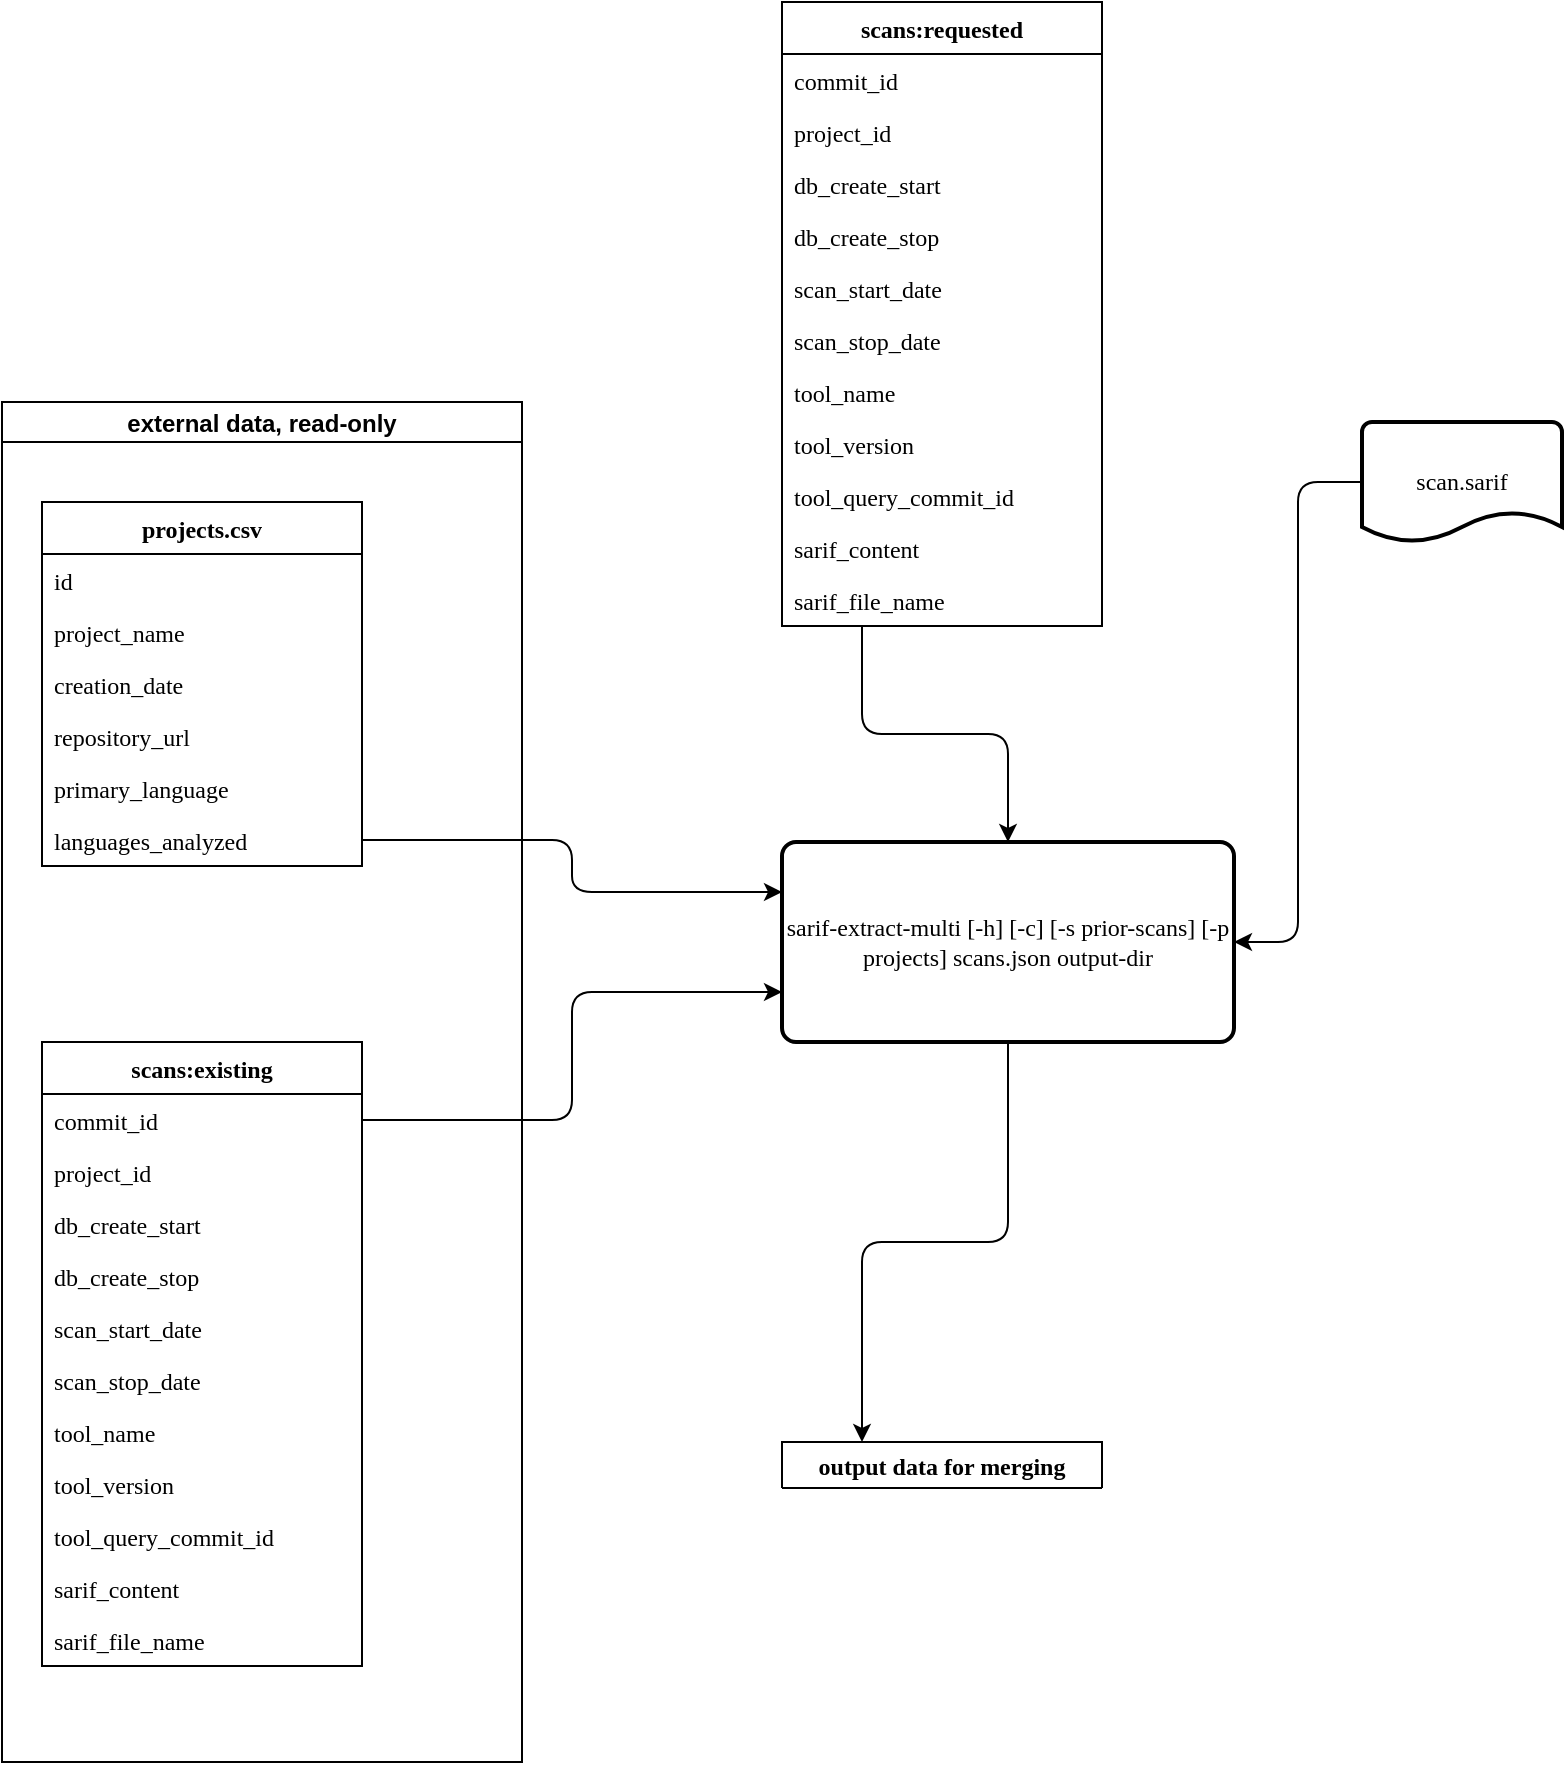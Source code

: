 <mxfile version="17.4.2" type="device" pages="2"><diagram id="NRInBfP5dVogmtHkxw8N" name="Page-1"><mxGraphModel dx="1161" dy="873" grid="0" gridSize="10" guides="1" tooltips="1" connect="1" arrows="1" fold="1" page="1" pageScale="1" pageWidth="850" pageHeight="1100" background="none" math="0" shadow="0"><root><mxCell id="0"/><mxCell id="1" parent="0"/><mxCell id="Bnivb2IoWsuMAUrhNPGH-1" style="edgeStyle=orthogonalEdgeStyle;rounded=1;orthogonalLoop=1;jettySize=auto;html=1;exitX=0.5;exitY=1;exitDx=0;exitDy=0;entryX=0.25;entryY=0;entryDx=0;entryDy=0;" parent="1" source="qXLAo1z91_WatArTM_I--23" target="qXLAo1z91_WatArTM_I--26" edge="1"><mxGeometry relative="1" as="geometry"/></mxCell><mxCell id="qXLAo1z91_WatArTM_I--23" value="&lt;span&gt;sarif-extract-multi [-h] [-c] [-s prior-scans] [-p projects] scans.json output-dir&lt;/span&gt;" style="rounded=1;whiteSpace=wrap;html=1;absoluteArcSize=1;arcSize=14;strokeWidth=2;fontFamily=monaco;" parent="1" vertex="1"><mxGeometry x="410" y="580" width="226" height="100" as="geometry"/></mxCell><mxCell id="qXLAo1z91_WatArTM_I--26" value="output data for merging" style="swimlane;fontFamily=monaco;" parent="1" vertex="1" collapsed="1"><mxGeometry x="410" y="880" width="160" height="23" as="geometry"><mxRectangle x="410" y="880" width="950" height="950" as="alternateBounds"/></mxGeometry></mxCell><mxCell id="qXLAo1z91_WatArTM_I--51" value="  artifacts.csv  " style="swimlane;fontStyle=1;childLayout=stackLayout;horizontal=1;startSize=26;horizontalStack=0;resizeParent=1;resizeParentMax=0;resizeLast=0;collapsible=1;marginBottom=0;fontFamily=monaco;flipV=0;" parent="qXLAo1z91_WatArTM_I--26" vertex="1"><mxGeometry x="20" y="40" width="160" height="130" as="geometry"><mxRectangle x="20" y="40" width="180" height="26" as="alternateBounds"/></mxGeometry></mxCell><mxCell id="qXLAo1z91_WatArTM_I--52" value="artifacts_id" style="text;strokeColor=none;fillColor=none;align=left;verticalAlign=top;spacingLeft=4;spacingRight=4;overflow=hidden;rotatable=0;points=[[0,0.5],[1,0.5]];portConstraint=eastwest;fontFamily=monaco;" parent="qXLAo1z91_WatArTM_I--51" vertex="1"><mxGeometry y="26" width="160" height="26" as="geometry"/></mxCell><mxCell id="qXLAo1z91_WatArTM_I--53" value="index" style="text;strokeColor=none;fillColor=none;align=left;verticalAlign=top;spacingLeft=4;spacingRight=4;overflow=hidden;rotatable=0;points=[[0,0.5],[1,0.5]];portConstraint=eastwest;fontFamily=monaco;" parent="qXLAo1z91_WatArTM_I--51" vertex="1"><mxGeometry y="52" width="160" height="26" as="geometry"/></mxCell><mxCell id="qXLAo1z91_WatArTM_I--54" value="uri" style="text;strokeColor=none;fillColor=none;align=left;verticalAlign=top;spacingLeft=4;spacingRight=4;overflow=hidden;rotatable=0;points=[[0,0.5],[1,0.5]];portConstraint=eastwest;fontFamily=monaco;" parent="qXLAo1z91_WatArTM_I--51" vertex="1"><mxGeometry y="78" width="160" height="26" as="geometry"/></mxCell><mxCell id="qXLAo1z91_WatArTM_I--55" value="uriBaseId" style="text;strokeColor=none;fillColor=none;align=left;verticalAlign=top;spacingLeft=4;spacingRight=4;overflow=hidden;rotatable=0;points=[[0,0.5],[1,0.5]];portConstraint=eastwest;fontFamily=monaco;" parent="qXLAo1z91_WatArTM_I--51" vertex="1"><mxGeometry y="104" width="160" height="26" as="geometry"/></mxCell><mxCell id="qXLAo1z91_WatArTM_I--56" value="  codeflows.csv  " style="swimlane;fontStyle=1;childLayout=stackLayout;horizontal=1;startSize=26;horizontalStack=0;resizeParent=1;resizeParentMax=0;resizeLast=0;collapsible=1;marginBottom=0;fontFamily=monaco;flipV=0;" parent="qXLAo1z91_WatArTM_I--26" vertex="1"><mxGeometry x="238" y="40" width="170" height="338" as="geometry"><mxRectangle x="238" y="40" width="180" height="26" as="alternateBounds"/></mxGeometry></mxCell><mxCell id="qXLAo1z91_WatArTM_I--57" value="codeflow_id" style="text;strokeColor=none;fillColor=none;align=left;verticalAlign=top;spacingLeft=4;spacingRight=4;overflow=hidden;rotatable=0;points=[[0,0.5],[1,0.5]];portConstraint=eastwest;fontFamily=monaco;" parent="qXLAo1z91_WatArTM_I--56" vertex="1"><mxGeometry y="26" width="170" height="26" as="geometry"/></mxCell><mxCell id="qXLAo1z91_WatArTM_I--58" value="codeflow_index" style="text;strokeColor=none;fillColor=none;align=left;verticalAlign=top;spacingLeft=4;spacingRight=4;overflow=hidden;rotatable=0;points=[[0,0.5],[1,0.5]];portConstraint=eastwest;fontFamily=monaco;" parent="qXLAo1z91_WatArTM_I--56" vertex="1"><mxGeometry y="52" width="170" height="26" as="geometry"/></mxCell><mxCell id="qXLAo1z91_WatArTM_I--59" value="threadflow_index" style="text;strokeColor=none;fillColor=none;align=left;verticalAlign=top;spacingLeft=4;spacingRight=4;overflow=hidden;rotatable=0;points=[[0,0.5],[1,0.5]];portConstraint=eastwest;fontFamily=monaco;" parent="qXLAo1z91_WatArTM_I--56" vertex="1"><mxGeometry y="78" width="170" height="26" as="geometry"/></mxCell><mxCell id="qXLAo1z91_WatArTM_I--60" value="location_index" style="text;strokeColor=none;fillColor=none;align=left;verticalAlign=top;spacingLeft=4;spacingRight=4;overflow=hidden;rotatable=0;points=[[0,0.5],[1,0.5]];portConstraint=eastwest;fontFamily=monaco;" parent="qXLAo1z91_WatArTM_I--56" vertex="1"><mxGeometry y="104" width="170" height="26" as="geometry"/></mxCell><mxCell id="qXLAo1z91_WatArTM_I--61" value="endColumn" style="text;strokeColor=none;fillColor=none;align=left;verticalAlign=top;spacingLeft=4;spacingRight=4;overflow=hidden;rotatable=0;points=[[0,0.5],[1,0.5]];portConstraint=eastwest;fontFamily=monaco;" parent="qXLAo1z91_WatArTM_I--56" vertex="1"><mxGeometry y="130" width="170" height="26" as="geometry"/></mxCell><mxCell id="qXLAo1z91_WatArTM_I--62" value="endLine" style="text;strokeColor=none;fillColor=none;align=left;verticalAlign=top;spacingLeft=4;spacingRight=4;overflow=hidden;rotatable=0;points=[[0,0.5],[1,0.5]];portConstraint=eastwest;fontFamily=monaco;" parent="qXLAo1z91_WatArTM_I--56" vertex="1"><mxGeometry y="156" width="170" height="26" as="geometry"/></mxCell><mxCell id="qXLAo1z91_WatArTM_I--63" value="startColumn" style="text;strokeColor=none;fillColor=none;align=left;verticalAlign=top;spacingLeft=4;spacingRight=4;overflow=hidden;rotatable=0;points=[[0,0.5],[1,0.5]];portConstraint=eastwest;fontFamily=monaco;" parent="qXLAo1z91_WatArTM_I--56" vertex="1"><mxGeometry y="182" width="170" height="26" as="geometry"/></mxCell><mxCell id="qXLAo1z91_WatArTM_I--64" value="startLine" style="text;strokeColor=none;fillColor=none;align=left;verticalAlign=top;spacingLeft=4;spacingRight=4;overflow=hidden;rotatable=0;points=[[0,0.5],[1,0.5]];portConstraint=eastwest;fontFamily=monaco;" parent="qXLAo1z91_WatArTM_I--56" vertex="1"><mxGeometry y="208" width="170" height="26" as="geometry"/></mxCell><mxCell id="qXLAo1z91_WatArTM_I--65" value="artifact_index" style="text;strokeColor=none;fillColor=none;align=left;verticalAlign=top;spacingLeft=4;spacingRight=4;overflow=hidden;rotatable=0;points=[[0,0.5],[1,0.5]];portConstraint=eastwest;fontFamily=monaco;" parent="qXLAo1z91_WatArTM_I--56" vertex="1"><mxGeometry y="234" width="170" height="26" as="geometry"/></mxCell><mxCell id="qXLAo1z91_WatArTM_I--66" value="uri" style="text;strokeColor=none;fillColor=none;align=left;verticalAlign=top;spacingLeft=4;spacingRight=4;overflow=hidden;rotatable=0;points=[[0,0.5],[1,0.5]];portConstraint=eastwest;fontFamily=monaco;" parent="qXLAo1z91_WatArTM_I--56" vertex="1"><mxGeometry y="260" width="170" height="26" as="geometry"/></mxCell><mxCell id="qXLAo1z91_WatArTM_I--67" value="uriBaseId" style="text;strokeColor=none;fillColor=none;align=left;verticalAlign=top;spacingLeft=4;spacingRight=4;overflow=hidden;rotatable=0;points=[[0,0.5],[1,0.5]];portConstraint=eastwest;fontFamily=monaco;" parent="qXLAo1z91_WatArTM_I--56" vertex="1"><mxGeometry y="286" width="170" height="26" as="geometry"/></mxCell><mxCell id="qXLAo1z91_WatArTM_I--68" value="message" style="text;strokeColor=none;fillColor=none;align=left;verticalAlign=top;spacingLeft=4;spacingRight=4;overflow=hidden;rotatable=0;points=[[0,0.5],[1,0.5]];portConstraint=eastwest;fontFamily=monaco;" parent="qXLAo1z91_WatArTM_I--56" vertex="1"><mxGeometry y="312" width="170" height="26" as="geometry"/></mxCell><mxCell id="qXLAo1z91_WatArTM_I--69" value="  kind_pathproblem.csv  " style="swimlane;fontStyle=1;childLayout=stackLayout;horizontal=1;startSize=26;horizontalStack=0;resizeParent=1;resizeParentMax=0;resizeLast=0;collapsible=1;marginBottom=0;fontFamily=monaco;flipV=0;" parent="qXLAo1z91_WatArTM_I--26" vertex="1"><mxGeometry x="432" y="40" width="230" height="806" as="geometry"><mxRectangle x="432" y="40" width="230" height="26" as="alternateBounds"/></mxGeometry></mxCell><mxCell id="qXLAo1z91_WatArTM_I--70" value="results_array_id" style="text;strokeColor=none;fillColor=none;align=left;verticalAlign=top;spacingLeft=4;spacingRight=4;overflow=hidden;rotatable=0;points=[[0,0.5],[1,0.5]];portConstraint=eastwest;fontFamily=monaco;" parent="qXLAo1z91_WatArTM_I--69" vertex="1"><mxGeometry y="26" width="230" height="26" as="geometry"/></mxCell><mxCell id="qXLAo1z91_WatArTM_I--71" value="results_array_index" style="text;strokeColor=none;fillColor=none;align=left;verticalAlign=top;spacingLeft=4;spacingRight=4;overflow=hidden;rotatable=0;points=[[0,0.5],[1,0.5]];portConstraint=eastwest;fontFamily=monaco;" parent="qXLAo1z91_WatArTM_I--69" vertex="1"><mxGeometry y="52" width="230" height="26" as="geometry"/></mxCell><mxCell id="qXLAo1z91_WatArTM_I--72" value="codeFlows_id" style="text;strokeColor=none;fillColor=none;align=left;verticalAlign=top;spacingLeft=4;spacingRight=4;overflow=hidden;rotatable=0;points=[[0,0.5],[1,0.5]];portConstraint=eastwest;fontFamily=monaco;" parent="qXLAo1z91_WatArTM_I--69" vertex="1"><mxGeometry y="78" width="230" height="26" as="geometry"/></mxCell><mxCell id="qXLAo1z91_WatArTM_I--73" value="ruleId" style="text;strokeColor=none;fillColor=none;align=left;verticalAlign=top;spacingLeft=4;spacingRight=4;overflow=hidden;rotatable=0;points=[[0,0.5],[1,0.5]];portConstraint=eastwest;fontFamily=monaco;" parent="qXLAo1z91_WatArTM_I--69" vertex="1"><mxGeometry y="104" width="230" height="26" as="geometry"/></mxCell><mxCell id="qXLAo1z91_WatArTM_I--74" value="ruleIndex" style="text;strokeColor=none;fillColor=none;align=left;verticalAlign=top;spacingLeft=4;spacingRight=4;overflow=hidden;rotatable=0;points=[[0,0.5],[1,0.5]];portConstraint=eastwest;fontFamily=monaco;" parent="qXLAo1z91_WatArTM_I--69" vertex="1"><mxGeometry y="130" width="230" height="26" as="geometry"/></mxCell><mxCell id="qXLAo1z91_WatArTM_I--75" value="location_array_index" style="text;strokeColor=none;fillColor=none;align=left;verticalAlign=top;spacingLeft=4;spacingRight=4;overflow=hidden;rotatable=0;points=[[0,0.5],[1,0.5]];portConstraint=eastwest;fontFamily=monaco;" parent="qXLAo1z91_WatArTM_I--69" vertex="1"><mxGeometry y="156" width="230" height="26" as="geometry"/></mxCell><mxCell id="qXLAo1z91_WatArTM_I--76" value="location_id" style="text;strokeColor=none;fillColor=none;align=left;verticalAlign=top;spacingLeft=4;spacingRight=4;overflow=hidden;rotatable=0;points=[[0,0.5],[1,0.5]];portConstraint=eastwest;fontFamily=monaco;" parent="qXLAo1z91_WatArTM_I--69" vertex="1"><mxGeometry y="182" width="230" height="26" as="geometry"/></mxCell><mxCell id="qXLAo1z91_WatArTM_I--77" value="location_endColumn" style="text;strokeColor=none;fillColor=none;align=left;verticalAlign=top;spacingLeft=4;spacingRight=4;overflow=hidden;rotatable=0;points=[[0,0.5],[1,0.5]];portConstraint=eastwest;fontFamily=monaco;" parent="qXLAo1z91_WatArTM_I--69" vertex="1"><mxGeometry y="208" width="230" height="26" as="geometry"/></mxCell><mxCell id="qXLAo1z91_WatArTM_I--78" value="location_endLine" style="text;strokeColor=none;fillColor=none;align=left;verticalAlign=top;spacingLeft=4;spacingRight=4;overflow=hidden;rotatable=0;points=[[0,0.5],[1,0.5]];portConstraint=eastwest;fontFamily=monaco;" parent="qXLAo1z91_WatArTM_I--69" vertex="1"><mxGeometry y="234" width="230" height="26" as="geometry"/></mxCell><mxCell id="qXLAo1z91_WatArTM_I--79" value="location_startColumn" style="text;strokeColor=none;fillColor=none;align=left;verticalAlign=top;spacingLeft=4;spacingRight=4;overflow=hidden;rotatable=0;points=[[0,0.5],[1,0.5]];portConstraint=eastwest;fontFamily=monaco;" parent="qXLAo1z91_WatArTM_I--69" vertex="1"><mxGeometry y="260" width="230" height="26" as="geometry"/></mxCell><mxCell id="qXLAo1z91_WatArTM_I--80" value="location_startLine" style="text;strokeColor=none;fillColor=none;align=left;verticalAlign=top;spacingLeft=4;spacingRight=4;overflow=hidden;rotatable=0;points=[[0,0.5],[1,0.5]];portConstraint=eastwest;fontFamily=monaco;" parent="qXLAo1z91_WatArTM_I--69" vertex="1"><mxGeometry y="286" width="230" height="26" as="geometry"/></mxCell><mxCell id="qXLAo1z91_WatArTM_I--81" value="location_index" style="text;strokeColor=none;fillColor=none;align=left;verticalAlign=top;spacingLeft=4;spacingRight=4;overflow=hidden;rotatable=0;points=[[0,0.5],[1,0.5]];portConstraint=eastwest;fontFamily=monaco;" parent="qXLAo1z91_WatArTM_I--69" vertex="1"><mxGeometry y="312" width="230" height="26" as="geometry"/></mxCell><mxCell id="qXLAo1z91_WatArTM_I--82" value="location_uri" style="text;strokeColor=none;fillColor=none;align=left;verticalAlign=top;spacingLeft=4;spacingRight=4;overflow=hidden;rotatable=0;points=[[0,0.5],[1,0.5]];portConstraint=eastwest;fontFamily=monaco;" parent="qXLAo1z91_WatArTM_I--69" vertex="1"><mxGeometry y="338" width="230" height="26" as="geometry"/></mxCell><mxCell id="qXLAo1z91_WatArTM_I--83" value="location_uriBaseId" style="text;strokeColor=none;fillColor=none;align=left;verticalAlign=top;spacingLeft=4;spacingRight=4;overflow=hidden;rotatable=0;points=[[0,0.5],[1,0.5]];portConstraint=eastwest;fontFamily=monaco;" parent="qXLAo1z91_WatArTM_I--69" vertex="1"><mxGeometry y="364" width="230" height="26" as="geometry"/></mxCell><mxCell id="qXLAo1z91_WatArTM_I--84" value="location_message" style="text;strokeColor=none;fillColor=none;align=left;verticalAlign=top;spacingLeft=4;spacingRight=4;overflow=hidden;rotatable=0;points=[[0,0.5],[1,0.5]];portConstraint=eastwest;fontFamily=monaco;" parent="qXLAo1z91_WatArTM_I--69" vertex="1"><mxGeometry y="390" width="230" height="26" as="geometry"/></mxCell><mxCell id="qXLAo1z91_WatArTM_I--85" value="relatedLocation_array_index" style="text;strokeColor=none;fillColor=none;align=left;verticalAlign=top;spacingLeft=4;spacingRight=4;overflow=hidden;rotatable=0;points=[[0,0.5],[1,0.5]];portConstraint=eastwest;fontFamily=monaco;" parent="qXLAo1z91_WatArTM_I--69" vertex="1"><mxGeometry y="416" width="230" height="26" as="geometry"/></mxCell><mxCell id="qXLAo1z91_WatArTM_I--86" value="relatedLocation_id" style="text;strokeColor=none;fillColor=none;align=left;verticalAlign=top;spacingLeft=4;spacingRight=4;overflow=hidden;rotatable=0;points=[[0,0.5],[1,0.5]];portConstraint=eastwest;fontFamily=monaco;" parent="qXLAo1z91_WatArTM_I--69" vertex="1"><mxGeometry y="442" width="230" height="26" as="geometry"/></mxCell><mxCell id="qXLAo1z91_WatArTM_I--87" value="relatedLocation_endColumn" style="text;strokeColor=none;fillColor=none;align=left;verticalAlign=top;spacingLeft=4;spacingRight=4;overflow=hidden;rotatable=0;points=[[0,0.5],[1,0.5]];portConstraint=eastwest;fontFamily=monaco;" parent="qXLAo1z91_WatArTM_I--69" vertex="1"><mxGeometry y="468" width="230" height="26" as="geometry"/></mxCell><mxCell id="qXLAo1z91_WatArTM_I--88" value="relatedLocation_endLine" style="text;strokeColor=none;fillColor=none;align=left;verticalAlign=top;spacingLeft=4;spacingRight=4;overflow=hidden;rotatable=0;points=[[0,0.5],[1,0.5]];portConstraint=eastwest;fontFamily=monaco;" parent="qXLAo1z91_WatArTM_I--69" vertex="1"><mxGeometry y="494" width="230" height="26" as="geometry"/></mxCell><mxCell id="qXLAo1z91_WatArTM_I--89" value="relatedLocation_startColumn" style="text;strokeColor=none;fillColor=none;align=left;verticalAlign=top;spacingLeft=4;spacingRight=4;overflow=hidden;rotatable=0;points=[[0,0.5],[1,0.5]];portConstraint=eastwest;fontFamily=monaco;" parent="qXLAo1z91_WatArTM_I--69" vertex="1"><mxGeometry y="520" width="230" height="26" as="geometry"/></mxCell><mxCell id="qXLAo1z91_WatArTM_I--90" value="relatedLocation_startLine" style="text;strokeColor=none;fillColor=none;align=left;verticalAlign=top;spacingLeft=4;spacingRight=4;overflow=hidden;rotatable=0;points=[[0,0.5],[1,0.5]];portConstraint=eastwest;fontFamily=monaco;" parent="qXLAo1z91_WatArTM_I--69" vertex="1"><mxGeometry y="546" width="230" height="26" as="geometry"/></mxCell><mxCell id="qXLAo1z91_WatArTM_I--91" value="relatedLocation_index" style="text;strokeColor=none;fillColor=none;align=left;verticalAlign=top;spacingLeft=4;spacingRight=4;overflow=hidden;rotatable=0;points=[[0,0.5],[1,0.5]];portConstraint=eastwest;fontFamily=monaco;" parent="qXLAo1z91_WatArTM_I--69" vertex="1"><mxGeometry y="572" width="230" height="26" as="geometry"/></mxCell><mxCell id="qXLAo1z91_WatArTM_I--92" value="relatedLocation_uri" style="text;strokeColor=none;fillColor=none;align=left;verticalAlign=top;spacingLeft=4;spacingRight=4;overflow=hidden;rotatable=0;points=[[0,0.5],[1,0.5]];portConstraint=eastwest;fontFamily=monaco;" parent="qXLAo1z91_WatArTM_I--69" vertex="1"><mxGeometry y="598" width="230" height="26" as="geometry"/></mxCell><mxCell id="qXLAo1z91_WatArTM_I--93" value="relatedLocation_uriBaseId" style="text;strokeColor=none;fillColor=none;align=left;verticalAlign=top;spacingLeft=4;spacingRight=4;overflow=hidden;rotatable=0;points=[[0,0.5],[1,0.5]];portConstraint=eastwest;fontFamily=monaco;" parent="qXLAo1z91_WatArTM_I--69" vertex="1"><mxGeometry y="624" width="230" height="26" as="geometry"/></mxCell><mxCell id="qXLAo1z91_WatArTM_I--94" value="relatedLocation_message" style="text;strokeColor=none;fillColor=none;align=left;verticalAlign=top;spacingLeft=4;spacingRight=4;overflow=hidden;rotatable=0;points=[[0,0.5],[1,0.5]];portConstraint=eastwest;fontFamily=monaco;" parent="qXLAo1z91_WatArTM_I--69" vertex="1"><mxGeometry y="650" width="230" height="26" as="geometry"/></mxCell><mxCell id="qXLAo1z91_WatArTM_I--95" value="message_text" style="text;strokeColor=none;fillColor=none;align=left;verticalAlign=top;spacingLeft=4;spacingRight=4;overflow=hidden;rotatable=0;points=[[0,0.5],[1,0.5]];portConstraint=eastwest;fontFamily=monaco;" parent="qXLAo1z91_WatArTM_I--69" vertex="1"><mxGeometry y="676" width="230" height="26" as="geometry"/></mxCell><mxCell id="qXLAo1z91_WatArTM_I--96" value="primaryLocationLineHash" style="text;strokeColor=none;fillColor=none;align=left;verticalAlign=top;spacingLeft=4;spacingRight=4;overflow=hidden;rotatable=0;points=[[0,0.5],[1,0.5]];portConstraint=eastwest;fontFamily=monaco;" parent="qXLAo1z91_WatArTM_I--69" vertex="1"><mxGeometry y="702" width="230" height="26" as="geometry"/></mxCell><mxCell id="qXLAo1z91_WatArTM_I--97" value="primaryLocationStartColumnFingerprint" style="text;strokeColor=none;fillColor=none;align=left;verticalAlign=top;spacingLeft=4;spacingRight=4;overflow=hidden;rotatable=0;points=[[0,0.5],[1,0.5]];portConstraint=eastwest;fontFamily=monaco;" parent="qXLAo1z91_WatArTM_I--69" vertex="1"><mxGeometry y="728" width="230" height="26" as="geometry"/></mxCell><mxCell id="qXLAo1z91_WatArTM_I--98" value="rule_id" style="text;strokeColor=none;fillColor=none;align=left;verticalAlign=top;spacingLeft=4;spacingRight=4;overflow=hidden;rotatable=0;points=[[0,0.5],[1,0.5]];portConstraint=eastwest;fontFamily=monaco;" parent="qXLAo1z91_WatArTM_I--69" vertex="1"><mxGeometry y="754" width="230" height="26" as="geometry"/></mxCell><mxCell id="qXLAo1z91_WatArTM_I--99" value="rule_index" style="text;strokeColor=none;fillColor=none;align=left;verticalAlign=top;spacingLeft=4;spacingRight=4;overflow=hidden;rotatable=0;points=[[0,0.5],[1,0.5]];portConstraint=eastwest;fontFamily=monaco;" parent="qXLAo1z91_WatArTM_I--69" vertex="1"><mxGeometry y="780" width="230" height="26" as="geometry"/></mxCell><mxCell id="qXLAo1z91_WatArTM_I--100" value="  kind_problem.csv  " style="swimlane;fontStyle=1;childLayout=stackLayout;horizontal=1;startSize=26;horizontalStack=0;resizeParent=1;resizeParentMax=0;resizeLast=0;collapsible=1;marginBottom=0;fontFamily=monaco;flipV=0;" parent="qXLAo1z91_WatArTM_I--26" vertex="1"><mxGeometry x="689" y="40" width="230" height="780" as="geometry"><mxRectangle x="689" y="40" width="210" height="26" as="alternateBounds"/></mxGeometry></mxCell><mxCell id="qXLAo1z91_WatArTM_I--101" value="results_array_id" style="text;strokeColor=none;fillColor=none;align=left;verticalAlign=top;spacingLeft=4;spacingRight=4;overflow=hidden;rotatable=0;points=[[0,0.5],[1,0.5]];portConstraint=eastwest;fontFamily=monaco;" parent="qXLAo1z91_WatArTM_I--100" vertex="1"><mxGeometry y="26" width="230" height="26" as="geometry"/></mxCell><mxCell id="qXLAo1z91_WatArTM_I--102" value="results_array_index" style="text;strokeColor=none;fillColor=none;align=left;verticalAlign=top;spacingLeft=4;spacingRight=4;overflow=hidden;rotatable=0;points=[[0,0.5],[1,0.5]];portConstraint=eastwest;fontFamily=monaco;" parent="qXLAo1z91_WatArTM_I--100" vertex="1"><mxGeometry y="52" width="230" height="26" as="geometry"/></mxCell><mxCell id="qXLAo1z91_WatArTM_I--103" value="ruleId" style="text;strokeColor=none;fillColor=none;align=left;verticalAlign=top;spacingLeft=4;spacingRight=4;overflow=hidden;rotatable=0;points=[[0,0.5],[1,0.5]];portConstraint=eastwest;fontFamily=monaco;" parent="qXLAo1z91_WatArTM_I--100" vertex="1"><mxGeometry y="78" width="230" height="26" as="geometry"/></mxCell><mxCell id="qXLAo1z91_WatArTM_I--104" value="ruleIndex" style="text;strokeColor=none;fillColor=none;align=left;verticalAlign=top;spacingLeft=4;spacingRight=4;overflow=hidden;rotatable=0;points=[[0,0.5],[1,0.5]];portConstraint=eastwest;fontFamily=monaco;" parent="qXLAo1z91_WatArTM_I--100" vertex="1"><mxGeometry y="104" width="230" height="26" as="geometry"/></mxCell><mxCell id="qXLAo1z91_WatArTM_I--105" value="location_array_index" style="text;strokeColor=none;fillColor=none;align=left;verticalAlign=top;spacingLeft=4;spacingRight=4;overflow=hidden;rotatable=0;points=[[0,0.5],[1,0.5]];portConstraint=eastwest;fontFamily=monaco;" parent="qXLAo1z91_WatArTM_I--100" vertex="1"><mxGeometry y="130" width="230" height="26" as="geometry"/></mxCell><mxCell id="qXLAo1z91_WatArTM_I--106" value="location_id" style="text;strokeColor=none;fillColor=none;align=left;verticalAlign=top;spacingLeft=4;spacingRight=4;overflow=hidden;rotatable=0;points=[[0,0.5],[1,0.5]];portConstraint=eastwest;fontFamily=monaco;" parent="qXLAo1z91_WatArTM_I--100" vertex="1"><mxGeometry y="156" width="230" height="26" as="geometry"/></mxCell><mxCell id="qXLAo1z91_WatArTM_I--107" value="location_endColumn" style="text;strokeColor=none;fillColor=none;align=left;verticalAlign=top;spacingLeft=4;spacingRight=4;overflow=hidden;rotatable=0;points=[[0,0.5],[1,0.5]];portConstraint=eastwest;fontFamily=monaco;" parent="qXLAo1z91_WatArTM_I--100" vertex="1"><mxGeometry y="182" width="230" height="26" as="geometry"/></mxCell><mxCell id="qXLAo1z91_WatArTM_I--108" value="location_endLine" style="text;strokeColor=none;fillColor=none;align=left;verticalAlign=top;spacingLeft=4;spacingRight=4;overflow=hidden;rotatable=0;points=[[0,0.5],[1,0.5]];portConstraint=eastwest;fontFamily=monaco;" parent="qXLAo1z91_WatArTM_I--100" vertex="1"><mxGeometry y="208" width="230" height="26" as="geometry"/></mxCell><mxCell id="qXLAo1z91_WatArTM_I--109" value="location_startColumn" style="text;strokeColor=none;fillColor=none;align=left;verticalAlign=top;spacingLeft=4;spacingRight=4;overflow=hidden;rotatable=0;points=[[0,0.5],[1,0.5]];portConstraint=eastwest;fontFamily=monaco;" parent="qXLAo1z91_WatArTM_I--100" vertex="1"><mxGeometry y="234" width="230" height="26" as="geometry"/></mxCell><mxCell id="qXLAo1z91_WatArTM_I--110" value="location_startLine" style="text;strokeColor=none;fillColor=none;align=left;verticalAlign=top;spacingLeft=4;spacingRight=4;overflow=hidden;rotatable=0;points=[[0,0.5],[1,0.5]];portConstraint=eastwest;fontFamily=monaco;" parent="qXLAo1z91_WatArTM_I--100" vertex="1"><mxGeometry y="260" width="230" height="26" as="geometry"/></mxCell><mxCell id="qXLAo1z91_WatArTM_I--111" value="location_index" style="text;strokeColor=none;fillColor=none;align=left;verticalAlign=top;spacingLeft=4;spacingRight=4;overflow=hidden;rotatable=0;points=[[0,0.5],[1,0.5]];portConstraint=eastwest;fontFamily=monaco;" parent="qXLAo1z91_WatArTM_I--100" vertex="1"><mxGeometry y="286" width="230" height="26" as="geometry"/></mxCell><mxCell id="qXLAo1z91_WatArTM_I--112" value="location_uri" style="text;strokeColor=none;fillColor=none;align=left;verticalAlign=top;spacingLeft=4;spacingRight=4;overflow=hidden;rotatable=0;points=[[0,0.5],[1,0.5]];portConstraint=eastwest;fontFamily=monaco;" parent="qXLAo1z91_WatArTM_I--100" vertex="1"><mxGeometry y="312" width="230" height="26" as="geometry"/></mxCell><mxCell id="qXLAo1z91_WatArTM_I--113" value="location_uriBaseId" style="text;strokeColor=none;fillColor=none;align=left;verticalAlign=top;spacingLeft=4;spacingRight=4;overflow=hidden;rotatable=0;points=[[0,0.5],[1,0.5]];portConstraint=eastwest;fontFamily=monaco;" parent="qXLAo1z91_WatArTM_I--100" vertex="1"><mxGeometry y="338" width="230" height="26" as="geometry"/></mxCell><mxCell id="qXLAo1z91_WatArTM_I--114" value="location_message" style="text;strokeColor=none;fillColor=none;align=left;verticalAlign=top;spacingLeft=4;spacingRight=4;overflow=hidden;rotatable=0;points=[[0,0.5],[1,0.5]];portConstraint=eastwest;fontFamily=monaco;" parent="qXLAo1z91_WatArTM_I--100" vertex="1"><mxGeometry y="364" width="230" height="26" as="geometry"/></mxCell><mxCell id="qXLAo1z91_WatArTM_I--115" value="relatedLocation_array_index" style="text;strokeColor=none;fillColor=none;align=left;verticalAlign=top;spacingLeft=4;spacingRight=4;overflow=hidden;rotatable=0;points=[[0,0.5],[1,0.5]];portConstraint=eastwest;fontFamily=monaco;" parent="qXLAo1z91_WatArTM_I--100" vertex="1"><mxGeometry y="390" width="230" height="26" as="geometry"/></mxCell><mxCell id="qXLAo1z91_WatArTM_I--116" value="relatedLocation_id" style="text;strokeColor=none;fillColor=none;align=left;verticalAlign=top;spacingLeft=4;spacingRight=4;overflow=hidden;rotatable=0;points=[[0,0.5],[1,0.5]];portConstraint=eastwest;fontFamily=monaco;" parent="qXLAo1z91_WatArTM_I--100" vertex="1"><mxGeometry y="416" width="230" height="26" as="geometry"/></mxCell><mxCell id="qXLAo1z91_WatArTM_I--117" value="relatedLocation_endColumn" style="text;strokeColor=none;fillColor=none;align=left;verticalAlign=top;spacingLeft=4;spacingRight=4;overflow=hidden;rotatable=0;points=[[0,0.5],[1,0.5]];portConstraint=eastwest;fontFamily=monaco;" parent="qXLAo1z91_WatArTM_I--100" vertex="1"><mxGeometry y="442" width="230" height="26" as="geometry"/></mxCell><mxCell id="qXLAo1z91_WatArTM_I--118" value="relatedLocation_endLine" style="text;strokeColor=none;fillColor=none;align=left;verticalAlign=top;spacingLeft=4;spacingRight=4;overflow=hidden;rotatable=0;points=[[0,0.5],[1,0.5]];portConstraint=eastwest;fontFamily=monaco;" parent="qXLAo1z91_WatArTM_I--100" vertex="1"><mxGeometry y="468" width="230" height="26" as="geometry"/></mxCell><mxCell id="qXLAo1z91_WatArTM_I--119" value="relatedLocation_startColumn" style="text;strokeColor=none;fillColor=none;align=left;verticalAlign=top;spacingLeft=4;spacingRight=4;overflow=hidden;rotatable=0;points=[[0,0.5],[1,0.5]];portConstraint=eastwest;fontFamily=monaco;" parent="qXLAo1z91_WatArTM_I--100" vertex="1"><mxGeometry y="494" width="230" height="26" as="geometry"/></mxCell><mxCell id="qXLAo1z91_WatArTM_I--120" value="relatedLocation_startLine" style="text;strokeColor=none;fillColor=none;align=left;verticalAlign=top;spacingLeft=4;spacingRight=4;overflow=hidden;rotatable=0;points=[[0,0.5],[1,0.5]];portConstraint=eastwest;fontFamily=monaco;" parent="qXLAo1z91_WatArTM_I--100" vertex="1"><mxGeometry y="520" width="230" height="26" as="geometry"/></mxCell><mxCell id="qXLAo1z91_WatArTM_I--121" value="relatedLocation_index" style="text;strokeColor=none;fillColor=none;align=left;verticalAlign=top;spacingLeft=4;spacingRight=4;overflow=hidden;rotatable=0;points=[[0,0.5],[1,0.5]];portConstraint=eastwest;fontFamily=monaco;" parent="qXLAo1z91_WatArTM_I--100" vertex="1"><mxGeometry y="546" width="230" height="26" as="geometry"/></mxCell><mxCell id="qXLAo1z91_WatArTM_I--122" value="relatedLocation_uri" style="text;strokeColor=none;fillColor=none;align=left;verticalAlign=top;spacingLeft=4;spacingRight=4;overflow=hidden;rotatable=0;points=[[0,0.5],[1,0.5]];portConstraint=eastwest;fontFamily=monaco;" parent="qXLAo1z91_WatArTM_I--100" vertex="1"><mxGeometry y="572" width="230" height="26" as="geometry"/></mxCell><mxCell id="qXLAo1z91_WatArTM_I--123" value="relatedLocation_uriBaseId" style="text;strokeColor=none;fillColor=none;align=left;verticalAlign=top;spacingLeft=4;spacingRight=4;overflow=hidden;rotatable=0;points=[[0,0.5],[1,0.5]];portConstraint=eastwest;fontFamily=monaco;" parent="qXLAo1z91_WatArTM_I--100" vertex="1"><mxGeometry y="598" width="230" height="26" as="geometry"/></mxCell><mxCell id="qXLAo1z91_WatArTM_I--124" value="relatedLocation_message" style="text;strokeColor=none;fillColor=none;align=left;verticalAlign=top;spacingLeft=4;spacingRight=4;overflow=hidden;rotatable=0;points=[[0,0.5],[1,0.5]];portConstraint=eastwest;fontFamily=monaco;" parent="qXLAo1z91_WatArTM_I--100" vertex="1"><mxGeometry y="624" width="230" height="26" as="geometry"/></mxCell><mxCell id="qXLAo1z91_WatArTM_I--125" value="message_text" style="text;strokeColor=none;fillColor=none;align=left;verticalAlign=top;spacingLeft=4;spacingRight=4;overflow=hidden;rotatable=0;points=[[0,0.5],[1,0.5]];portConstraint=eastwest;fontFamily=monaco;" parent="qXLAo1z91_WatArTM_I--100" vertex="1"><mxGeometry y="650" width="230" height="26" as="geometry"/></mxCell><mxCell id="qXLAo1z91_WatArTM_I--126" value="primaryLocationLineHash" style="text;strokeColor=none;fillColor=none;align=left;verticalAlign=top;spacingLeft=4;spacingRight=4;overflow=hidden;rotatable=0;points=[[0,0.5],[1,0.5]];portConstraint=eastwest;fontFamily=monaco;" parent="qXLAo1z91_WatArTM_I--100" vertex="1"><mxGeometry y="676" width="230" height="26" as="geometry"/></mxCell><mxCell id="qXLAo1z91_WatArTM_I--127" value="primaryLocationStartColumnFingerprint" style="text;strokeColor=none;fillColor=none;align=left;verticalAlign=top;spacingLeft=4;spacingRight=4;overflow=hidden;rotatable=0;points=[[0,0.5],[1,0.5]];portConstraint=eastwest;fontFamily=monaco;" parent="qXLAo1z91_WatArTM_I--100" vertex="1"><mxGeometry y="702" width="230" height="26" as="geometry"/></mxCell><mxCell id="qXLAo1z91_WatArTM_I--128" value="rule_id" style="text;strokeColor=none;fillColor=none;align=left;verticalAlign=top;spacingLeft=4;spacingRight=4;overflow=hidden;rotatable=0;points=[[0,0.5],[1,0.5]];portConstraint=eastwest;fontFamily=monaco;" parent="qXLAo1z91_WatArTM_I--100" vertex="1"><mxGeometry y="728" width="230" height="26" as="geometry"/></mxCell><mxCell id="qXLAo1z91_WatArTM_I--129" value="rule_index" style="text;strokeColor=none;fillColor=none;align=left;verticalAlign=top;spacingLeft=4;spacingRight=4;overflow=hidden;rotatable=0;points=[[0,0.5],[1,0.5]];portConstraint=eastwest;fontFamily=monaco;" parent="qXLAo1z91_WatArTM_I--100" vertex="1"><mxGeometry y="754" width="230" height="26" as="geometry"/></mxCell><mxCell id="qXLAo1z91_WatArTM_I--155" value="  relatedLocations.csv  " style="swimlane;fontStyle=1;childLayout=stackLayout;horizontal=1;startSize=26;horizontalStack=0;resizeParent=1;resizeParentMax=0;resizeLast=0;collapsible=1;marginBottom=0;fontFamily=monaco;" parent="qXLAo1z91_WatArTM_I--26" vertex="1"><mxGeometry x="20" y="200" width="210" height="208" as="geometry"><mxRectangle x="30" y="320" width="230" height="26" as="alternateBounds"/></mxGeometry></mxCell><mxCell id="qXLAo1z91_WatArTM_I--156" value="struct_id" style="text;strokeColor=none;fillColor=none;align=left;verticalAlign=top;spacingLeft=4;spacingRight=4;overflow=hidden;rotatable=0;points=[[0,0.5],[1,0.5]];portConstraint=eastwest;fontFamily=monaco;" parent="qXLAo1z91_WatArTM_I--155" vertex="1"><mxGeometry y="26" width="210" height="26" as="geometry"/></mxCell><mxCell id="qXLAo1z91_WatArTM_I--157" value="uri" style="text;strokeColor=none;fillColor=none;align=left;verticalAlign=top;spacingLeft=4;spacingRight=4;overflow=hidden;rotatable=0;points=[[0,0.5],[1,0.5]];portConstraint=eastwest;fontFamily=monaco;" parent="qXLAo1z91_WatArTM_I--155" vertex="1"><mxGeometry y="52" width="210" height="26" as="geometry"/></mxCell><mxCell id="qXLAo1z91_WatArTM_I--158" value="startLine" style="text;strokeColor=none;fillColor=none;align=left;verticalAlign=top;spacingLeft=4;spacingRight=4;overflow=hidden;rotatable=0;points=[[0,0.5],[1,0.5]];portConstraint=eastwest;fontFamily=monaco;" parent="qXLAo1z91_WatArTM_I--155" vertex="1"><mxGeometry y="78" width="210" height="26" as="geometry"/></mxCell><mxCell id="qXLAo1z91_WatArTM_I--159" value="startColumn" style="text;strokeColor=none;fillColor=none;align=left;verticalAlign=top;spacingLeft=4;spacingRight=4;overflow=hidden;rotatable=0;points=[[0,0.5],[1,0.5]];portConstraint=eastwest;fontFamily=monaco;" parent="qXLAo1z91_WatArTM_I--155" vertex="1"><mxGeometry y="104" width="210" height="26" as="geometry"/></mxCell><mxCell id="qXLAo1z91_WatArTM_I--160" value="endLine" style="text;strokeColor=none;fillColor=none;align=left;verticalAlign=top;spacingLeft=4;spacingRight=4;overflow=hidden;rotatable=0;points=[[0,0.5],[1,0.5]];portConstraint=eastwest;fontFamily=monaco;" parent="qXLAo1z91_WatArTM_I--155" vertex="1"><mxGeometry y="130" width="210" height="26" as="geometry"/></mxCell><mxCell id="qXLAo1z91_WatArTM_I--161" value="endColumn" style="text;strokeColor=none;fillColor=none;align=left;verticalAlign=top;spacingLeft=4;spacingRight=4;overflow=hidden;rotatable=0;points=[[0,0.5],[1,0.5]];portConstraint=eastwest;fontFamily=monaco;" parent="qXLAo1z91_WatArTM_I--155" vertex="1"><mxGeometry y="156" width="210" height="26" as="geometry"/></mxCell><mxCell id="qXLAo1z91_WatArTM_I--162" value="message" style="text;strokeColor=none;fillColor=none;align=left;verticalAlign=top;spacingLeft=4;spacingRight=4;overflow=hidden;rotatable=0;points=[[0,0.5],[1,0.5]];portConstraint=eastwest;fontFamily=monaco;" parent="qXLAo1z91_WatArTM_I--155" vertex="1"><mxGeometry y="182" width="210" height="26" as="geometry"/></mxCell><mxCell id="qXLAo1z91_WatArTM_I--163" value="  rules.csv  " style="swimlane;fontStyle=1;childLayout=stackLayout;horizontal=1;startSize=26;horizontalStack=0;resizeParent=1;resizeParentMax=0;resizeLast=0;collapsible=1;marginBottom=0;fontFamily=monaco;" parent="qXLAo1z91_WatArTM_I--26" vertex="1"><mxGeometry x="20" y="440" width="160" height="416" as="geometry"><mxRectangle x="287" y="320" width="150" height="26" as="alternateBounds"/></mxGeometry></mxCell><mxCell id="qXLAo1z91_WatArTM_I--164" value="rules_array_id" style="text;strokeColor=none;fillColor=none;align=left;verticalAlign=top;spacingLeft=4;spacingRight=4;overflow=hidden;rotatable=0;points=[[0,0.5],[1,0.5]];portConstraint=eastwest;fontFamily=monaco;" parent="qXLAo1z91_WatArTM_I--163" vertex="1"><mxGeometry y="26" width="160" height="26" as="geometry"/></mxCell><mxCell id="qXLAo1z91_WatArTM_I--165" value="rules_array_index" style="text;strokeColor=none;fillColor=none;align=left;verticalAlign=top;spacingLeft=4;spacingRight=4;overflow=hidden;rotatable=0;points=[[0,0.5],[1,0.5]];portConstraint=eastwest;fontFamily=monaco;" parent="qXLAo1z91_WatArTM_I--163" vertex="1"><mxGeometry y="52" width="160" height="26" as="geometry"/></mxCell><mxCell id="qXLAo1z91_WatArTM_I--166" value="id" style="text;strokeColor=none;fillColor=none;align=left;verticalAlign=top;spacingLeft=4;spacingRight=4;overflow=hidden;rotatable=0;points=[[0,0.5],[1,0.5]];portConstraint=eastwest;fontFamily=monaco;" parent="qXLAo1z91_WatArTM_I--163" vertex="1"><mxGeometry y="78" width="160" height="26" as="geometry"/></mxCell><mxCell id="qXLAo1z91_WatArTM_I--167" value="name" style="text;strokeColor=none;fillColor=none;align=left;verticalAlign=top;spacingLeft=4;spacingRight=4;overflow=hidden;rotatable=0;points=[[0,0.5],[1,0.5]];portConstraint=eastwest;fontFamily=monaco;" parent="qXLAo1z91_WatArTM_I--163" vertex="1"><mxGeometry y="104" width="160" height="26" as="geometry"/></mxCell><mxCell id="qXLAo1z91_WatArTM_I--168" value="enabled" style="text;strokeColor=none;fillColor=none;align=left;verticalAlign=top;spacingLeft=4;spacingRight=4;overflow=hidden;rotatable=0;points=[[0,0.5],[1,0.5]];portConstraint=eastwest;fontFamily=monaco;" parent="qXLAo1z91_WatArTM_I--163" vertex="1"><mxGeometry y="130" width="160" height="26" as="geometry"/></mxCell><mxCell id="qXLAo1z91_WatArTM_I--169" value="level" style="text;strokeColor=none;fillColor=none;align=left;verticalAlign=top;spacingLeft=4;spacingRight=4;overflow=hidden;rotatable=0;points=[[0,0.5],[1,0.5]];portConstraint=eastwest;fontFamily=monaco;" parent="qXLAo1z91_WatArTM_I--163" vertex="1"><mxGeometry y="156" width="160" height="26" as="geometry"/></mxCell><mxCell id="qXLAo1z91_WatArTM_I--170" value="fullDescription" style="text;strokeColor=none;fillColor=none;align=left;verticalAlign=top;spacingLeft=4;spacingRight=4;overflow=hidden;rotatable=0;points=[[0,0.5],[1,0.5]];portConstraint=eastwest;fontFamily=monaco;" parent="qXLAo1z91_WatArTM_I--163" vertex="1"><mxGeometry y="182" width="160" height="26" as="geometry"/></mxCell><mxCell id="qXLAo1z91_WatArTM_I--171" value="shortDescription" style="text;strokeColor=none;fillColor=none;align=left;verticalAlign=top;spacingLeft=4;spacingRight=4;overflow=hidden;rotatable=0;points=[[0,0.5],[1,0.5]];portConstraint=eastwest;fontFamily=monaco;" parent="qXLAo1z91_WatArTM_I--163" vertex="1"><mxGeometry y="208" width="160" height="26" as="geometry"/></mxCell><mxCell id="qXLAo1z91_WatArTM_I--172" value="kind" style="text;strokeColor=none;fillColor=none;align=left;verticalAlign=top;spacingLeft=4;spacingRight=4;overflow=hidden;rotatable=0;points=[[0,0.5],[1,0.5]];portConstraint=eastwest;fontFamily=monaco;" parent="qXLAo1z91_WatArTM_I--163" vertex="1"><mxGeometry y="234" width="160" height="26" as="geometry"/></mxCell><mxCell id="qXLAo1z91_WatArTM_I--173" value="precision" style="text;strokeColor=none;fillColor=none;align=left;verticalAlign=top;spacingLeft=4;spacingRight=4;overflow=hidden;rotatable=0;points=[[0,0.5],[1,0.5]];portConstraint=eastwest;fontFamily=monaco;" parent="qXLAo1z91_WatArTM_I--163" vertex="1"><mxGeometry y="260" width="160" height="26" as="geometry"/></mxCell><mxCell id="qXLAo1z91_WatArTM_I--174" value="security-severity" style="text;strokeColor=none;fillColor=none;align=left;verticalAlign=top;spacingLeft=4;spacingRight=4;overflow=hidden;rotatable=0;points=[[0,0.5],[1,0.5]];portConstraint=eastwest;fontFamily=monaco;" parent="qXLAo1z91_WatArTM_I--163" vertex="1"><mxGeometry y="286" width="160" height="26" as="geometry"/></mxCell><mxCell id="qXLAo1z91_WatArTM_I--175" value="severity" style="text;strokeColor=none;fillColor=none;align=left;verticalAlign=top;spacingLeft=4;spacingRight=4;overflow=hidden;rotatable=0;points=[[0,0.5],[1,0.5]];portConstraint=eastwest;fontFamily=monaco;" parent="qXLAo1z91_WatArTM_I--163" vertex="1"><mxGeometry y="312" width="160" height="26" as="geometry"/></mxCell><mxCell id="qXLAo1z91_WatArTM_I--176" value="sub-severity" style="text;strokeColor=none;fillColor=none;align=left;verticalAlign=top;spacingLeft=4;spacingRight=4;overflow=hidden;rotatable=0;points=[[0,0.5],[1,0.5]];portConstraint=eastwest;fontFamily=monaco;" parent="qXLAo1z91_WatArTM_I--163" vertex="1"><mxGeometry y="338" width="160" height="26" as="geometry"/></mxCell><mxCell id="qXLAo1z91_WatArTM_I--177" value="tag_index" style="text;strokeColor=none;fillColor=none;align=left;verticalAlign=top;spacingLeft=4;spacingRight=4;overflow=hidden;rotatable=0;points=[[0,0.5],[1,0.5]];portConstraint=eastwest;fontFamily=monaco;" parent="qXLAo1z91_WatArTM_I--163" vertex="1"><mxGeometry y="364" width="160" height="26" as="geometry"/></mxCell><mxCell id="qXLAo1z91_WatArTM_I--178" value="tag_text" style="text;strokeColor=none;fillColor=none;align=left;verticalAlign=top;spacingLeft=4;spacingRight=4;overflow=hidden;rotatable=0;points=[[0,0.5],[1,0.5]];portConstraint=eastwest;fontFamily=monaco;" parent="qXLAo1z91_WatArTM_I--163" vertex="1"><mxGeometry y="390" width="160" height="26" as="geometry"/></mxCell><mxCell id="qXLAo1z91_WatArTM_I--179" value="  scans:new" style="swimlane;fontStyle=1;childLayout=stackLayout;horizontal=1;startSize=26;horizontalStack=0;resizeParent=1;resizeParentMax=0;resizeLast=0;collapsible=1;marginBottom=0;fontFamily=monaco;" parent="qXLAo1z91_WatArTM_I--26" vertex="1"><mxGeometry x="238" y="620" width="160" height="312" as="geometry"><mxRectangle x="720" y="320" width="150" height="26" as="alternateBounds"/></mxGeometry></mxCell><mxCell id="qXLAo1z91_WatArTM_I--180" value="commit_id" style="text;strokeColor=none;fillColor=none;align=left;verticalAlign=top;spacingLeft=4;spacingRight=4;overflow=hidden;rotatable=0;points=[[0,0.5],[1,0.5]];portConstraint=eastwest;fontFamily=monaco;" parent="qXLAo1z91_WatArTM_I--179" vertex="1"><mxGeometry y="26" width="160" height="26" as="geometry"/></mxCell><mxCell id="qXLAo1z91_WatArTM_I--181" value="project_id" style="text;strokeColor=none;fillColor=none;align=left;verticalAlign=top;spacingLeft=4;spacingRight=4;overflow=hidden;rotatable=0;points=[[0,0.5],[1,0.5]];portConstraint=eastwest;fontFamily=monaco;" parent="qXLAo1z91_WatArTM_I--179" vertex="1"><mxGeometry y="52" width="160" height="26" as="geometry"/></mxCell><mxCell id="qXLAo1z91_WatArTM_I--182" value="db_create_start" style="text;strokeColor=none;fillColor=none;align=left;verticalAlign=top;spacingLeft=4;spacingRight=4;overflow=hidden;rotatable=0;points=[[0,0.5],[1,0.5]];portConstraint=eastwest;fontFamily=monaco;" parent="qXLAo1z91_WatArTM_I--179" vertex="1"><mxGeometry y="78" width="160" height="26" as="geometry"/></mxCell><mxCell id="qXLAo1z91_WatArTM_I--183" value="db_create_stop" style="text;strokeColor=none;fillColor=none;align=left;verticalAlign=top;spacingLeft=4;spacingRight=4;overflow=hidden;rotatable=0;points=[[0,0.5],[1,0.5]];portConstraint=eastwest;fontFamily=monaco;" parent="qXLAo1z91_WatArTM_I--179" vertex="1"><mxGeometry y="104" width="160" height="26" as="geometry"/></mxCell><mxCell id="qXLAo1z91_WatArTM_I--184" value="scan_start_date" style="text;strokeColor=none;fillColor=none;align=left;verticalAlign=top;spacingLeft=4;spacingRight=4;overflow=hidden;rotatable=0;points=[[0,0.5],[1,0.5]];portConstraint=eastwest;fontFamily=monaco;" parent="qXLAo1z91_WatArTM_I--179" vertex="1"><mxGeometry y="130" width="160" height="26" as="geometry"/></mxCell><mxCell id="qXLAo1z91_WatArTM_I--185" value="scan_stop_date" style="text;strokeColor=none;fillColor=none;align=left;verticalAlign=top;spacingLeft=4;spacingRight=4;overflow=hidden;rotatable=0;points=[[0,0.5],[1,0.5]];portConstraint=eastwest;fontFamily=monaco;" parent="qXLAo1z91_WatArTM_I--179" vertex="1"><mxGeometry y="156" width="160" height="26" as="geometry"/></mxCell><mxCell id="qXLAo1z91_WatArTM_I--186" value="tool_name" style="text;strokeColor=none;fillColor=none;align=left;verticalAlign=top;spacingLeft=4;spacingRight=4;overflow=hidden;rotatable=0;points=[[0,0.5],[1,0.5]];portConstraint=eastwest;fontFamily=monaco;" parent="qXLAo1z91_WatArTM_I--179" vertex="1"><mxGeometry y="182" width="160" height="26" as="geometry"/></mxCell><mxCell id="qXLAo1z91_WatArTM_I--187" value="tool_version" style="text;strokeColor=none;fillColor=none;align=left;verticalAlign=top;spacingLeft=4;spacingRight=4;overflow=hidden;rotatable=0;points=[[0,0.5],[1,0.5]];portConstraint=eastwest;fontFamily=monaco;" parent="qXLAo1z91_WatArTM_I--179" vertex="1"><mxGeometry y="208" width="160" height="26" as="geometry"/></mxCell><mxCell id="qXLAo1z91_WatArTM_I--188" value="tool_query_commit_id" style="text;strokeColor=none;fillColor=none;align=left;verticalAlign=top;spacingLeft=4;spacingRight=4;overflow=hidden;rotatable=0;points=[[0,0.5],[1,0.5]];portConstraint=eastwest;fontFamily=monaco;" parent="qXLAo1z91_WatArTM_I--179" vertex="1"><mxGeometry y="234" width="160" height="26" as="geometry"/></mxCell><mxCell id="qXLAo1z91_WatArTM_I--189" value="sarif_content" style="text;strokeColor=none;fillColor=none;align=left;verticalAlign=top;spacingLeft=4;spacingRight=4;overflow=hidden;rotatable=0;points=[[0,0.5],[1,0.5]];portConstraint=eastwest;fontFamily=monaco;" parent="qXLAo1z91_WatArTM_I--179" vertex="1"><mxGeometry y="260" width="160" height="26" as="geometry"/></mxCell><mxCell id="qXLAo1z91_WatArTM_I--190" value="sarif_file_name" style="text;strokeColor=none;fillColor=none;align=left;verticalAlign=top;spacingLeft=4;spacingRight=4;overflow=hidden;rotatable=0;points=[[0,0.5],[1,0.5]];portConstraint=eastwest;fontFamily=monaco;" parent="qXLAo1z91_WatArTM_I--179" vertex="1"><mxGeometry y="286" width="160" height="26" as="geometry"/></mxCell><mxCell id="qXLAo1z91_WatArTM_I--200" value="  projects.csv  " style="swimlane;fontStyle=1;childLayout=stackLayout;horizontal=1;startSize=26;horizontalStack=0;resizeParent=1;resizeParentMax=0;resizeLast=0;collapsible=1;marginBottom=0;fontFamily=monaco;" parent="1" vertex="1"><mxGeometry x="40" y="410" width="160" height="182" as="geometry"><mxRectangle x="240" y="160" width="180" height="26" as="alternateBounds"/></mxGeometry></mxCell><mxCell id="qXLAo1z91_WatArTM_I--201" value="id" style="text;strokeColor=none;fillColor=none;align=left;verticalAlign=top;spacingLeft=4;spacingRight=4;overflow=hidden;rotatable=0;points=[[0,0.5],[1,0.5]];portConstraint=eastwest;fontFamily=monaco;" parent="qXLAo1z91_WatArTM_I--200" vertex="1"><mxGeometry y="26" width="160" height="26" as="geometry"/></mxCell><mxCell id="qXLAo1z91_WatArTM_I--202" value="project_name" style="text;strokeColor=none;fillColor=none;align=left;verticalAlign=top;spacingLeft=4;spacingRight=4;overflow=hidden;rotatable=0;points=[[0,0.5],[1,0.5]];portConstraint=eastwest;fontFamily=monaco;" parent="qXLAo1z91_WatArTM_I--200" vertex="1"><mxGeometry y="52" width="160" height="26" as="geometry"/></mxCell><mxCell id="qXLAo1z91_WatArTM_I--203" value="creation_date" style="text;strokeColor=none;fillColor=none;align=left;verticalAlign=top;spacingLeft=4;spacingRight=4;overflow=hidden;rotatable=0;points=[[0,0.5],[1,0.5]];portConstraint=eastwest;fontFamily=monaco;" parent="qXLAo1z91_WatArTM_I--200" vertex="1"><mxGeometry y="78" width="160" height="26" as="geometry"/></mxCell><mxCell id="qXLAo1z91_WatArTM_I--204" value="repository_url" style="text;strokeColor=none;fillColor=none;align=left;verticalAlign=top;spacingLeft=4;spacingRight=4;overflow=hidden;rotatable=0;points=[[0,0.5],[1,0.5]];portConstraint=eastwest;fontFamily=monaco;" parent="qXLAo1z91_WatArTM_I--200" vertex="1"><mxGeometry y="104" width="160" height="26" as="geometry"/></mxCell><mxCell id="qXLAo1z91_WatArTM_I--205" value="primary_language" style="text;strokeColor=none;fillColor=none;align=left;verticalAlign=top;spacingLeft=4;spacingRight=4;overflow=hidden;rotatable=0;points=[[0,0.5],[1,0.5]];portConstraint=eastwest;fontFamily=monaco;" parent="qXLAo1z91_WatArTM_I--200" vertex="1"><mxGeometry y="130" width="160" height="26" as="geometry"/></mxCell><mxCell id="qXLAo1z91_WatArTM_I--206" value="languages_analyzed" style="text;strokeColor=none;fillColor=none;align=left;verticalAlign=top;spacingLeft=4;spacingRight=4;overflow=hidden;rotatable=0;points=[[0,0.5],[1,0.5]];portConstraint=eastwest;fontFamily=monaco;" parent="qXLAo1z91_WatArTM_I--200" vertex="1"><mxGeometry y="156" width="160" height="26" as="geometry"/></mxCell><mxCell id="Bnivb2IoWsuMAUrhNPGH-6" style="edgeStyle=orthogonalEdgeStyle;rounded=1;orthogonalLoop=1;jettySize=auto;html=1;exitX=0.25;exitY=1;exitDx=0;exitDy=0;entryX=0.5;entryY=0;entryDx=0;entryDy=0;" parent="1" source="qXLAo1z91_WatArTM_I--207" target="qXLAo1z91_WatArTM_I--23" edge="1"><mxGeometry relative="1" as="geometry"/></mxCell><mxCell id="qXLAo1z91_WatArTM_I--207" value="scans:requested" style="swimlane;fontStyle=1;childLayout=stackLayout;horizontal=1;startSize=26;horizontalStack=0;resizeParent=1;resizeParentMax=0;resizeLast=0;collapsible=1;marginBottom=0;fontFamily=monaco;" parent="1" vertex="1"><mxGeometry x="410" y="160" width="160" height="312" as="geometry"><mxRectangle x="410" y="160" width="150" height="26" as="alternateBounds"/></mxGeometry></mxCell><mxCell id="qXLAo1z91_WatArTM_I--208" value="commit_id" style="text;strokeColor=none;fillColor=none;align=left;verticalAlign=top;spacingLeft=4;spacingRight=4;overflow=hidden;rotatable=0;points=[[0,0.5],[1,0.5]];portConstraint=eastwest;fontFamily=monaco;" parent="qXLAo1z91_WatArTM_I--207" vertex="1"><mxGeometry y="26" width="160" height="26" as="geometry"/></mxCell><mxCell id="qXLAo1z91_WatArTM_I--209" value="project_id" style="text;strokeColor=none;fillColor=none;align=left;verticalAlign=top;spacingLeft=4;spacingRight=4;overflow=hidden;rotatable=0;points=[[0,0.5],[1,0.5]];portConstraint=eastwest;fontFamily=monaco;" parent="qXLAo1z91_WatArTM_I--207" vertex="1"><mxGeometry y="52" width="160" height="26" as="geometry"/></mxCell><mxCell id="qXLAo1z91_WatArTM_I--210" value="db_create_start" style="text;strokeColor=none;fillColor=none;align=left;verticalAlign=top;spacingLeft=4;spacingRight=4;overflow=hidden;rotatable=0;points=[[0,0.5],[1,0.5]];portConstraint=eastwest;fontFamily=monaco;" parent="qXLAo1z91_WatArTM_I--207" vertex="1"><mxGeometry y="78" width="160" height="26" as="geometry"/></mxCell><mxCell id="qXLAo1z91_WatArTM_I--211" value="db_create_stop" style="text;strokeColor=none;fillColor=none;align=left;verticalAlign=top;spacingLeft=4;spacingRight=4;overflow=hidden;rotatable=0;points=[[0,0.5],[1,0.5]];portConstraint=eastwest;fontFamily=monaco;" parent="qXLAo1z91_WatArTM_I--207" vertex="1"><mxGeometry y="104" width="160" height="26" as="geometry"/></mxCell><mxCell id="qXLAo1z91_WatArTM_I--212" value="scan_start_date" style="text;strokeColor=none;fillColor=none;align=left;verticalAlign=top;spacingLeft=4;spacingRight=4;overflow=hidden;rotatable=0;points=[[0,0.5],[1,0.5]];portConstraint=eastwest;fontFamily=monaco;" parent="qXLAo1z91_WatArTM_I--207" vertex="1"><mxGeometry y="130" width="160" height="26" as="geometry"/></mxCell><mxCell id="qXLAo1z91_WatArTM_I--213" value="scan_stop_date" style="text;strokeColor=none;fillColor=none;align=left;verticalAlign=top;spacingLeft=4;spacingRight=4;overflow=hidden;rotatable=0;points=[[0,0.5],[1,0.5]];portConstraint=eastwest;fontFamily=monaco;" parent="qXLAo1z91_WatArTM_I--207" vertex="1"><mxGeometry y="156" width="160" height="26" as="geometry"/></mxCell><mxCell id="qXLAo1z91_WatArTM_I--214" value="tool_name" style="text;strokeColor=none;fillColor=none;align=left;verticalAlign=top;spacingLeft=4;spacingRight=4;overflow=hidden;rotatable=0;points=[[0,0.5],[1,0.5]];portConstraint=eastwest;fontFamily=monaco;" parent="qXLAo1z91_WatArTM_I--207" vertex="1"><mxGeometry y="182" width="160" height="26" as="geometry"/></mxCell><mxCell id="qXLAo1z91_WatArTM_I--215" value="tool_version" style="text;strokeColor=none;fillColor=none;align=left;verticalAlign=top;spacingLeft=4;spacingRight=4;overflow=hidden;rotatable=0;points=[[0,0.5],[1,0.5]];portConstraint=eastwest;fontFamily=monaco;" parent="qXLAo1z91_WatArTM_I--207" vertex="1"><mxGeometry y="208" width="160" height="26" as="geometry"/></mxCell><mxCell id="qXLAo1z91_WatArTM_I--216" value="tool_query_commit_id" style="text;strokeColor=none;fillColor=none;align=left;verticalAlign=top;spacingLeft=4;spacingRight=4;overflow=hidden;rotatable=0;points=[[0,0.5],[1,0.5]];portConstraint=eastwest;fontFamily=monaco;" parent="qXLAo1z91_WatArTM_I--207" vertex="1"><mxGeometry y="234" width="160" height="26" as="geometry"/></mxCell><mxCell id="qXLAo1z91_WatArTM_I--217" value="sarif_content" style="text;strokeColor=none;fillColor=none;align=left;verticalAlign=top;spacingLeft=4;spacingRight=4;overflow=hidden;rotatable=0;points=[[0,0.5],[1,0.5]];portConstraint=eastwest;fontFamily=monaco;" parent="qXLAo1z91_WatArTM_I--207" vertex="1"><mxGeometry y="260" width="160" height="26" as="geometry"/></mxCell><mxCell id="qXLAo1z91_WatArTM_I--218" value="sarif_file_name" style="text;strokeColor=none;fillColor=none;align=left;verticalAlign=top;spacingLeft=4;spacingRight=4;overflow=hidden;rotatable=0;points=[[0,0.5],[1,0.5]];portConstraint=eastwest;fontFamily=monaco;" parent="qXLAo1z91_WatArTM_I--207" vertex="1"><mxGeometry y="286" width="160" height="26" as="geometry"/></mxCell><mxCell id="qXLAo1z91_WatArTM_I--219" value="scans:existing" style="swimlane;fontStyle=1;childLayout=stackLayout;horizontal=1;startSize=26;horizontalStack=0;resizeParent=1;resizeParentMax=0;resizeLast=0;collapsible=1;marginBottom=0;fontFamily=monaco;" parent="1" vertex="1"><mxGeometry x="40" y="680" width="160" height="312" as="geometry"><mxRectangle x="50" y="160" width="150" height="26" as="alternateBounds"/></mxGeometry></mxCell><mxCell id="qXLAo1z91_WatArTM_I--220" value="commit_id" style="text;strokeColor=none;fillColor=none;align=left;verticalAlign=top;spacingLeft=4;spacingRight=4;overflow=hidden;rotatable=0;points=[[0,0.5],[1,0.5]];portConstraint=eastwest;fontFamily=monaco;" parent="qXLAo1z91_WatArTM_I--219" vertex="1"><mxGeometry y="26" width="160" height="26" as="geometry"/></mxCell><mxCell id="qXLAo1z91_WatArTM_I--221" value="project_id" style="text;strokeColor=none;fillColor=none;align=left;verticalAlign=top;spacingLeft=4;spacingRight=4;overflow=hidden;rotatable=0;points=[[0,0.5],[1,0.5]];portConstraint=eastwest;fontFamily=monaco;" parent="qXLAo1z91_WatArTM_I--219" vertex="1"><mxGeometry y="52" width="160" height="26" as="geometry"/></mxCell><mxCell id="qXLAo1z91_WatArTM_I--222" value="db_create_start" style="text;strokeColor=none;fillColor=none;align=left;verticalAlign=top;spacingLeft=4;spacingRight=4;overflow=hidden;rotatable=0;points=[[0,0.5],[1,0.5]];portConstraint=eastwest;fontFamily=monaco;" parent="qXLAo1z91_WatArTM_I--219" vertex="1"><mxGeometry y="78" width="160" height="26" as="geometry"/></mxCell><mxCell id="qXLAo1z91_WatArTM_I--223" value="db_create_stop" style="text;strokeColor=none;fillColor=none;align=left;verticalAlign=top;spacingLeft=4;spacingRight=4;overflow=hidden;rotatable=0;points=[[0,0.5],[1,0.5]];portConstraint=eastwest;fontFamily=monaco;" parent="qXLAo1z91_WatArTM_I--219" vertex="1"><mxGeometry y="104" width="160" height="26" as="geometry"/></mxCell><mxCell id="qXLAo1z91_WatArTM_I--224" value="scan_start_date" style="text;strokeColor=none;fillColor=none;align=left;verticalAlign=top;spacingLeft=4;spacingRight=4;overflow=hidden;rotatable=0;points=[[0,0.5],[1,0.5]];portConstraint=eastwest;fontFamily=monaco;" parent="qXLAo1z91_WatArTM_I--219" vertex="1"><mxGeometry y="130" width="160" height="26" as="geometry"/></mxCell><mxCell id="qXLAo1z91_WatArTM_I--225" value="scan_stop_date" style="text;strokeColor=none;fillColor=none;align=left;verticalAlign=top;spacingLeft=4;spacingRight=4;overflow=hidden;rotatable=0;points=[[0,0.5],[1,0.5]];portConstraint=eastwest;fontFamily=monaco;" parent="qXLAo1z91_WatArTM_I--219" vertex="1"><mxGeometry y="156" width="160" height="26" as="geometry"/></mxCell><mxCell id="qXLAo1z91_WatArTM_I--226" value="tool_name" style="text;strokeColor=none;fillColor=none;align=left;verticalAlign=top;spacingLeft=4;spacingRight=4;overflow=hidden;rotatable=0;points=[[0,0.5],[1,0.5]];portConstraint=eastwest;fontFamily=monaco;" parent="qXLAo1z91_WatArTM_I--219" vertex="1"><mxGeometry y="182" width="160" height="26" as="geometry"/></mxCell><mxCell id="qXLAo1z91_WatArTM_I--227" value="tool_version" style="text;strokeColor=none;fillColor=none;align=left;verticalAlign=top;spacingLeft=4;spacingRight=4;overflow=hidden;rotatable=0;points=[[0,0.5],[1,0.5]];portConstraint=eastwest;fontFamily=monaco;" parent="qXLAo1z91_WatArTM_I--219" vertex="1"><mxGeometry y="208" width="160" height="26" as="geometry"/></mxCell><mxCell id="qXLAo1z91_WatArTM_I--228" value="tool_query_commit_id" style="text;strokeColor=none;fillColor=none;align=left;verticalAlign=top;spacingLeft=4;spacingRight=4;overflow=hidden;rotatable=0;points=[[0,0.5],[1,0.5]];portConstraint=eastwest;fontFamily=monaco;" parent="qXLAo1z91_WatArTM_I--219" vertex="1"><mxGeometry y="234" width="160" height="26" as="geometry"/></mxCell><mxCell id="qXLAo1z91_WatArTM_I--229" value="sarif_content" style="text;strokeColor=none;fillColor=none;align=left;verticalAlign=top;spacingLeft=4;spacingRight=4;overflow=hidden;rotatable=0;points=[[0,0.5],[1,0.5]];portConstraint=eastwest;fontFamily=monaco;" parent="qXLAo1z91_WatArTM_I--219" vertex="1"><mxGeometry y="260" width="160" height="26" as="geometry"/></mxCell><mxCell id="qXLAo1z91_WatArTM_I--230" value="sarif_file_name" style="text;strokeColor=none;fillColor=none;align=left;verticalAlign=top;spacingLeft=4;spacingRight=4;overflow=hidden;rotatable=0;points=[[0,0.5],[1,0.5]];portConstraint=eastwest;fontFamily=monaco;" parent="qXLAo1z91_WatArTM_I--219" vertex="1"><mxGeometry y="286" width="160" height="26" as="geometry"/></mxCell><mxCell id="Bnivb2IoWsuMAUrhNPGH-3" style="edgeStyle=orthogonalEdgeStyle;rounded=1;orthogonalLoop=1;jettySize=auto;html=1;exitX=1;exitY=0.5;exitDx=0;exitDy=0;entryX=0;entryY=0.75;entryDx=0;entryDy=0;" parent="1" source="qXLAo1z91_WatArTM_I--220" target="qXLAo1z91_WatArTM_I--23" edge="1"><mxGeometry relative="1" as="geometry"/></mxCell><mxCell id="Bnivb2IoWsuMAUrhNPGH-4" style="edgeStyle=orthogonalEdgeStyle;rounded=1;orthogonalLoop=1;jettySize=auto;html=1;exitX=1;exitY=0.5;exitDx=0;exitDy=0;entryX=0;entryY=0.25;entryDx=0;entryDy=0;" parent="1" source="qXLAo1z91_WatArTM_I--206" target="qXLAo1z91_WatArTM_I--23" edge="1"><mxGeometry relative="1" as="geometry"/></mxCell><mxCell id="Bnivb2IoWsuMAUrhNPGH-7" value="external data, read-only" style="swimlane;startSize=20;" parent="1" vertex="1"><mxGeometry x="20" y="360" width="260" height="680" as="geometry"/></mxCell><mxCell id="2MnJ4so23j3y9X3L84NP-3" style="edgeStyle=orthogonalEdgeStyle;rounded=1;orthogonalLoop=1;jettySize=auto;html=1;entryX=1;entryY=0.5;entryDx=0;entryDy=0;fontFamily=monaco;" parent="1" source="2MnJ4so23j3y9X3L84NP-1" target="qXLAo1z91_WatArTM_I--23" edge="1"><mxGeometry relative="1" as="geometry"/></mxCell><mxCell id="2MnJ4so23j3y9X3L84NP-1" value="&lt;font face=&quot;monaco&quot;&gt;scan.sarif&lt;/font&gt;" style="strokeWidth=2;html=1;shape=mxgraph.flowchart.document2;whiteSpace=wrap;size=0.25;" parent="1" vertex="1"><mxGeometry x="700" y="370" width="100" height="60" as="geometry"/></mxCell></root></mxGraphModel></diagram><diagram id="7jd_xqFiKmdZ9Q8c-ySa" name="Page-2"><mxGraphModel dx="987" dy="742" grid="0" gridSize="10" guides="1" tooltips="1" connect="1" arrows="1" fold="1" page="1" pageScale="1" pageWidth="850" pageHeight="1100" math="0" shadow="0"><root><mxCell id="0"/><mxCell id="1" parent="0"/><mxCell id="ykAYzspyEblcHonWlc3d-1" style="edgeStyle=orthogonalEdgeStyle;rounded=1;orthogonalLoop=1;jettySize=auto;html=1;exitX=0.5;exitY=1;exitDx=0;exitDy=0;entryX=0.25;entryY=0;entryDx=0;entryDy=0;" parent="1" source="ykAYzspyEblcHonWlc3d-2" target="ykAYzspyEblcHonWlc3d-3" edge="1"><mxGeometry relative="1" as="geometry"/></mxCell><mxCell id="ykAYzspyEblcHonWlc3d-2" value="&lt;span&gt;sarif-extract-multi [-h] [-c] [-s prior-scans] [-p projects] scans.json output-dir&lt;/span&gt;" style="rounded=1;whiteSpace=wrap;html=1;absoluteArcSize=1;arcSize=14;strokeWidth=2;fontFamily=monaco;" parent="1" vertex="1"><mxGeometry x="410" y="580" width="226" height="100" as="geometry"/></mxCell><mxCell id="ADh2eleBMSt_uAjHJLPX-84" style="edgeStyle=orthogonalEdgeStyle;rounded=1;orthogonalLoop=1;jettySize=auto;html=1;exitX=0.75;exitY=0;exitDx=0;exitDy=0;entryX=0.25;entryY=1;entryDx=0;entryDy=0;fontFamily=monaco;" parent="1" source="ykAYzspyEblcHonWlc3d-3" target="ADh2eleBMSt_uAjHJLPX-29" edge="1"><mxGeometry relative="1" as="geometry"/></mxCell><mxCell id="ykAYzspyEblcHonWlc3d-3" value="base output tables" style="swimlane;fontFamily=monaco;" parent="1" vertex="1"><mxGeometry x="410" y="880" width="950" height="950" as="geometry"><mxRectangle x="410" y="880" width="160" height="23" as="alternateBounds"/></mxGeometry></mxCell><mxCell id="ykAYzspyEblcHonWlc3d-4" value="  artifacts.csv  " style="swimlane;fontStyle=1;childLayout=stackLayout;horizontal=1;startSize=26;horizontalStack=0;resizeParent=1;resizeParentMax=0;resizeLast=0;collapsible=1;marginBottom=0;fontFamily=monaco;flipV=0;" parent="ykAYzspyEblcHonWlc3d-3" vertex="1"><mxGeometry x="20" y="40" width="160" height="130" as="geometry"><mxRectangle x="20" y="40" width="180" height="26" as="alternateBounds"/></mxGeometry></mxCell><mxCell id="ykAYzspyEblcHonWlc3d-5" value="artifacts_id" style="text;strokeColor=none;fillColor=none;align=left;verticalAlign=top;spacingLeft=4;spacingRight=4;overflow=hidden;rotatable=0;points=[[0,0.5],[1,0.5]];portConstraint=eastwest;fontFamily=monaco;" parent="ykAYzspyEblcHonWlc3d-4" vertex="1"><mxGeometry y="26" width="160" height="26" as="geometry"/></mxCell><mxCell id="ykAYzspyEblcHonWlc3d-6" value="index" style="text;strokeColor=none;fillColor=none;align=left;verticalAlign=top;spacingLeft=4;spacingRight=4;overflow=hidden;rotatable=0;points=[[0,0.5],[1,0.5]];portConstraint=eastwest;fontFamily=monaco;" parent="ykAYzspyEblcHonWlc3d-4" vertex="1"><mxGeometry y="52" width="160" height="26" as="geometry"/></mxCell><mxCell id="ykAYzspyEblcHonWlc3d-7" value="uri" style="text;strokeColor=none;fillColor=none;align=left;verticalAlign=top;spacingLeft=4;spacingRight=4;overflow=hidden;rotatable=0;points=[[0,0.5],[1,0.5]];portConstraint=eastwest;fontFamily=monaco;" parent="ykAYzspyEblcHonWlc3d-4" vertex="1"><mxGeometry y="78" width="160" height="26" as="geometry"/></mxCell><mxCell id="ykAYzspyEblcHonWlc3d-8" value="uriBaseId" style="text;strokeColor=none;fillColor=none;align=left;verticalAlign=top;spacingLeft=4;spacingRight=4;overflow=hidden;rotatable=0;points=[[0,0.5],[1,0.5]];portConstraint=eastwest;fontFamily=monaco;" parent="ykAYzspyEblcHonWlc3d-4" vertex="1"><mxGeometry y="104" width="160" height="26" as="geometry"/></mxCell><mxCell id="ykAYzspyEblcHonWlc3d-9" value="  codeflows.csv  " style="swimlane;fontStyle=1;childLayout=stackLayout;horizontal=1;startSize=26;horizontalStack=0;resizeParent=1;resizeParentMax=0;resizeLast=0;collapsible=1;marginBottom=0;fontFamily=monaco;flipV=0;" parent="ykAYzspyEblcHonWlc3d-3" vertex="1"><mxGeometry x="241" y="510" width="170" height="338" as="geometry"><mxRectangle x="238" y="40" width="180" height="26" as="alternateBounds"/></mxGeometry></mxCell><mxCell id="ykAYzspyEblcHonWlc3d-10" value="codeflow_id" style="text;strokeColor=none;fillColor=none;align=left;verticalAlign=top;spacingLeft=4;spacingRight=4;overflow=hidden;rotatable=0;points=[[0,0.5],[1,0.5]];portConstraint=eastwest;fontFamily=monaco;" parent="ykAYzspyEblcHonWlc3d-9" vertex="1"><mxGeometry y="26" width="170" height="26" as="geometry"/></mxCell><mxCell id="ykAYzspyEblcHonWlc3d-11" value="codeflow_index" style="text;strokeColor=none;fillColor=none;align=left;verticalAlign=top;spacingLeft=4;spacingRight=4;overflow=hidden;rotatable=0;points=[[0,0.5],[1,0.5]];portConstraint=eastwest;fontFamily=monaco;" parent="ykAYzspyEblcHonWlc3d-9" vertex="1"><mxGeometry y="52" width="170" height="26" as="geometry"/></mxCell><mxCell id="ykAYzspyEblcHonWlc3d-12" value="threadflow_index" style="text;strokeColor=none;fillColor=none;align=left;verticalAlign=top;spacingLeft=4;spacingRight=4;overflow=hidden;rotatable=0;points=[[0,0.5],[1,0.5]];portConstraint=eastwest;fontFamily=monaco;" parent="ykAYzspyEblcHonWlc3d-9" vertex="1"><mxGeometry y="78" width="170" height="26" as="geometry"/></mxCell><mxCell id="ykAYzspyEblcHonWlc3d-13" value="location_index" style="text;strokeColor=none;fillColor=none;align=left;verticalAlign=top;spacingLeft=4;spacingRight=4;overflow=hidden;rotatable=0;points=[[0,0.5],[1,0.5]];portConstraint=eastwest;fontFamily=monaco;" parent="ykAYzspyEblcHonWlc3d-9" vertex="1"><mxGeometry y="104" width="170" height="26" as="geometry"/></mxCell><mxCell id="ykAYzspyEblcHonWlc3d-14" value="endColumn" style="text;strokeColor=none;fillColor=none;align=left;verticalAlign=top;spacingLeft=4;spacingRight=4;overflow=hidden;rotatable=0;points=[[0,0.5],[1,0.5]];portConstraint=eastwest;fontFamily=monaco;" parent="ykAYzspyEblcHonWlc3d-9" vertex="1"><mxGeometry y="130" width="170" height="26" as="geometry"/></mxCell><mxCell id="ykAYzspyEblcHonWlc3d-15" value="endLine" style="text;strokeColor=none;fillColor=none;align=left;verticalAlign=top;spacingLeft=4;spacingRight=4;overflow=hidden;rotatable=0;points=[[0,0.5],[1,0.5]];portConstraint=eastwest;fontFamily=monaco;" parent="ykAYzspyEblcHonWlc3d-9" vertex="1"><mxGeometry y="156" width="170" height="26" as="geometry"/></mxCell><mxCell id="ykAYzspyEblcHonWlc3d-16" value="startColumn" style="text;strokeColor=none;fillColor=none;align=left;verticalAlign=top;spacingLeft=4;spacingRight=4;overflow=hidden;rotatable=0;points=[[0,0.5],[1,0.5]];portConstraint=eastwest;fontFamily=monaco;" parent="ykAYzspyEblcHonWlc3d-9" vertex="1"><mxGeometry y="182" width="170" height="26" as="geometry"/></mxCell><mxCell id="ykAYzspyEblcHonWlc3d-17" value="startLine" style="text;strokeColor=none;fillColor=none;align=left;verticalAlign=top;spacingLeft=4;spacingRight=4;overflow=hidden;rotatable=0;points=[[0,0.5],[1,0.5]];portConstraint=eastwest;fontFamily=monaco;" parent="ykAYzspyEblcHonWlc3d-9" vertex="1"><mxGeometry y="208" width="170" height="26" as="geometry"/></mxCell><mxCell id="ykAYzspyEblcHonWlc3d-18" value="artifact_index" style="text;strokeColor=none;fillColor=none;align=left;verticalAlign=top;spacingLeft=4;spacingRight=4;overflow=hidden;rotatable=0;points=[[0,0.5],[1,0.5]];portConstraint=eastwest;fontFamily=monaco;" parent="ykAYzspyEblcHonWlc3d-9" vertex="1"><mxGeometry y="234" width="170" height="26" as="geometry"/></mxCell><mxCell id="ykAYzspyEblcHonWlc3d-19" value="uri" style="text;strokeColor=none;fillColor=none;align=left;verticalAlign=top;spacingLeft=4;spacingRight=4;overflow=hidden;rotatable=0;points=[[0,0.5],[1,0.5]];portConstraint=eastwest;fontFamily=monaco;" parent="ykAYzspyEblcHonWlc3d-9" vertex="1"><mxGeometry y="260" width="170" height="26" as="geometry"/></mxCell><mxCell id="ykAYzspyEblcHonWlc3d-20" value="uriBaseId" style="text;strokeColor=none;fillColor=none;align=left;verticalAlign=top;spacingLeft=4;spacingRight=4;overflow=hidden;rotatable=0;points=[[0,0.5],[1,0.5]];portConstraint=eastwest;fontFamily=monaco;" parent="ykAYzspyEblcHonWlc3d-9" vertex="1"><mxGeometry y="286" width="170" height="26" as="geometry"/></mxCell><mxCell id="ykAYzspyEblcHonWlc3d-21" value="message" style="text;strokeColor=none;fillColor=none;align=left;verticalAlign=top;spacingLeft=4;spacingRight=4;overflow=hidden;rotatable=0;points=[[0,0.5],[1,0.5]];portConstraint=eastwest;fontFamily=monaco;" parent="ykAYzspyEblcHonWlc3d-9" vertex="1"><mxGeometry y="312" width="170" height="26" as="geometry"/></mxCell><mxCell id="ykAYzspyEblcHonWlc3d-22" value="  kind_pathproblem.csv  " style="swimlane;fontStyle=1;childLayout=stackLayout;horizontal=1;startSize=26;horizontalStack=0;resizeParent=1;resizeParentMax=0;resizeLast=0;collapsible=1;marginBottom=0;fontFamily=monaco;flipV=0;" parent="ykAYzspyEblcHonWlc3d-3" vertex="1"><mxGeometry x="432" y="40" width="230" height="806" as="geometry"><mxRectangle x="432" y="40" width="230" height="26" as="alternateBounds"/></mxGeometry></mxCell><mxCell id="ykAYzspyEblcHonWlc3d-23" value="results_array_id" style="text;strokeColor=none;fillColor=none;align=left;verticalAlign=top;spacingLeft=4;spacingRight=4;overflow=hidden;rotatable=0;points=[[0,0.5],[1,0.5]];portConstraint=eastwest;fontFamily=monaco;" parent="ykAYzspyEblcHonWlc3d-22" vertex="1"><mxGeometry y="26" width="230" height="26" as="geometry"/></mxCell><mxCell id="ykAYzspyEblcHonWlc3d-24" value="results_array_index" style="text;strokeColor=none;fillColor=none;align=left;verticalAlign=top;spacingLeft=4;spacingRight=4;overflow=hidden;rotatable=0;points=[[0,0.5],[1,0.5]];portConstraint=eastwest;fontFamily=monaco;" parent="ykAYzspyEblcHonWlc3d-22" vertex="1"><mxGeometry y="52" width="230" height="26" as="geometry"/></mxCell><mxCell id="ykAYzspyEblcHonWlc3d-25" value="codeFlows_id" style="text;strokeColor=none;fillColor=none;align=left;verticalAlign=top;spacingLeft=4;spacingRight=4;overflow=hidden;rotatable=0;points=[[0,0.5],[1,0.5]];portConstraint=eastwest;fontFamily=monaco;" parent="ykAYzspyEblcHonWlc3d-22" vertex="1"><mxGeometry y="78" width="230" height="26" as="geometry"/></mxCell><mxCell id="ykAYzspyEblcHonWlc3d-26" value="ruleId" style="text;strokeColor=none;fillColor=none;align=left;verticalAlign=top;spacingLeft=4;spacingRight=4;overflow=hidden;rotatable=0;points=[[0,0.5],[1,0.5]];portConstraint=eastwest;fontFamily=monaco;" parent="ykAYzspyEblcHonWlc3d-22" vertex="1"><mxGeometry y="104" width="230" height="26" as="geometry"/></mxCell><mxCell id="ykAYzspyEblcHonWlc3d-27" value="ruleIndex" style="text;strokeColor=none;fillColor=none;align=left;verticalAlign=top;spacingLeft=4;spacingRight=4;overflow=hidden;rotatable=0;points=[[0,0.5],[1,0.5]];portConstraint=eastwest;fontFamily=monaco;" parent="ykAYzspyEblcHonWlc3d-22" vertex="1"><mxGeometry y="130" width="230" height="26" as="geometry"/></mxCell><mxCell id="ykAYzspyEblcHonWlc3d-28" value="location_array_index" style="text;strokeColor=none;fillColor=none;align=left;verticalAlign=top;spacingLeft=4;spacingRight=4;overflow=hidden;rotatable=0;points=[[0,0.5],[1,0.5]];portConstraint=eastwest;fontFamily=monaco;" parent="ykAYzspyEblcHonWlc3d-22" vertex="1"><mxGeometry y="156" width="230" height="26" as="geometry"/></mxCell><mxCell id="ykAYzspyEblcHonWlc3d-29" value="location_id" style="text;strokeColor=none;fillColor=none;align=left;verticalAlign=top;spacingLeft=4;spacingRight=4;overflow=hidden;rotatable=0;points=[[0,0.5],[1,0.5]];portConstraint=eastwest;fontFamily=monaco;" parent="ykAYzspyEblcHonWlc3d-22" vertex="1"><mxGeometry y="182" width="230" height="26" as="geometry"/></mxCell><mxCell id="ykAYzspyEblcHonWlc3d-30" value="location_endColumn" style="text;strokeColor=none;fillColor=none;align=left;verticalAlign=top;spacingLeft=4;spacingRight=4;overflow=hidden;rotatable=0;points=[[0,0.5],[1,0.5]];portConstraint=eastwest;fontFamily=monaco;" parent="ykAYzspyEblcHonWlc3d-22" vertex="1"><mxGeometry y="208" width="230" height="26" as="geometry"/></mxCell><mxCell id="ykAYzspyEblcHonWlc3d-31" value="location_endLine" style="text;strokeColor=none;fillColor=none;align=left;verticalAlign=top;spacingLeft=4;spacingRight=4;overflow=hidden;rotatable=0;points=[[0,0.5],[1,0.5]];portConstraint=eastwest;fontFamily=monaco;" parent="ykAYzspyEblcHonWlc3d-22" vertex="1"><mxGeometry y="234" width="230" height="26" as="geometry"/></mxCell><mxCell id="ykAYzspyEblcHonWlc3d-32" value="location_startColumn" style="text;strokeColor=none;fillColor=none;align=left;verticalAlign=top;spacingLeft=4;spacingRight=4;overflow=hidden;rotatable=0;points=[[0,0.5],[1,0.5]];portConstraint=eastwest;fontFamily=monaco;" parent="ykAYzspyEblcHonWlc3d-22" vertex="1"><mxGeometry y="260" width="230" height="26" as="geometry"/></mxCell><mxCell id="ykAYzspyEblcHonWlc3d-33" value="location_startLine" style="text;strokeColor=none;fillColor=none;align=left;verticalAlign=top;spacingLeft=4;spacingRight=4;overflow=hidden;rotatable=0;points=[[0,0.5],[1,0.5]];portConstraint=eastwest;fontFamily=monaco;" parent="ykAYzspyEblcHonWlc3d-22" vertex="1"><mxGeometry y="286" width="230" height="26" as="geometry"/></mxCell><mxCell id="ykAYzspyEblcHonWlc3d-34" value="location_index" style="text;strokeColor=none;fillColor=none;align=left;verticalAlign=top;spacingLeft=4;spacingRight=4;overflow=hidden;rotatable=0;points=[[0,0.5],[1,0.5]];portConstraint=eastwest;fontFamily=monaco;" parent="ykAYzspyEblcHonWlc3d-22" vertex="1"><mxGeometry y="312" width="230" height="26" as="geometry"/></mxCell><mxCell id="ykAYzspyEblcHonWlc3d-35" value="location_uri" style="text;strokeColor=none;fillColor=none;align=left;verticalAlign=top;spacingLeft=4;spacingRight=4;overflow=hidden;rotatable=0;points=[[0,0.5],[1,0.5]];portConstraint=eastwest;fontFamily=monaco;" parent="ykAYzspyEblcHonWlc3d-22" vertex="1"><mxGeometry y="338" width="230" height="26" as="geometry"/></mxCell><mxCell id="ykAYzspyEblcHonWlc3d-36" value="location_uriBaseId" style="text;strokeColor=none;fillColor=none;align=left;verticalAlign=top;spacingLeft=4;spacingRight=4;overflow=hidden;rotatable=0;points=[[0,0.5],[1,0.5]];portConstraint=eastwest;fontFamily=monaco;" parent="ykAYzspyEblcHonWlc3d-22" vertex="1"><mxGeometry y="364" width="230" height="26" as="geometry"/></mxCell><mxCell id="ykAYzspyEblcHonWlc3d-37" value="location_message" style="text;strokeColor=none;fillColor=none;align=left;verticalAlign=top;spacingLeft=4;spacingRight=4;overflow=hidden;rotatable=0;points=[[0,0.5],[1,0.5]];portConstraint=eastwest;fontFamily=monaco;" parent="ykAYzspyEblcHonWlc3d-22" vertex="1"><mxGeometry y="390" width="230" height="26" as="geometry"/></mxCell><mxCell id="ykAYzspyEblcHonWlc3d-38" value="relatedLocation_array_index" style="text;strokeColor=none;fillColor=none;align=left;verticalAlign=top;spacingLeft=4;spacingRight=4;overflow=hidden;rotatable=0;points=[[0,0.5],[1,0.5]];portConstraint=eastwest;fontFamily=monaco;" parent="ykAYzspyEblcHonWlc3d-22" vertex="1"><mxGeometry y="416" width="230" height="26" as="geometry"/></mxCell><mxCell id="ykAYzspyEblcHonWlc3d-39" value="relatedLocation_id" style="text;strokeColor=none;fillColor=none;align=left;verticalAlign=top;spacingLeft=4;spacingRight=4;overflow=hidden;rotatable=0;points=[[0,0.5],[1,0.5]];portConstraint=eastwest;fontFamily=monaco;" parent="ykAYzspyEblcHonWlc3d-22" vertex="1"><mxGeometry y="442" width="230" height="26" as="geometry"/></mxCell><mxCell id="ykAYzspyEblcHonWlc3d-40" value="relatedLocation_endColumn" style="text;strokeColor=none;fillColor=none;align=left;verticalAlign=top;spacingLeft=4;spacingRight=4;overflow=hidden;rotatable=0;points=[[0,0.5],[1,0.5]];portConstraint=eastwest;fontFamily=monaco;" parent="ykAYzspyEblcHonWlc3d-22" vertex="1"><mxGeometry y="468" width="230" height="26" as="geometry"/></mxCell><mxCell id="ykAYzspyEblcHonWlc3d-41" value="relatedLocation_endLine" style="text;strokeColor=none;fillColor=none;align=left;verticalAlign=top;spacingLeft=4;spacingRight=4;overflow=hidden;rotatable=0;points=[[0,0.5],[1,0.5]];portConstraint=eastwest;fontFamily=monaco;" parent="ykAYzspyEblcHonWlc3d-22" vertex="1"><mxGeometry y="494" width="230" height="26" as="geometry"/></mxCell><mxCell id="ykAYzspyEblcHonWlc3d-42" value="relatedLocation_startColumn" style="text;strokeColor=none;fillColor=none;align=left;verticalAlign=top;spacingLeft=4;spacingRight=4;overflow=hidden;rotatable=0;points=[[0,0.5],[1,0.5]];portConstraint=eastwest;fontFamily=monaco;" parent="ykAYzspyEblcHonWlc3d-22" vertex="1"><mxGeometry y="520" width="230" height="26" as="geometry"/></mxCell><mxCell id="ykAYzspyEblcHonWlc3d-43" value="relatedLocation_startLine" style="text;strokeColor=none;fillColor=none;align=left;verticalAlign=top;spacingLeft=4;spacingRight=4;overflow=hidden;rotatable=0;points=[[0,0.5],[1,0.5]];portConstraint=eastwest;fontFamily=monaco;" parent="ykAYzspyEblcHonWlc3d-22" vertex="1"><mxGeometry y="546" width="230" height="26" as="geometry"/></mxCell><mxCell id="ykAYzspyEblcHonWlc3d-44" value="relatedLocation_index" style="text;strokeColor=none;fillColor=none;align=left;verticalAlign=top;spacingLeft=4;spacingRight=4;overflow=hidden;rotatable=0;points=[[0,0.5],[1,0.5]];portConstraint=eastwest;fontFamily=monaco;" parent="ykAYzspyEblcHonWlc3d-22" vertex="1"><mxGeometry y="572" width="230" height="26" as="geometry"/></mxCell><mxCell id="ykAYzspyEblcHonWlc3d-45" value="relatedLocation_uri" style="text;strokeColor=none;fillColor=none;align=left;verticalAlign=top;spacingLeft=4;spacingRight=4;overflow=hidden;rotatable=0;points=[[0,0.5],[1,0.5]];portConstraint=eastwest;fontFamily=monaco;" parent="ykAYzspyEblcHonWlc3d-22" vertex="1"><mxGeometry y="598" width="230" height="26" as="geometry"/></mxCell><mxCell id="ykAYzspyEblcHonWlc3d-46" value="relatedLocation_uriBaseId" style="text;strokeColor=none;fillColor=none;align=left;verticalAlign=top;spacingLeft=4;spacingRight=4;overflow=hidden;rotatable=0;points=[[0,0.5],[1,0.5]];portConstraint=eastwest;fontFamily=monaco;" parent="ykAYzspyEblcHonWlc3d-22" vertex="1"><mxGeometry y="624" width="230" height="26" as="geometry"/></mxCell><mxCell id="ykAYzspyEblcHonWlc3d-47" value="relatedLocation_message" style="text;strokeColor=none;fillColor=none;align=left;verticalAlign=top;spacingLeft=4;spacingRight=4;overflow=hidden;rotatable=0;points=[[0,0.5],[1,0.5]];portConstraint=eastwest;fontFamily=monaco;" parent="ykAYzspyEblcHonWlc3d-22" vertex="1"><mxGeometry y="650" width="230" height="26" as="geometry"/></mxCell><mxCell id="ykAYzspyEblcHonWlc3d-48" value="message_text" style="text;strokeColor=none;fillColor=none;align=left;verticalAlign=top;spacingLeft=4;spacingRight=4;overflow=hidden;rotatable=0;points=[[0,0.5],[1,0.5]];portConstraint=eastwest;fontFamily=monaco;" parent="ykAYzspyEblcHonWlc3d-22" vertex="1"><mxGeometry y="676" width="230" height="26" as="geometry"/></mxCell><mxCell id="ykAYzspyEblcHonWlc3d-49" value="primaryLocationLineHash" style="text;strokeColor=none;fillColor=none;align=left;verticalAlign=top;spacingLeft=4;spacingRight=4;overflow=hidden;rotatable=0;points=[[0,0.5],[1,0.5]];portConstraint=eastwest;fontFamily=monaco;" parent="ykAYzspyEblcHonWlc3d-22" vertex="1"><mxGeometry y="702" width="230" height="26" as="geometry"/></mxCell><mxCell id="ykAYzspyEblcHonWlc3d-50" value="primaryLocationStartColumnFingerprint" style="text;strokeColor=none;fillColor=none;align=left;verticalAlign=top;spacingLeft=4;spacingRight=4;overflow=hidden;rotatable=0;points=[[0,0.5],[1,0.5]];portConstraint=eastwest;fontFamily=monaco;" parent="ykAYzspyEblcHonWlc3d-22" vertex="1"><mxGeometry y="728" width="230" height="26" as="geometry"/></mxCell><mxCell id="ykAYzspyEblcHonWlc3d-51" value="rule_id" style="text;strokeColor=none;fillColor=none;align=left;verticalAlign=top;spacingLeft=4;spacingRight=4;overflow=hidden;rotatable=0;points=[[0,0.5],[1,0.5]];portConstraint=eastwest;fontFamily=monaco;" parent="ykAYzspyEblcHonWlc3d-22" vertex="1"><mxGeometry y="754" width="230" height="26" as="geometry"/></mxCell><mxCell id="ykAYzspyEblcHonWlc3d-52" value="rule_index" style="text;strokeColor=none;fillColor=none;align=left;verticalAlign=top;spacingLeft=4;spacingRight=4;overflow=hidden;rotatable=0;points=[[0,0.5],[1,0.5]];portConstraint=eastwest;fontFamily=monaco;" parent="ykAYzspyEblcHonWlc3d-22" vertex="1"><mxGeometry y="780" width="230" height="26" as="geometry"/></mxCell><mxCell id="ykAYzspyEblcHonWlc3d-53" value="  kind_problem.csv  " style="swimlane;fontStyle=1;childLayout=stackLayout;horizontal=1;startSize=26;horizontalStack=0;resizeParent=1;resizeParentMax=0;resizeLast=0;collapsible=1;marginBottom=0;fontFamily=monaco;flipV=0;" parent="ykAYzspyEblcHonWlc3d-3" vertex="1"><mxGeometry x="689" y="40" width="230" height="780" as="geometry"><mxRectangle x="689" y="40" width="210" height="26" as="alternateBounds"/></mxGeometry></mxCell><mxCell id="ykAYzspyEblcHonWlc3d-54" value="results_array_id" style="text;strokeColor=none;fillColor=none;align=left;verticalAlign=top;spacingLeft=4;spacingRight=4;overflow=hidden;rotatable=0;points=[[0,0.5],[1,0.5]];portConstraint=eastwest;fontFamily=monaco;" parent="ykAYzspyEblcHonWlc3d-53" vertex="1"><mxGeometry y="26" width="230" height="26" as="geometry"/></mxCell><mxCell id="ykAYzspyEblcHonWlc3d-55" value="results_array_index" style="text;strokeColor=none;fillColor=none;align=left;verticalAlign=top;spacingLeft=4;spacingRight=4;overflow=hidden;rotatable=0;points=[[0,0.5],[1,0.5]];portConstraint=eastwest;fontFamily=monaco;" parent="ykAYzspyEblcHonWlc3d-53" vertex="1"><mxGeometry y="52" width="230" height="26" as="geometry"/></mxCell><mxCell id="ykAYzspyEblcHonWlc3d-56" value="ruleId" style="text;strokeColor=none;fillColor=none;align=left;verticalAlign=top;spacingLeft=4;spacingRight=4;overflow=hidden;rotatable=0;points=[[0,0.5],[1,0.5]];portConstraint=eastwest;fontFamily=monaco;" parent="ykAYzspyEblcHonWlc3d-53" vertex="1"><mxGeometry y="78" width="230" height="26" as="geometry"/></mxCell><mxCell id="ykAYzspyEblcHonWlc3d-57" value="ruleIndex" style="text;strokeColor=none;fillColor=none;align=left;verticalAlign=top;spacingLeft=4;spacingRight=4;overflow=hidden;rotatable=0;points=[[0,0.5],[1,0.5]];portConstraint=eastwest;fontFamily=monaco;" parent="ykAYzspyEblcHonWlc3d-53" vertex="1"><mxGeometry y="104" width="230" height="26" as="geometry"/></mxCell><mxCell id="ykAYzspyEblcHonWlc3d-58" value="location_array_index" style="text;strokeColor=none;fillColor=none;align=left;verticalAlign=top;spacingLeft=4;spacingRight=4;overflow=hidden;rotatable=0;points=[[0,0.5],[1,0.5]];portConstraint=eastwest;fontFamily=monaco;" parent="ykAYzspyEblcHonWlc3d-53" vertex="1"><mxGeometry y="130" width="230" height="26" as="geometry"/></mxCell><mxCell id="ykAYzspyEblcHonWlc3d-59" value="location_id" style="text;strokeColor=none;fillColor=none;align=left;verticalAlign=top;spacingLeft=4;spacingRight=4;overflow=hidden;rotatable=0;points=[[0,0.5],[1,0.5]];portConstraint=eastwest;fontFamily=monaco;" parent="ykAYzspyEblcHonWlc3d-53" vertex="1"><mxGeometry y="156" width="230" height="26" as="geometry"/></mxCell><mxCell id="ykAYzspyEblcHonWlc3d-60" value="location_endColumn" style="text;strokeColor=none;fillColor=none;align=left;verticalAlign=top;spacingLeft=4;spacingRight=4;overflow=hidden;rotatable=0;points=[[0,0.5],[1,0.5]];portConstraint=eastwest;fontFamily=monaco;" parent="ykAYzspyEblcHonWlc3d-53" vertex="1"><mxGeometry y="182" width="230" height="26" as="geometry"/></mxCell><mxCell id="ykAYzspyEblcHonWlc3d-61" value="location_endLine" style="text;strokeColor=none;fillColor=none;align=left;verticalAlign=top;spacingLeft=4;spacingRight=4;overflow=hidden;rotatable=0;points=[[0,0.5],[1,0.5]];portConstraint=eastwest;fontFamily=monaco;" parent="ykAYzspyEblcHonWlc3d-53" vertex="1"><mxGeometry y="208" width="230" height="26" as="geometry"/></mxCell><mxCell id="ykAYzspyEblcHonWlc3d-62" value="location_startColumn" style="text;strokeColor=none;fillColor=none;align=left;verticalAlign=top;spacingLeft=4;spacingRight=4;overflow=hidden;rotatable=0;points=[[0,0.5],[1,0.5]];portConstraint=eastwest;fontFamily=monaco;" parent="ykAYzspyEblcHonWlc3d-53" vertex="1"><mxGeometry y="234" width="230" height="26" as="geometry"/></mxCell><mxCell id="ykAYzspyEblcHonWlc3d-63" value="location_startLine" style="text;strokeColor=none;fillColor=none;align=left;verticalAlign=top;spacingLeft=4;spacingRight=4;overflow=hidden;rotatable=0;points=[[0,0.5],[1,0.5]];portConstraint=eastwest;fontFamily=monaco;" parent="ykAYzspyEblcHonWlc3d-53" vertex="1"><mxGeometry y="260" width="230" height="26" as="geometry"/></mxCell><mxCell id="ykAYzspyEblcHonWlc3d-64" value="location_index" style="text;strokeColor=none;fillColor=none;align=left;verticalAlign=top;spacingLeft=4;spacingRight=4;overflow=hidden;rotatable=0;points=[[0,0.5],[1,0.5]];portConstraint=eastwest;fontFamily=monaco;" parent="ykAYzspyEblcHonWlc3d-53" vertex="1"><mxGeometry y="286" width="230" height="26" as="geometry"/></mxCell><mxCell id="ykAYzspyEblcHonWlc3d-65" value="location_uri" style="text;strokeColor=none;fillColor=none;align=left;verticalAlign=top;spacingLeft=4;spacingRight=4;overflow=hidden;rotatable=0;points=[[0,0.5],[1,0.5]];portConstraint=eastwest;fontFamily=monaco;" parent="ykAYzspyEblcHonWlc3d-53" vertex="1"><mxGeometry y="312" width="230" height="26" as="geometry"/></mxCell><mxCell id="ykAYzspyEblcHonWlc3d-66" value="location_uriBaseId" style="text;strokeColor=none;fillColor=none;align=left;verticalAlign=top;spacingLeft=4;spacingRight=4;overflow=hidden;rotatable=0;points=[[0,0.5],[1,0.5]];portConstraint=eastwest;fontFamily=monaco;" parent="ykAYzspyEblcHonWlc3d-53" vertex="1"><mxGeometry y="338" width="230" height="26" as="geometry"/></mxCell><mxCell id="ykAYzspyEblcHonWlc3d-67" value="location_message" style="text;strokeColor=none;fillColor=none;align=left;verticalAlign=top;spacingLeft=4;spacingRight=4;overflow=hidden;rotatable=0;points=[[0,0.5],[1,0.5]];portConstraint=eastwest;fontFamily=monaco;" parent="ykAYzspyEblcHonWlc3d-53" vertex="1"><mxGeometry y="364" width="230" height="26" as="geometry"/></mxCell><mxCell id="ykAYzspyEblcHonWlc3d-68" value="relatedLocation_array_index" style="text;strokeColor=none;fillColor=none;align=left;verticalAlign=top;spacingLeft=4;spacingRight=4;overflow=hidden;rotatable=0;points=[[0,0.5],[1,0.5]];portConstraint=eastwest;fontFamily=monaco;" parent="ykAYzspyEblcHonWlc3d-53" vertex="1"><mxGeometry y="390" width="230" height="26" as="geometry"/></mxCell><mxCell id="ykAYzspyEblcHonWlc3d-69" value="relatedLocation_id" style="text;strokeColor=none;fillColor=none;align=left;verticalAlign=top;spacingLeft=4;spacingRight=4;overflow=hidden;rotatable=0;points=[[0,0.5],[1,0.5]];portConstraint=eastwest;fontFamily=monaco;" parent="ykAYzspyEblcHonWlc3d-53" vertex="1"><mxGeometry y="416" width="230" height="26" as="geometry"/></mxCell><mxCell id="ykAYzspyEblcHonWlc3d-70" value="relatedLocation_endColumn" style="text;strokeColor=none;fillColor=none;align=left;verticalAlign=top;spacingLeft=4;spacingRight=4;overflow=hidden;rotatable=0;points=[[0,0.5],[1,0.5]];portConstraint=eastwest;fontFamily=monaco;" parent="ykAYzspyEblcHonWlc3d-53" vertex="1"><mxGeometry y="442" width="230" height="26" as="geometry"/></mxCell><mxCell id="ykAYzspyEblcHonWlc3d-71" value="relatedLocation_endLine" style="text;strokeColor=none;fillColor=none;align=left;verticalAlign=top;spacingLeft=4;spacingRight=4;overflow=hidden;rotatable=0;points=[[0,0.5],[1,0.5]];portConstraint=eastwest;fontFamily=monaco;" parent="ykAYzspyEblcHonWlc3d-53" vertex="1"><mxGeometry y="468" width="230" height="26" as="geometry"/></mxCell><mxCell id="ykAYzspyEblcHonWlc3d-72" value="relatedLocation_startColumn" style="text;strokeColor=none;fillColor=none;align=left;verticalAlign=top;spacingLeft=4;spacingRight=4;overflow=hidden;rotatable=0;points=[[0,0.5],[1,0.5]];portConstraint=eastwest;fontFamily=monaco;" parent="ykAYzspyEblcHonWlc3d-53" vertex="1"><mxGeometry y="494" width="230" height="26" as="geometry"/></mxCell><mxCell id="ykAYzspyEblcHonWlc3d-73" value="relatedLocation_startLine" style="text;strokeColor=none;fillColor=none;align=left;verticalAlign=top;spacingLeft=4;spacingRight=4;overflow=hidden;rotatable=0;points=[[0,0.5],[1,0.5]];portConstraint=eastwest;fontFamily=monaco;" parent="ykAYzspyEblcHonWlc3d-53" vertex="1"><mxGeometry y="520" width="230" height="26" as="geometry"/></mxCell><mxCell id="ykAYzspyEblcHonWlc3d-74" value="relatedLocation_index" style="text;strokeColor=none;fillColor=none;align=left;verticalAlign=top;spacingLeft=4;spacingRight=4;overflow=hidden;rotatable=0;points=[[0,0.5],[1,0.5]];portConstraint=eastwest;fontFamily=monaco;" parent="ykAYzspyEblcHonWlc3d-53" vertex="1"><mxGeometry y="546" width="230" height="26" as="geometry"/></mxCell><mxCell id="ykAYzspyEblcHonWlc3d-75" value="relatedLocation_uri" style="text;strokeColor=none;fillColor=none;align=left;verticalAlign=top;spacingLeft=4;spacingRight=4;overflow=hidden;rotatable=0;points=[[0,0.5],[1,0.5]];portConstraint=eastwest;fontFamily=monaco;" parent="ykAYzspyEblcHonWlc3d-53" vertex="1"><mxGeometry y="572" width="230" height="26" as="geometry"/></mxCell><mxCell id="ykAYzspyEblcHonWlc3d-76" value="relatedLocation_uriBaseId" style="text;strokeColor=none;fillColor=none;align=left;verticalAlign=top;spacingLeft=4;spacingRight=4;overflow=hidden;rotatable=0;points=[[0,0.5],[1,0.5]];portConstraint=eastwest;fontFamily=monaco;" parent="ykAYzspyEblcHonWlc3d-53" vertex="1"><mxGeometry y="598" width="230" height="26" as="geometry"/></mxCell><mxCell id="ykAYzspyEblcHonWlc3d-77" value="relatedLocation_message" style="text;strokeColor=none;fillColor=none;align=left;verticalAlign=top;spacingLeft=4;spacingRight=4;overflow=hidden;rotatable=0;points=[[0,0.5],[1,0.5]];portConstraint=eastwest;fontFamily=monaco;" parent="ykAYzspyEblcHonWlc3d-53" vertex="1"><mxGeometry y="624" width="230" height="26" as="geometry"/></mxCell><mxCell id="ykAYzspyEblcHonWlc3d-78" value="message_text" style="text;strokeColor=none;fillColor=none;align=left;verticalAlign=top;spacingLeft=4;spacingRight=4;overflow=hidden;rotatable=0;points=[[0,0.5],[1,0.5]];portConstraint=eastwest;fontFamily=monaco;" parent="ykAYzspyEblcHonWlc3d-53" vertex="1"><mxGeometry y="650" width="230" height="26" as="geometry"/></mxCell><mxCell id="ykAYzspyEblcHonWlc3d-79" value="primaryLocationLineHash" style="text;strokeColor=none;fillColor=none;align=left;verticalAlign=top;spacingLeft=4;spacingRight=4;overflow=hidden;rotatable=0;points=[[0,0.5],[1,0.5]];portConstraint=eastwest;fontFamily=monaco;" parent="ykAYzspyEblcHonWlc3d-53" vertex="1"><mxGeometry y="676" width="230" height="26" as="geometry"/></mxCell><mxCell id="ykAYzspyEblcHonWlc3d-80" value="primaryLocationStartColumnFingerprint" style="text;strokeColor=none;fillColor=none;align=left;verticalAlign=top;spacingLeft=4;spacingRight=4;overflow=hidden;rotatable=0;points=[[0,0.5],[1,0.5]];portConstraint=eastwest;fontFamily=monaco;" parent="ykAYzspyEblcHonWlc3d-53" vertex="1"><mxGeometry y="702" width="230" height="26" as="geometry"/></mxCell><mxCell id="ykAYzspyEblcHonWlc3d-81" value="rule_id" style="text;strokeColor=none;fillColor=none;align=left;verticalAlign=top;spacingLeft=4;spacingRight=4;overflow=hidden;rotatable=0;points=[[0,0.5],[1,0.5]];portConstraint=eastwest;fontFamily=monaco;" parent="ykAYzspyEblcHonWlc3d-53" vertex="1"><mxGeometry y="728" width="230" height="26" as="geometry"/></mxCell><mxCell id="ykAYzspyEblcHonWlc3d-82" value="rule_index" style="text;strokeColor=none;fillColor=none;align=left;verticalAlign=top;spacingLeft=4;spacingRight=4;overflow=hidden;rotatable=0;points=[[0,0.5],[1,0.5]];portConstraint=eastwest;fontFamily=monaco;" parent="ykAYzspyEblcHonWlc3d-53" vertex="1"><mxGeometry y="754" width="230" height="26" as="geometry"/></mxCell><mxCell id="ykAYzspyEblcHonWlc3d-83" value="  relatedLocations.csv  " style="swimlane;fontStyle=1;childLayout=stackLayout;horizontal=1;startSize=26;horizontalStack=0;resizeParent=1;resizeParentMax=0;resizeLast=0;collapsible=1;marginBottom=0;fontFamily=monaco;" parent="ykAYzspyEblcHonWlc3d-3" vertex="1"><mxGeometry x="20" y="200" width="210" height="208" as="geometry"><mxRectangle x="30" y="320" width="230" height="26" as="alternateBounds"/></mxGeometry></mxCell><mxCell id="ykAYzspyEblcHonWlc3d-84" value="struct_id" style="text;strokeColor=none;fillColor=none;align=left;verticalAlign=top;spacingLeft=4;spacingRight=4;overflow=hidden;rotatable=0;points=[[0,0.5],[1,0.5]];portConstraint=eastwest;fontFamily=monaco;" parent="ykAYzspyEblcHonWlc3d-83" vertex="1"><mxGeometry y="26" width="210" height="26" as="geometry"/></mxCell><mxCell id="ykAYzspyEblcHonWlc3d-85" value="uri" style="text;strokeColor=none;fillColor=none;align=left;verticalAlign=top;spacingLeft=4;spacingRight=4;overflow=hidden;rotatable=0;points=[[0,0.5],[1,0.5]];portConstraint=eastwest;fontFamily=monaco;" parent="ykAYzspyEblcHonWlc3d-83" vertex="1"><mxGeometry y="52" width="210" height="26" as="geometry"/></mxCell><mxCell id="ykAYzspyEblcHonWlc3d-86" value="startLine" style="text;strokeColor=none;fillColor=none;align=left;verticalAlign=top;spacingLeft=4;spacingRight=4;overflow=hidden;rotatable=0;points=[[0,0.5],[1,0.5]];portConstraint=eastwest;fontFamily=monaco;" parent="ykAYzspyEblcHonWlc3d-83" vertex="1"><mxGeometry y="78" width="210" height="26" as="geometry"/></mxCell><mxCell id="ykAYzspyEblcHonWlc3d-87" value="startColumn" style="text;strokeColor=none;fillColor=none;align=left;verticalAlign=top;spacingLeft=4;spacingRight=4;overflow=hidden;rotatable=0;points=[[0,0.5],[1,0.5]];portConstraint=eastwest;fontFamily=monaco;" parent="ykAYzspyEblcHonWlc3d-83" vertex="1"><mxGeometry y="104" width="210" height="26" as="geometry"/></mxCell><mxCell id="ykAYzspyEblcHonWlc3d-88" value="endLine" style="text;strokeColor=none;fillColor=none;align=left;verticalAlign=top;spacingLeft=4;spacingRight=4;overflow=hidden;rotatable=0;points=[[0,0.5],[1,0.5]];portConstraint=eastwest;fontFamily=monaco;" parent="ykAYzspyEblcHonWlc3d-83" vertex="1"><mxGeometry y="130" width="210" height="26" as="geometry"/></mxCell><mxCell id="ykAYzspyEblcHonWlc3d-89" value="endColumn" style="text;strokeColor=none;fillColor=none;align=left;verticalAlign=top;spacingLeft=4;spacingRight=4;overflow=hidden;rotatable=0;points=[[0,0.5],[1,0.5]];portConstraint=eastwest;fontFamily=monaco;" parent="ykAYzspyEblcHonWlc3d-83" vertex="1"><mxGeometry y="156" width="210" height="26" as="geometry"/></mxCell><mxCell id="ykAYzspyEblcHonWlc3d-90" value="message" style="text;strokeColor=none;fillColor=none;align=left;verticalAlign=top;spacingLeft=4;spacingRight=4;overflow=hidden;rotatable=0;points=[[0,0.5],[1,0.5]];portConstraint=eastwest;fontFamily=monaco;" parent="ykAYzspyEblcHonWlc3d-83" vertex="1"><mxGeometry y="182" width="210" height="26" as="geometry"/></mxCell><mxCell id="ykAYzspyEblcHonWlc3d-91" value="  rules.csv  " style="swimlane;fontStyle=1;childLayout=stackLayout;horizontal=1;startSize=26;horizontalStack=0;resizeParent=1;resizeParentMax=0;resizeLast=0;collapsible=1;marginBottom=0;fontFamily=monaco;" parent="ykAYzspyEblcHonWlc3d-3" vertex="1"><mxGeometry x="20" y="440" width="160" height="416" as="geometry"><mxRectangle x="287" y="320" width="150" height="26" as="alternateBounds"/></mxGeometry></mxCell><mxCell id="ykAYzspyEblcHonWlc3d-92" value="rules_array_id" style="text;strokeColor=none;fillColor=none;align=left;verticalAlign=top;spacingLeft=4;spacingRight=4;overflow=hidden;rotatable=0;points=[[0,0.5],[1,0.5]];portConstraint=eastwest;fontFamily=monaco;" parent="ykAYzspyEblcHonWlc3d-91" vertex="1"><mxGeometry y="26" width="160" height="26" as="geometry"/></mxCell><mxCell id="ykAYzspyEblcHonWlc3d-93" value="rules_array_index" style="text;strokeColor=none;fillColor=none;align=left;verticalAlign=top;spacingLeft=4;spacingRight=4;overflow=hidden;rotatable=0;points=[[0,0.5],[1,0.5]];portConstraint=eastwest;fontFamily=monaco;" parent="ykAYzspyEblcHonWlc3d-91" vertex="1"><mxGeometry y="52" width="160" height="26" as="geometry"/></mxCell><mxCell id="ykAYzspyEblcHonWlc3d-94" value="id" style="text;strokeColor=none;fillColor=none;align=left;verticalAlign=top;spacingLeft=4;spacingRight=4;overflow=hidden;rotatable=0;points=[[0,0.5],[1,0.5]];portConstraint=eastwest;fontFamily=monaco;" parent="ykAYzspyEblcHonWlc3d-91" vertex="1"><mxGeometry y="78" width="160" height="26" as="geometry"/></mxCell><mxCell id="ykAYzspyEblcHonWlc3d-95" value="name" style="text;strokeColor=none;fillColor=none;align=left;verticalAlign=top;spacingLeft=4;spacingRight=4;overflow=hidden;rotatable=0;points=[[0,0.5],[1,0.5]];portConstraint=eastwest;fontFamily=monaco;" parent="ykAYzspyEblcHonWlc3d-91" vertex="1"><mxGeometry y="104" width="160" height="26" as="geometry"/></mxCell><mxCell id="ykAYzspyEblcHonWlc3d-96" value="enabled" style="text;strokeColor=none;fillColor=none;align=left;verticalAlign=top;spacingLeft=4;spacingRight=4;overflow=hidden;rotatable=0;points=[[0,0.5],[1,0.5]];portConstraint=eastwest;fontFamily=monaco;" parent="ykAYzspyEblcHonWlc3d-91" vertex="1"><mxGeometry y="130" width="160" height="26" as="geometry"/></mxCell><mxCell id="ykAYzspyEblcHonWlc3d-97" value="level" style="text;strokeColor=none;fillColor=none;align=left;verticalAlign=top;spacingLeft=4;spacingRight=4;overflow=hidden;rotatable=0;points=[[0,0.5],[1,0.5]];portConstraint=eastwest;fontFamily=monaco;" parent="ykAYzspyEblcHonWlc3d-91" vertex="1"><mxGeometry y="156" width="160" height="26" as="geometry"/></mxCell><mxCell id="ykAYzspyEblcHonWlc3d-98" value="fullDescription" style="text;strokeColor=none;fillColor=none;align=left;verticalAlign=top;spacingLeft=4;spacingRight=4;overflow=hidden;rotatable=0;points=[[0,0.5],[1,0.5]];portConstraint=eastwest;fontFamily=monaco;" parent="ykAYzspyEblcHonWlc3d-91" vertex="1"><mxGeometry y="182" width="160" height="26" as="geometry"/></mxCell><mxCell id="ykAYzspyEblcHonWlc3d-99" value="shortDescription" style="text;strokeColor=none;fillColor=none;align=left;verticalAlign=top;spacingLeft=4;spacingRight=4;overflow=hidden;rotatable=0;points=[[0,0.5],[1,0.5]];portConstraint=eastwest;fontFamily=monaco;" parent="ykAYzspyEblcHonWlc3d-91" vertex="1"><mxGeometry y="208" width="160" height="26" as="geometry"/></mxCell><mxCell id="ykAYzspyEblcHonWlc3d-100" value="kind" style="text;strokeColor=none;fillColor=none;align=left;verticalAlign=top;spacingLeft=4;spacingRight=4;overflow=hidden;rotatable=0;points=[[0,0.5],[1,0.5]];portConstraint=eastwest;fontFamily=monaco;" parent="ykAYzspyEblcHonWlc3d-91" vertex="1"><mxGeometry y="234" width="160" height="26" as="geometry"/></mxCell><mxCell id="ykAYzspyEblcHonWlc3d-101" value="precision" style="text;strokeColor=none;fillColor=none;align=left;verticalAlign=top;spacingLeft=4;spacingRight=4;overflow=hidden;rotatable=0;points=[[0,0.5],[1,0.5]];portConstraint=eastwest;fontFamily=monaco;" parent="ykAYzspyEblcHonWlc3d-91" vertex="1"><mxGeometry y="260" width="160" height="26" as="geometry"/></mxCell><mxCell id="ykAYzspyEblcHonWlc3d-102" value="security-severity" style="text;strokeColor=none;fillColor=none;align=left;verticalAlign=top;spacingLeft=4;spacingRight=4;overflow=hidden;rotatable=0;points=[[0,0.5],[1,0.5]];portConstraint=eastwest;fontFamily=monaco;" parent="ykAYzspyEblcHonWlc3d-91" vertex="1"><mxGeometry y="286" width="160" height="26" as="geometry"/></mxCell><mxCell id="ykAYzspyEblcHonWlc3d-103" value="severity" style="text;strokeColor=none;fillColor=none;align=left;verticalAlign=top;spacingLeft=4;spacingRight=4;overflow=hidden;rotatable=0;points=[[0,0.5],[1,0.5]];portConstraint=eastwest;fontFamily=monaco;" parent="ykAYzspyEblcHonWlc3d-91" vertex="1"><mxGeometry y="312" width="160" height="26" as="geometry"/></mxCell><mxCell id="ykAYzspyEblcHonWlc3d-104" value="sub-severity" style="text;strokeColor=none;fillColor=none;align=left;verticalAlign=top;spacingLeft=4;spacingRight=4;overflow=hidden;rotatable=0;points=[[0,0.5],[1,0.5]];portConstraint=eastwest;fontFamily=monaco;" parent="ykAYzspyEblcHonWlc3d-91" vertex="1"><mxGeometry y="338" width="160" height="26" as="geometry"/></mxCell><mxCell id="ykAYzspyEblcHonWlc3d-105" value="tag_index" style="text;strokeColor=none;fillColor=none;align=left;verticalAlign=top;spacingLeft=4;spacingRight=4;overflow=hidden;rotatable=0;points=[[0,0.5],[1,0.5]];portConstraint=eastwest;fontFamily=monaco;" parent="ykAYzspyEblcHonWlc3d-91" vertex="1"><mxGeometry y="364" width="160" height="26" as="geometry"/></mxCell><mxCell id="ykAYzspyEblcHonWlc3d-106" value="tag_text" style="text;strokeColor=none;fillColor=none;align=left;verticalAlign=top;spacingLeft=4;spacingRight=4;overflow=hidden;rotatable=0;points=[[0,0.5],[1,0.5]];portConstraint=eastwest;fontFamily=monaco;" parent="ykAYzspyEblcHonWlc3d-91" vertex="1"><mxGeometry y="390" width="160" height="26" as="geometry"/></mxCell><mxCell id="ykAYzspyEblcHonWlc3d-107" value="  scans:new" style="swimlane;fontStyle=1;childLayout=stackLayout;horizontal=1;startSize=26;horizontalStack=0;resizeParent=1;resizeParentMax=0;resizeLast=0;collapsible=1;marginBottom=0;fontFamily=monaco;" parent="ykAYzspyEblcHonWlc3d-3" vertex="1"><mxGeometry x="241" y="40" width="160" height="312" as="geometry"><mxRectangle x="720" y="320" width="150" height="26" as="alternateBounds"/></mxGeometry></mxCell><mxCell id="ykAYzspyEblcHonWlc3d-108" value="commit_id" style="text;strokeColor=none;fillColor=none;align=left;verticalAlign=top;spacingLeft=4;spacingRight=4;overflow=hidden;rotatable=0;points=[[0,0.5],[1,0.5]];portConstraint=eastwest;fontFamily=monaco;" parent="ykAYzspyEblcHonWlc3d-107" vertex="1"><mxGeometry y="26" width="160" height="26" as="geometry"/></mxCell><mxCell id="ykAYzspyEblcHonWlc3d-109" value="project_id" style="text;strokeColor=none;fillColor=none;align=left;verticalAlign=top;spacingLeft=4;spacingRight=4;overflow=hidden;rotatable=0;points=[[0,0.5],[1,0.5]];portConstraint=eastwest;fontFamily=monaco;" parent="ykAYzspyEblcHonWlc3d-107" vertex="1"><mxGeometry y="52" width="160" height="26" as="geometry"/></mxCell><mxCell id="ykAYzspyEblcHonWlc3d-110" value="db_create_start" style="text;strokeColor=none;fillColor=none;align=left;verticalAlign=top;spacingLeft=4;spacingRight=4;overflow=hidden;rotatable=0;points=[[0,0.5],[1,0.5]];portConstraint=eastwest;fontFamily=monaco;" parent="ykAYzspyEblcHonWlc3d-107" vertex="1"><mxGeometry y="78" width="160" height="26" as="geometry"/></mxCell><mxCell id="ykAYzspyEblcHonWlc3d-111" value="db_create_stop" style="text;strokeColor=none;fillColor=none;align=left;verticalAlign=top;spacingLeft=4;spacingRight=4;overflow=hidden;rotatable=0;points=[[0,0.5],[1,0.5]];portConstraint=eastwest;fontFamily=monaco;" parent="ykAYzspyEblcHonWlc3d-107" vertex="1"><mxGeometry y="104" width="160" height="26" as="geometry"/></mxCell><mxCell id="ykAYzspyEblcHonWlc3d-112" value="scan_start_date" style="text;strokeColor=none;fillColor=none;align=left;verticalAlign=top;spacingLeft=4;spacingRight=4;overflow=hidden;rotatable=0;points=[[0,0.5],[1,0.5]];portConstraint=eastwest;fontFamily=monaco;" parent="ykAYzspyEblcHonWlc3d-107" vertex="1"><mxGeometry y="130" width="160" height="26" as="geometry"/></mxCell><mxCell id="ykAYzspyEblcHonWlc3d-113" value="scan_stop_date" style="text;strokeColor=none;fillColor=none;align=left;verticalAlign=top;spacingLeft=4;spacingRight=4;overflow=hidden;rotatable=0;points=[[0,0.5],[1,0.5]];portConstraint=eastwest;fontFamily=monaco;" parent="ykAYzspyEblcHonWlc3d-107" vertex="1"><mxGeometry y="156" width="160" height="26" as="geometry"/></mxCell><mxCell id="ykAYzspyEblcHonWlc3d-114" value="tool_name" style="text;strokeColor=none;fillColor=none;align=left;verticalAlign=top;spacingLeft=4;spacingRight=4;overflow=hidden;rotatable=0;points=[[0,0.5],[1,0.5]];portConstraint=eastwest;fontFamily=monaco;" parent="ykAYzspyEblcHonWlc3d-107" vertex="1"><mxGeometry y="182" width="160" height="26" as="geometry"/></mxCell><mxCell id="ykAYzspyEblcHonWlc3d-115" value="tool_version" style="text;strokeColor=none;fillColor=none;align=left;verticalAlign=top;spacingLeft=4;spacingRight=4;overflow=hidden;rotatable=0;points=[[0,0.5],[1,0.5]];portConstraint=eastwest;fontFamily=monaco;" parent="ykAYzspyEblcHonWlc3d-107" vertex="1"><mxGeometry y="208" width="160" height="26" as="geometry"/></mxCell><mxCell id="ykAYzspyEblcHonWlc3d-116" value="tool_query_commit_id" style="text;strokeColor=none;fillColor=none;align=left;verticalAlign=top;spacingLeft=4;spacingRight=4;overflow=hidden;rotatable=0;points=[[0,0.5],[1,0.5]];portConstraint=eastwest;fontFamily=monaco;" parent="ykAYzspyEblcHonWlc3d-107" vertex="1"><mxGeometry y="234" width="160" height="26" as="geometry"/></mxCell><mxCell id="ykAYzspyEblcHonWlc3d-117" value="sarif_content" style="text;strokeColor=none;fillColor=none;align=left;verticalAlign=top;spacingLeft=4;spacingRight=4;overflow=hidden;rotatable=0;points=[[0,0.5],[1,0.5]];portConstraint=eastwest;fontFamily=monaco;" parent="ykAYzspyEblcHonWlc3d-107" vertex="1"><mxGeometry y="260" width="160" height="26" as="geometry"/></mxCell><mxCell id="ykAYzspyEblcHonWlc3d-118" value="sarif_file_name" style="text;strokeColor=none;fillColor=none;align=left;verticalAlign=top;spacingLeft=4;spacingRight=4;overflow=hidden;rotatable=0;points=[[0,0.5],[1,0.5]];portConstraint=eastwest;fontFamily=monaco;" parent="ykAYzspyEblcHonWlc3d-107" vertex="1"><mxGeometry y="286" width="160" height="26" as="geometry"/></mxCell><mxCell id="ADh2eleBMSt_uAjHJLPX-1" value="==&gt; project.csv &lt;==" style="swimlane;fontStyle=1;childLayout=stackLayout;horizontal=1;startSize=26;horizontalStack=0;resizeParent=1;resizeParentMax=0;resizeLast=0;collapsible=1;marginBottom=0;fontFamily=monaco;" parent="ykAYzspyEblcHonWlc3d-3" vertex="1" collapsed="1"><mxGeometry x="244" y="430" width="164" height="26" as="geometry"><mxRectangle x="108" y="1229" width="160" height="676" as="alternateBounds"/></mxGeometry></mxCell><mxCell id="ADh2eleBMSt_uAjHJLPX-2" value="to be replaced" style="text;strokeColor=none;fillColor=none;align=left;verticalAlign=top;spacingLeft=4;spacingRight=4;overflow=hidden;rotatable=0;points=[[0,0.5],[1,0.5]];portConstraint=eastwest;fontFamily=monaco;fontStyle=1" parent="ADh2eleBMSt_uAjHJLPX-1" vertex="1"><mxGeometry y="26" width="160" height="26" as="geometry"/></mxCell><mxCell id="ADh2eleBMSt_uAjHJLPX-3" value="creation_date" style="text;strokeColor=none;fillColor=none;align=left;verticalAlign=top;spacingLeft=4;spacingRight=4;overflow=hidden;rotatable=0;points=[[0,0.5],[1,0.5]];portConstraint=eastwest;fontFamily=monaco;" parent="ADh2eleBMSt_uAjHJLPX-1" vertex="1"><mxGeometry y="52" width="160" height="26" as="geometry"/></mxCell><mxCell id="ADh2eleBMSt_uAjHJLPX-4" value="primary_language" style="text;strokeColor=none;fillColor=none;align=left;verticalAlign=top;spacingLeft=4;spacingRight=4;overflow=hidden;rotatable=0;points=[[0,0.5],[1,0.5]];portConstraint=eastwest;fontFamily=monaco;" parent="ADh2eleBMSt_uAjHJLPX-1" vertex="1"><mxGeometry y="78" width="160" height="26" as="geometry"/></mxCell><mxCell id="ADh2eleBMSt_uAjHJLPX-5" value="project_name" style="text;strokeColor=none;fillColor=none;align=left;verticalAlign=top;spacingLeft=4;spacingRight=4;overflow=hidden;rotatable=0;points=[[0,0.5],[1,0.5]];portConstraint=eastwest;fontFamily=monaco;" parent="ADh2eleBMSt_uAjHJLPX-1" vertex="1"><mxGeometry y="104" width="160" height="26" as="geometry"/></mxCell><mxCell id="ADh2eleBMSt_uAjHJLPX-6" value="query_commit_id" style="text;strokeColor=none;fillColor=none;align=left;verticalAlign=top;spacingLeft=4;spacingRight=4;overflow=hidden;rotatable=0;points=[[0,0.5],[1,0.5]];portConstraint=eastwest;fontFamily=monaco;" parent="ADh2eleBMSt_uAjHJLPX-1" vertex="1"><mxGeometry y="130" width="160" height="26" as="geometry"/></mxCell><mxCell id="ADh2eleBMSt_uAjHJLPX-7" value="sarif_file_name" style="text;strokeColor=none;fillColor=none;align=left;verticalAlign=top;spacingLeft=4;spacingRight=4;overflow=hidden;rotatable=0;points=[[0,0.5],[1,0.5]];portConstraint=eastwest;fontFamily=monaco;" parent="ADh2eleBMSt_uAjHJLPX-1" vertex="1"><mxGeometry y="156" width="160" height="26" as="geometry"/></mxCell><mxCell id="ADh2eleBMSt_uAjHJLPX-8" value="scan_id" style="text;strokeColor=none;fillColor=none;align=left;verticalAlign=top;spacingLeft=4;spacingRight=4;overflow=hidden;rotatable=0;points=[[0,0.5],[1,0.5]];portConstraint=eastwest;fontFamily=monaco;" parent="ADh2eleBMSt_uAjHJLPX-1" vertex="1"><mxGeometry y="182" width="160" height="26" as="geometry"/></mxCell><mxCell id="ADh2eleBMSt_uAjHJLPX-9" value="scan_start_date" style="text;strokeColor=none;fillColor=none;align=left;verticalAlign=top;spacingLeft=4;spacingRight=4;overflow=hidden;rotatable=0;points=[[0,0.5],[1,0.5]];portConstraint=eastwest;fontFamily=monaco;" parent="ADh2eleBMSt_uAjHJLPX-1" vertex="1"><mxGeometry y="208" width="160" height="26" as="geometry"/></mxCell><mxCell id="ADh2eleBMSt_uAjHJLPX-10" value="scan_stop_date" style="text;strokeColor=none;fillColor=none;align=left;verticalAlign=top;spacingLeft=4;spacingRight=4;overflow=hidden;rotatable=0;points=[[0,0.5],[1,0.5]];portConstraint=eastwest;fontFamily=monaco;" parent="ADh2eleBMSt_uAjHJLPX-1" vertex="1"><mxGeometry y="234" width="160" height="26" as="geometry"/></mxCell><mxCell id="ADh2eleBMSt_uAjHJLPX-11" value="tool_name" style="text;strokeColor=none;fillColor=none;align=left;verticalAlign=top;spacingLeft=4;spacingRight=4;overflow=hidden;rotatable=0;points=[[0,0.5],[1,0.5]];portConstraint=eastwest;fontFamily=monaco;" parent="ADh2eleBMSt_uAjHJLPX-1" vertex="1"><mxGeometry y="260" width="160" height="26" as="geometry"/></mxCell><mxCell id="ADh2eleBMSt_uAjHJLPX-12" value="tool_version" style="text;strokeColor=none;fillColor=none;align=left;verticalAlign=top;spacingLeft=4;spacingRight=4;overflow=hidden;rotatable=0;points=[[0,0.5],[1,0.5]];portConstraint=eastwest;fontFamily=monaco;" parent="ADh2eleBMSt_uAjHJLPX-1" vertex="1"><mxGeometry y="286" width="160" height="26" as="geometry"/></mxCell><mxCell id="ADh2eleBMSt_uAjHJLPX-13" value="$schema" style="text;strokeColor=none;fillColor=none;align=left;verticalAlign=top;spacingLeft=4;spacingRight=4;overflow=hidden;rotatable=0;points=[[0,0.5],[1,0.5]];portConstraint=eastwest;fontFamily=monaco;" parent="ADh2eleBMSt_uAjHJLPX-1" vertex="1"><mxGeometry y="312" width="160" height="26" as="geometry"/></mxCell><mxCell id="ADh2eleBMSt_uAjHJLPX-14" value="sarif_version" style="text;strokeColor=none;fillColor=none;align=left;verticalAlign=top;spacingLeft=4;spacingRight=4;overflow=hidden;rotatable=0;points=[[0,0.5],[1,0.5]];portConstraint=eastwest;fontFamily=monaco;" parent="ADh2eleBMSt_uAjHJLPX-1" vertex="1"><mxGeometry y="338" width="160" height="26" as="geometry"/></mxCell><mxCell id="ADh2eleBMSt_uAjHJLPX-15" value="run_index" style="text;strokeColor=none;fillColor=none;align=left;verticalAlign=top;spacingLeft=4;spacingRight=4;overflow=hidden;rotatable=0;points=[[0,0.5],[1,0.5]];portConstraint=eastwest;fontFamily=monaco;" parent="ADh2eleBMSt_uAjHJLPX-1" vertex="1"><mxGeometry y="364" width="160" height="26" as="geometry"/></mxCell><mxCell id="ADh2eleBMSt_uAjHJLPX-16" value="artifacts" style="text;strokeColor=none;fillColor=none;align=left;verticalAlign=top;spacingLeft=4;spacingRight=4;overflow=hidden;rotatable=0;points=[[0,0.5],[1,0.5]];portConstraint=eastwest;fontFamily=monaco;" parent="ADh2eleBMSt_uAjHJLPX-1" vertex="1"><mxGeometry y="390" width="160" height="26" as="geometry"/></mxCell><mxCell id="ADh2eleBMSt_uAjHJLPX-17" value="columnKind" style="text;strokeColor=none;fillColor=none;align=left;verticalAlign=top;spacingLeft=4;spacingRight=4;overflow=hidden;rotatable=0;points=[[0,0.5],[1,0.5]];portConstraint=eastwest;fontFamily=monaco;" parent="ADh2eleBMSt_uAjHJLPX-1" vertex="1"><mxGeometry y="416" width="160" height="26" as="geometry"/></mxCell><mxCell id="ADh2eleBMSt_uAjHJLPX-18" value="results" style="text;strokeColor=none;fillColor=none;align=left;verticalAlign=top;spacingLeft=4;spacingRight=4;overflow=hidden;rotatable=0;points=[[0,0.5],[1,0.5]];portConstraint=eastwest;fontFamily=monaco;" parent="ADh2eleBMSt_uAjHJLPX-1" vertex="1"><mxGeometry y="442" width="160" height="26" as="geometry"/></mxCell><mxCell id="ADh2eleBMSt_uAjHJLPX-19" value="semmle.formatSpecifier" style="text;strokeColor=none;fillColor=none;align=left;verticalAlign=top;spacingLeft=4;spacingRight=4;overflow=hidden;rotatable=0;points=[[0,0.5],[1,0.5]];portConstraint=eastwest;fontFamily=monaco;" parent="ADh2eleBMSt_uAjHJLPX-1" vertex="1"><mxGeometry y="468" width="160" height="26" as="geometry"/></mxCell><mxCell id="ADh2eleBMSt_uAjHJLPX-20" value="semmle.sourceLanguage" style="text;strokeColor=none;fillColor=none;align=left;verticalAlign=top;spacingLeft=4;spacingRight=4;overflow=hidden;rotatable=0;points=[[0,0.5],[1,0.5]];portConstraint=eastwest;fontFamily=monaco;" parent="ADh2eleBMSt_uAjHJLPX-1" vertex="1"><mxGeometry y="494" width="160" height="26" as="geometry"/></mxCell><mxCell id="ADh2eleBMSt_uAjHJLPX-21" value="driver_name" style="text;strokeColor=none;fillColor=none;align=left;verticalAlign=top;spacingLeft=4;spacingRight=4;overflow=hidden;rotatable=0;points=[[0,0.5],[1,0.5]];portConstraint=eastwest;fontFamily=monaco;" parent="ADh2eleBMSt_uAjHJLPX-1" vertex="1"><mxGeometry y="520" width="160" height="26" as="geometry"/></mxCell><mxCell id="ADh2eleBMSt_uAjHJLPX-22" value="organization" style="text;strokeColor=none;fillColor=none;align=left;verticalAlign=top;spacingLeft=4;spacingRight=4;overflow=hidden;rotatable=0;points=[[0,0.5],[1,0.5]];portConstraint=eastwest;fontFamily=monaco;" parent="ADh2eleBMSt_uAjHJLPX-1" vertex="1"><mxGeometry y="546" width="160" height="26" as="geometry"/></mxCell><mxCell id="ADh2eleBMSt_uAjHJLPX-23" value="rules" style="text;strokeColor=none;fillColor=none;align=left;verticalAlign=top;spacingLeft=4;spacingRight=4;overflow=hidden;rotatable=0;points=[[0,0.5],[1,0.5]];portConstraint=eastwest;fontFamily=monaco;" parent="ADh2eleBMSt_uAjHJLPX-1" vertex="1"><mxGeometry y="572" width="160" height="26" as="geometry"/></mxCell><mxCell id="ADh2eleBMSt_uAjHJLPX-24" value="driver_version" style="text;strokeColor=none;fillColor=none;align=left;verticalAlign=top;spacingLeft=4;spacingRight=4;overflow=hidden;rotatable=0;points=[[0,0.5],[1,0.5]];portConstraint=eastwest;fontFamily=monaco;" parent="ADh2eleBMSt_uAjHJLPX-1" vertex="1"><mxGeometry y="598" width="160" height="26" as="geometry"/></mxCell><mxCell id="ADh2eleBMSt_uAjHJLPX-25" value="repositoryUri" style="text;strokeColor=none;fillColor=none;align=left;verticalAlign=top;spacingLeft=4;spacingRight=4;overflow=hidden;rotatable=0;points=[[0,0.5],[1,0.5]];portConstraint=eastwest;fontFamily=monaco;" parent="ADh2eleBMSt_uAjHJLPX-1" vertex="1"><mxGeometry y="624" width="160" height="26" as="geometry"/></mxCell><mxCell id="ADh2eleBMSt_uAjHJLPX-26" value="revisionId" style="text;strokeColor=none;fillColor=none;align=left;verticalAlign=top;spacingLeft=4;spacingRight=4;overflow=hidden;rotatable=0;points=[[0,0.5],[1,0.5]];portConstraint=eastwest;fontFamily=monaco;" parent="ADh2eleBMSt_uAjHJLPX-1" vertex="1"><mxGeometry y="650" width="160" height="26" as="geometry"/></mxCell><mxCell id="ykAYzspyEblcHonWlc3d-119" value="  projects.csv  " style="swimlane;fontStyle=1;childLayout=stackLayout;horizontal=1;startSize=26;horizontalStack=0;resizeParent=1;resizeParentMax=0;resizeLast=0;collapsible=1;marginBottom=0;fontFamily=monaco;" parent="1" vertex="1"><mxGeometry x="40" y="410" width="160" height="182" as="geometry"><mxRectangle x="240" y="160" width="180" height="26" as="alternateBounds"/></mxGeometry></mxCell><mxCell id="ykAYzspyEblcHonWlc3d-120" value="id" style="text;strokeColor=none;fillColor=none;align=left;verticalAlign=top;spacingLeft=4;spacingRight=4;overflow=hidden;rotatable=0;points=[[0,0.5],[1,0.5]];portConstraint=eastwest;fontFamily=monaco;" parent="ykAYzspyEblcHonWlc3d-119" vertex="1"><mxGeometry y="26" width="160" height="26" as="geometry"/></mxCell><mxCell id="ykAYzspyEblcHonWlc3d-121" value="project_name" style="text;strokeColor=none;fillColor=none;align=left;verticalAlign=top;spacingLeft=4;spacingRight=4;overflow=hidden;rotatable=0;points=[[0,0.5],[1,0.5]];portConstraint=eastwest;fontFamily=monaco;" parent="ykAYzspyEblcHonWlc3d-119" vertex="1"><mxGeometry y="52" width="160" height="26" as="geometry"/></mxCell><mxCell id="ykAYzspyEblcHonWlc3d-122" value="creation_date" style="text;strokeColor=none;fillColor=none;align=left;verticalAlign=top;spacingLeft=4;spacingRight=4;overflow=hidden;rotatable=0;points=[[0,0.5],[1,0.5]];portConstraint=eastwest;fontFamily=monaco;" parent="ykAYzspyEblcHonWlc3d-119" vertex="1"><mxGeometry y="78" width="160" height="26" as="geometry"/></mxCell><mxCell id="ykAYzspyEblcHonWlc3d-123" value="repository_url" style="text;strokeColor=none;fillColor=none;align=left;verticalAlign=top;spacingLeft=4;spacingRight=4;overflow=hidden;rotatable=0;points=[[0,0.5],[1,0.5]];portConstraint=eastwest;fontFamily=monaco;" parent="ykAYzspyEblcHonWlc3d-119" vertex="1"><mxGeometry y="104" width="160" height="26" as="geometry"/></mxCell><mxCell id="ykAYzspyEblcHonWlc3d-124" value="primary_language" style="text;strokeColor=none;fillColor=none;align=left;verticalAlign=top;spacingLeft=4;spacingRight=4;overflow=hidden;rotatable=0;points=[[0,0.5],[1,0.5]];portConstraint=eastwest;fontFamily=monaco;" parent="ykAYzspyEblcHonWlc3d-119" vertex="1"><mxGeometry y="130" width="160" height="26" as="geometry"/></mxCell><mxCell id="ykAYzspyEblcHonWlc3d-125" value="languages_analyzed" style="text;strokeColor=none;fillColor=none;align=left;verticalAlign=top;spacingLeft=4;spacingRight=4;overflow=hidden;rotatable=0;points=[[0,0.5],[1,0.5]];portConstraint=eastwest;fontFamily=monaco;" parent="ykAYzspyEblcHonWlc3d-119" vertex="1"><mxGeometry y="156" width="160" height="26" as="geometry"/></mxCell><mxCell id="ykAYzspyEblcHonWlc3d-126" style="edgeStyle=orthogonalEdgeStyle;rounded=1;orthogonalLoop=1;jettySize=auto;html=1;exitX=0.25;exitY=1;exitDx=0;exitDy=0;entryX=0.5;entryY=0;entryDx=0;entryDy=0;" parent="1" source="ykAYzspyEblcHonWlc3d-127" target="ykAYzspyEblcHonWlc3d-2" edge="1"><mxGeometry relative="1" as="geometry"/></mxCell><mxCell id="ykAYzspyEblcHonWlc3d-127" value="scans:requested" style="swimlane;fontStyle=1;childLayout=stackLayout;horizontal=1;startSize=26;horizontalStack=0;resizeParent=1;resizeParentMax=0;resizeLast=0;collapsible=1;marginBottom=0;fontFamily=monaco;" parent="1" vertex="1"><mxGeometry x="410" y="160" width="160" height="312" as="geometry"><mxRectangle x="410" y="160" width="150" height="26" as="alternateBounds"/></mxGeometry></mxCell><mxCell id="ykAYzspyEblcHonWlc3d-128" value="commit_id" style="text;strokeColor=none;fillColor=none;align=left;verticalAlign=top;spacingLeft=4;spacingRight=4;overflow=hidden;rotatable=0;points=[[0,0.5],[1,0.5]];portConstraint=eastwest;fontFamily=monaco;" parent="ykAYzspyEblcHonWlc3d-127" vertex="1"><mxGeometry y="26" width="160" height="26" as="geometry"/></mxCell><mxCell id="ykAYzspyEblcHonWlc3d-129" value="project_id" style="text;strokeColor=none;fillColor=none;align=left;verticalAlign=top;spacingLeft=4;spacingRight=4;overflow=hidden;rotatable=0;points=[[0,0.5],[1,0.5]];portConstraint=eastwest;fontFamily=monaco;" parent="ykAYzspyEblcHonWlc3d-127" vertex="1"><mxGeometry y="52" width="160" height="26" as="geometry"/></mxCell><mxCell id="ykAYzspyEblcHonWlc3d-130" value="db_create_start" style="text;strokeColor=none;fillColor=none;align=left;verticalAlign=top;spacingLeft=4;spacingRight=4;overflow=hidden;rotatable=0;points=[[0,0.5],[1,0.5]];portConstraint=eastwest;fontFamily=monaco;" parent="ykAYzspyEblcHonWlc3d-127" vertex="1"><mxGeometry y="78" width="160" height="26" as="geometry"/></mxCell><mxCell id="ykAYzspyEblcHonWlc3d-131" value="db_create_stop" style="text;strokeColor=none;fillColor=none;align=left;verticalAlign=top;spacingLeft=4;spacingRight=4;overflow=hidden;rotatable=0;points=[[0,0.5],[1,0.5]];portConstraint=eastwest;fontFamily=monaco;" parent="ykAYzspyEblcHonWlc3d-127" vertex="1"><mxGeometry y="104" width="160" height="26" as="geometry"/></mxCell><mxCell id="ykAYzspyEblcHonWlc3d-132" value="scan_start_date" style="text;strokeColor=none;fillColor=none;align=left;verticalAlign=top;spacingLeft=4;spacingRight=4;overflow=hidden;rotatable=0;points=[[0,0.5],[1,0.5]];portConstraint=eastwest;fontFamily=monaco;" parent="ykAYzspyEblcHonWlc3d-127" vertex="1"><mxGeometry y="130" width="160" height="26" as="geometry"/></mxCell><mxCell id="ykAYzspyEblcHonWlc3d-133" value="scan_stop_date" style="text;strokeColor=none;fillColor=none;align=left;verticalAlign=top;spacingLeft=4;spacingRight=4;overflow=hidden;rotatable=0;points=[[0,0.5],[1,0.5]];portConstraint=eastwest;fontFamily=monaco;" parent="ykAYzspyEblcHonWlc3d-127" vertex="1"><mxGeometry y="156" width="160" height="26" as="geometry"/></mxCell><mxCell id="ykAYzspyEblcHonWlc3d-134" value="tool_name" style="text;strokeColor=none;fillColor=none;align=left;verticalAlign=top;spacingLeft=4;spacingRight=4;overflow=hidden;rotatable=0;points=[[0,0.5],[1,0.5]];portConstraint=eastwest;fontFamily=monaco;" parent="ykAYzspyEblcHonWlc3d-127" vertex="1"><mxGeometry y="182" width="160" height="26" as="geometry"/></mxCell><mxCell id="ykAYzspyEblcHonWlc3d-135" value="tool_version" style="text;strokeColor=none;fillColor=none;align=left;verticalAlign=top;spacingLeft=4;spacingRight=4;overflow=hidden;rotatable=0;points=[[0,0.5],[1,0.5]];portConstraint=eastwest;fontFamily=monaco;" parent="ykAYzspyEblcHonWlc3d-127" vertex="1"><mxGeometry y="208" width="160" height="26" as="geometry"/></mxCell><mxCell id="ykAYzspyEblcHonWlc3d-136" value="tool_query_commit_id" style="text;strokeColor=none;fillColor=none;align=left;verticalAlign=top;spacingLeft=4;spacingRight=4;overflow=hidden;rotatable=0;points=[[0,0.5],[1,0.5]];portConstraint=eastwest;fontFamily=monaco;" parent="ykAYzspyEblcHonWlc3d-127" vertex="1"><mxGeometry y="234" width="160" height="26" as="geometry"/></mxCell><mxCell id="ykAYzspyEblcHonWlc3d-137" value="sarif_content" style="text;strokeColor=none;fillColor=none;align=left;verticalAlign=top;spacingLeft=4;spacingRight=4;overflow=hidden;rotatable=0;points=[[0,0.5],[1,0.5]];portConstraint=eastwest;fontFamily=monaco;" parent="ykAYzspyEblcHonWlc3d-127" vertex="1"><mxGeometry y="260" width="160" height="26" as="geometry"/></mxCell><mxCell id="ykAYzspyEblcHonWlc3d-138" value="sarif_file_name" style="text;strokeColor=none;fillColor=none;align=left;verticalAlign=top;spacingLeft=4;spacingRight=4;overflow=hidden;rotatable=0;points=[[0,0.5],[1,0.5]];portConstraint=eastwest;fontFamily=monaco;" parent="ykAYzspyEblcHonWlc3d-127" vertex="1"><mxGeometry y="286" width="160" height="26" as="geometry"/></mxCell><mxCell id="ykAYzspyEblcHonWlc3d-151" style="edgeStyle=orthogonalEdgeStyle;rounded=1;orthogonalLoop=1;jettySize=auto;html=1;exitX=1;exitY=0.5;exitDx=0;exitDy=0;entryX=0;entryY=0.75;entryDx=0;entryDy=0;" parent="1" source="ykAYzspyEblcHonWlc3d-140" target="ykAYzspyEblcHonWlc3d-2" edge="1"><mxGeometry relative="1" as="geometry"/></mxCell><mxCell id="ykAYzspyEblcHonWlc3d-152" style="edgeStyle=orthogonalEdgeStyle;rounded=1;orthogonalLoop=1;jettySize=auto;html=1;exitX=1;exitY=0.5;exitDx=0;exitDy=0;entryX=0;entryY=0.25;entryDx=0;entryDy=0;" parent="1" source="ykAYzspyEblcHonWlc3d-125" target="ykAYzspyEblcHonWlc3d-2" edge="1"><mxGeometry relative="1" as="geometry"/></mxCell><mxCell id="ykAYzspyEblcHonWlc3d-153" value="external data, read-only" style="swimlane;startSize=20;" parent="1" vertex="1"><mxGeometry x="20" y="360" width="327" height="802" as="geometry"/></mxCell><mxCell id="ykAYzspyEblcHonWlc3d-156" value="create table results (" style="swimlane;fontStyle=1;childLayout=stackLayout;horizontal=1;startSize=26;horizontalStack=0;resizeParent=1;resizeParentMax=0;resizeLast=0;collapsible=1;marginBottom=0;fontFamily=monaco;" parent="ykAYzspyEblcHonWlc3d-153" vertex="1" collapsed="1"><mxGeometry x="20" y="595" width="185" height="26" as="geometry"><mxRectangle x="18" y="643" width="389" height="676" as="alternateBounds"/></mxGeometry></mxCell><mxCell id="ykAYzspyEblcHonWlc3d-157" value="       id INT,                  -- primary key" style="text;strokeColor=none;fillColor=none;align=left;verticalAlign=top;spacingLeft=4;spacingRight=4;overflow=hidden;rotatable=0;points=[[0,0.5],[1,0.5]];portConstraint=eastwest;fontFamily=monaco;" parent="ykAYzspyEblcHonWlc3d-156" vertex="1"><mxGeometry y="26" width="389" height="26" as="geometry"/></mxCell><mxCell id="ykAYzspyEblcHonWlc3d-158" value="       scan_id INT,             -- scans.id" style="text;strokeColor=none;fillColor=none;align=left;verticalAlign=top;spacingLeft=4;spacingRight=4;overflow=hidden;rotatable=0;points=[[0,0.5],[1,0.5]];portConstraint=eastwest;fontFamily=monaco;" parent="ykAYzspyEblcHonWlc3d-156" vertex="1"><mxGeometry y="52" width="389" height="26" as="geometry"/></mxCell><mxCell id="ykAYzspyEblcHonWlc3d-159" value="       query_id STRING,         -- git commit id of the ql query set" style="text;strokeColor=none;fillColor=none;align=left;verticalAlign=top;spacingLeft=4;spacingRight=4;overflow=hidden;rotatable=0;points=[[0,0.5],[1,0.5]];portConstraint=eastwest;fontFamily=monaco;" parent="ykAYzspyEblcHonWlc3d-156" vertex="1"><mxGeometry y="78" width="389" height="26" as="geometry"/></mxCell><mxCell id="ykAYzspyEblcHonWlc3d-160" value="       location STRING," style="text;strokeColor=none;fillColor=none;align=left;verticalAlign=top;spacingLeft=4;spacingRight=4;overflow=hidden;rotatable=0;points=[[0,0.5],[1,0.5]];portConstraint=eastwest;fontFamily=monaco;" parent="ykAYzspyEblcHonWlc3d-156" vertex="1"><mxGeometry y="104" width="389" height="26" as="geometry"/></mxCell><mxCell id="ykAYzspyEblcHonWlc3d-161" value="       message STRING," style="text;strokeColor=none;fillColor=none;align=left;verticalAlign=top;spacingLeft=4;spacingRight=4;overflow=hidden;rotatable=0;points=[[0,0.5],[1,0.5]];portConstraint=eastwest;fontFamily=monaco;" parent="ykAYzspyEblcHonWlc3d-156" vertex="1"><mxGeometry y="130" width="389" height="26" as="geometry"/></mxCell><mxCell id="ykAYzspyEblcHonWlc3d-162" value="       message_object OBJ,      -- " style="text;strokeColor=none;fillColor=none;align=left;verticalAlign=top;spacingLeft=4;spacingRight=4;overflow=hidden;rotatable=0;points=[[0,0.5],[1,0.5]];portConstraint=eastwest;fontFamily=monaco;" parent="ykAYzspyEblcHonWlc3d-156" vertex="1"><mxGeometry y="156" width="389" height="26" as="geometry"/></mxCell><mxCell id="ykAYzspyEblcHonWlc3d-163" value="       -- " style="text;strokeColor=none;fillColor=none;align=left;verticalAlign=top;spacingLeft=4;spacingRight=4;overflow=hidden;rotatable=0;points=[[0,0.5],[1,0.5]];portConstraint=eastwest;fontFamily=monaco;" parent="ykAYzspyEblcHonWlc3d-156" vertex="1"><mxGeometry y="182" width="389" height="26" as="geometry"/></mxCell><mxCell id="ykAYzspyEblcHonWlc3d-164" value="       -- kind_path_problem have distinct source / sink, kind_problem uses the same for both" style="text;strokeColor=none;fillColor=none;align=left;verticalAlign=top;spacingLeft=4;spacingRight=4;overflow=hidden;rotatable=0;points=[[0,0.5],[1,0.5]];portConstraint=eastwest;fontFamily=monaco;" parent="ykAYzspyEblcHonWlc3d-156" vertex="1"><mxGeometry y="208" width="389" height="26" as="geometry"/></mxCell><mxCell id="ykAYzspyEblcHonWlc3d-165" value="       result_type STRING,      -- kind_problem | kind_path_problem" style="text;strokeColor=none;fillColor=none;align=left;verticalAlign=top;spacingLeft=4;spacingRight=4;overflow=hidden;rotatable=0;points=[[0,0.5],[1,0.5]];portConstraint=eastwest;fontFamily=monaco;" parent="ykAYzspyEblcHonWlc3d-156" vertex="1"><mxGeometry y="234" width="389" height="26" as="geometry"/></mxCell><mxCell id="ykAYzspyEblcHonWlc3d-166" value="       -- " style="text;strokeColor=none;fillColor=none;align=left;verticalAlign=top;spacingLeft=4;spacingRight=4;overflow=hidden;rotatable=0;points=[[0,0.5],[1,0.5]];portConstraint=eastwest;fontFamily=monaco;" parent="ykAYzspyEblcHonWlc3d-156" vertex="1"><mxGeometry y="260" width="389" height="26" as="geometry"/></mxCell><mxCell id="ykAYzspyEblcHonWlc3d-167" value="       codeFlow_id INT,         -- link to codeflows (kind_path_problem only, NULL otherwise)" style="text;strokeColor=none;fillColor=none;align=left;verticalAlign=top;spacingLeft=4;spacingRight=4;overflow=hidden;rotatable=0;points=[[0,0.5],[1,0.5]];portConstraint=eastwest;fontFamily=monaco;" parent="ykAYzspyEblcHonWlc3d-156" vertex="1"><mxGeometry y="286" width="389" height="26" as="geometry"/></mxCell><mxCell id="ykAYzspyEblcHonWlc3d-168" value="       -- " style="text;strokeColor=none;fillColor=none;align=left;verticalAlign=top;spacingLeft=4;spacingRight=4;overflow=hidden;rotatable=0;points=[[0,0.5],[1,0.5]];portConstraint=eastwest;fontFamily=monaco;" parent="ykAYzspyEblcHonWlc3d-156" vertex="1"><mxGeometry y="312" width="389" height="26" as="geometry"/></mxCell><mxCell id="ykAYzspyEblcHonWlc3d-169" value="       source_startLine int," style="text;strokeColor=none;fillColor=none;align=left;verticalAlign=top;spacingLeft=4;spacingRight=4;overflow=hidden;rotatable=0;points=[[0,0.5],[1,0.5]];portConstraint=eastwest;fontFamily=monaco;" parent="ykAYzspyEblcHonWlc3d-156" vertex="1"><mxGeometry y="338" width="389" height="26" as="geometry"/></mxCell><mxCell id="ykAYzspyEblcHonWlc3d-170" value="       source_startCol int," style="text;strokeColor=none;fillColor=none;align=left;verticalAlign=top;spacingLeft=4;spacingRight=4;overflow=hidden;rotatable=0;points=[[0,0.5],[1,0.5]];portConstraint=eastwest;fontFamily=monaco;" parent="ykAYzspyEblcHonWlc3d-156" vertex="1"><mxGeometry y="364" width="389" height="26" as="geometry"/></mxCell><mxCell id="ykAYzspyEblcHonWlc3d-171" value="       source_endLine int," style="text;strokeColor=none;fillColor=none;align=left;verticalAlign=top;spacingLeft=4;spacingRight=4;overflow=hidden;rotatable=0;points=[[0,0.5],[1,0.5]];portConstraint=eastwest;fontFamily=monaco;" parent="ykAYzspyEblcHonWlc3d-156" vertex="1"><mxGeometry y="390" width="389" height="26" as="geometry"/></mxCell><mxCell id="ykAYzspyEblcHonWlc3d-172" value="       source_endCol int," style="text;strokeColor=none;fillColor=none;align=left;verticalAlign=top;spacingLeft=4;spacingRight=4;overflow=hidden;rotatable=0;points=[[0,0.5],[1,0.5]];portConstraint=eastwest;fontFamily=monaco;" parent="ykAYzspyEblcHonWlc3d-156" vertex="1"><mxGeometry y="416" width="389" height="26" as="geometry"/></mxCell><mxCell id="ykAYzspyEblcHonWlc3d-173" value="       -- " style="text;strokeColor=none;fillColor=none;align=left;verticalAlign=top;spacingLeft=4;spacingRight=4;overflow=hidden;rotatable=0;points=[[0,0.5],[1,0.5]];portConstraint=eastwest;fontFamily=monaco;" parent="ykAYzspyEblcHonWlc3d-156" vertex="1"><mxGeometry y="442" width="389" height="26" as="geometry"/></mxCell><mxCell id="ykAYzspyEblcHonWlc3d-174" value="       sink_startLine int," style="text;strokeColor=none;fillColor=none;align=left;verticalAlign=top;spacingLeft=4;spacingRight=4;overflow=hidden;rotatable=0;points=[[0,0.5],[1,0.5]];portConstraint=eastwest;fontFamily=monaco;" parent="ykAYzspyEblcHonWlc3d-156" vertex="1"><mxGeometry y="468" width="389" height="26" as="geometry"/></mxCell><mxCell id="ykAYzspyEblcHonWlc3d-175" value="       sink_startCol int," style="text;strokeColor=none;fillColor=none;align=left;verticalAlign=top;spacingLeft=4;spacingRight=4;overflow=hidden;rotatable=0;points=[[0,0.5],[1,0.5]];portConstraint=eastwest;fontFamily=monaco;" parent="ykAYzspyEblcHonWlc3d-156" vertex="1"><mxGeometry y="494" width="389" height="26" as="geometry"/></mxCell><mxCell id="ykAYzspyEblcHonWlc3d-176" value="       sink_endLine int," style="text;strokeColor=none;fillColor=none;align=left;verticalAlign=top;spacingLeft=4;spacingRight=4;overflow=hidden;rotatable=0;points=[[0,0.5],[1,0.5]];portConstraint=eastwest;fontFamily=monaco;" parent="ykAYzspyEblcHonWlc3d-156" vertex="1"><mxGeometry y="520" width="389" height="26" as="geometry"/></mxCell><mxCell id="ykAYzspyEblcHonWlc3d-177" value="       sink_endCol int," style="text;strokeColor=none;fillColor=none;align=left;verticalAlign=top;spacingLeft=4;spacingRight=4;overflow=hidden;rotatable=0;points=[[0,0.5],[1,0.5]];portConstraint=eastwest;fontFamily=monaco;" parent="ykAYzspyEblcHonWlc3d-156" vertex="1"><mxGeometry y="546" width="389" height="26" as="geometry"/></mxCell><mxCell id="ykAYzspyEblcHonWlc3d-178" value="       -- " style="text;strokeColor=none;fillColor=none;align=left;verticalAlign=top;spacingLeft=4;spacingRight=4;overflow=hidden;rotatable=0;points=[[0,0.5],[1,0.5]];portConstraint=eastwest;fontFamily=monaco;" parent="ykAYzspyEblcHonWlc3d-156" vertex="1"><mxGeometry y="572" width="389" height="26" as="geometry"/></mxCell><mxCell id="ykAYzspyEblcHonWlc3d-179" value="       source_object STRING,    -- higher-level info: 'args', 'request', etc." style="text;strokeColor=none;fillColor=none;align=left;verticalAlign=top;spacingLeft=4;spacingRight=4;overflow=hidden;rotatable=0;points=[[0,0.5],[1,0.5]];portConstraint=eastwest;fontFamily=monaco;" parent="ykAYzspyEblcHonWlc3d-156" vertex="1"><mxGeometry y="598" width="389" height="26" as="geometry"/></mxCell><mxCell id="ykAYzspyEblcHonWlc3d-180" value="       sink_object,             -- higher level: 'execute', 'sql statement', etc." style="text;strokeColor=none;fillColor=none;align=left;verticalAlign=top;spacingLeft=4;spacingRight=4;overflow=hidden;rotatable=0;points=[[0,0.5],[1,0.5]];portConstraint=eastwest;fontFamily=monaco;" parent="ykAYzspyEblcHonWlc3d-156" vertex="1"><mxGeometry y="624" width="389" height="26" as="geometry"/></mxCell><mxCell id="ykAYzspyEblcHonWlc3d-181" value=");" style="text;strokeColor=none;fillColor=none;align=left;verticalAlign=top;spacingLeft=4;spacingRight=4;overflow=hidden;rotatable=0;points=[[0,0.5],[1,0.5]];portConstraint=eastwest;fontFamily=monaco;" parent="ykAYzspyEblcHonWlc3d-156" vertex="1"><mxGeometry y="650" width="389" height="26" as="geometry"/></mxCell><mxCell id="ykAYzspyEblcHonWlc3d-182" value="     create table node_results ( " style="swimlane;fontStyle=1;childLayout=stackLayout;horizontal=1;startSize=26;horizontalStack=0;resizeParent=1;resizeParentMax=0;resizeLast=0;collapsible=1;marginBottom=0;fontFamily=monaco;" parent="ykAYzspyEblcHonWlc3d-153" vertex="1" collapsed="1"><mxGeometry x="20" y="658" width="221" height="26" as="geometry"><mxRectangle x="18" y="744" width="374" height="263" as="alternateBounds"/></mxGeometry></mxCell><mxCell id="ykAYzspyEblcHonWlc3d-183" value="     -- This is just a renaming of the codeflows table," style="text;strokeColor=none;fillColor=none;align=left;verticalAlign=top;spacingLeft=4;spacingRight=4;overflow=hidden;rotatable=0;points=[[0,0.5],[1,0.5]];portConstraint=eastwest;fontFamily=monaco;" parent="ykAYzspyEblcHonWlc3d-182" vertex="1"><mxGeometry y="26" width="374" height="26" as="geometry"/></mxCell><mxCell id="ykAYzspyEblcHonWlc3d-184" value="     -- all nodes on a path" style="text;strokeColor=none;fillColor=none;align=left;verticalAlign=top;spacingLeft=4;spacingRight=4;overflow=hidden;rotatable=0;points=[[0,0.5],[1,0.5]];portConstraint=eastwest;fontFamily=monaco;" parent="ykAYzspyEblcHonWlc3d-182" vertex="1"><mxGeometry y="52" width="374" height="26" as="geometry"/></mxCell><mxCell id="ykAYzspyEblcHonWlc3d-185" value="            id INT," style="text;strokeColor=none;fillColor=none;align=left;verticalAlign=top;spacingLeft=4;spacingRight=4;overflow=hidden;rotatable=0;points=[[0,0.5],[1,0.5]];portConstraint=eastwest;fontFamily=monaco;" parent="ykAYzspyEblcHonWlc3d-182" vertex="1"><mxGeometry y="78" width="374" height="26" as="geometry"/></mxCell><mxCell id="ykAYzspyEblcHonWlc3d-186" value="            result_id INT," style="text;strokeColor=none;fillColor=none;align=left;verticalAlign=top;spacingLeft=4;spacingRight=4;overflow=hidden;rotatable=0;points=[[0,0.5],[1,0.5]];portConstraint=eastwest;fontFamily=monaco;" parent="ykAYzspyEblcHonWlc3d-182" vertex="1"><mxGeometry y="104" width="374" height="26" as="geometry"/></mxCell><mxCell id="ykAYzspyEblcHonWlc3d-187" value="            path_index INT,     -- t9799_index" style="text;strokeColor=none;fillColor=none;align=left;verticalAlign=top;spacingLeft=4;spacingRight=4;overflow=hidden;rotatable=0;points=[[0,0.5],[1,0.5]];portConstraint=eastwest;fontFamily=monaco;" parent="ykAYzspyEblcHonWlc3d-182" vertex="1"><mxGeometry y="130" width="374" height="29" as="geometry"/></mxCell><mxCell id="ykAYzspyEblcHonWlc3d-188" value="            node_index INT,     -- t1075_locations_index" style="text;strokeColor=none;fillColor=none;align=left;verticalAlign=top;spacingLeft=4;spacingRight=4;overflow=hidden;rotatable=0;points=[[0,0.5],[1,0.5]];portConstraint=eastwest;fontFamily=monaco;" parent="ykAYzspyEblcHonWlc3d-182" vertex="1"><mxGeometry y="159" width="374" height="26" as="geometry"/></mxCell><mxCell id="ykAYzspyEblcHonWlc3d-189" value="            rest,             -- from codeFlows" style="text;strokeColor=none;fillColor=none;align=left;verticalAlign=top;spacingLeft=4;spacingRight=4;overflow=hidden;rotatable=0;points=[[0,0.5],[1,0.5]];portConstraint=eastwest;fontFamily=monaco;" parent="ykAYzspyEblcHonWlc3d-182" vertex="1"><mxGeometry y="185" width="374" height="26" as="geometry"/></mxCell><mxCell id="ykAYzspyEblcHonWlc3d-190" value="            message,          -- from message_text_2" style="text;strokeColor=none;fillColor=none;align=left;verticalAlign=top;spacingLeft=4;spacingRight=4;overflow=hidden;rotatable=0;points=[[0,0.5],[1,0.5]];portConstraint=eastwest;fontFamily=monaco;" parent="ykAYzspyEblcHonWlc3d-182" vertex="1"><mxGeometry y="211" width="374" height="26" as="geometry"/></mxCell><mxCell id="ykAYzspyEblcHonWlc3d-191" value="     );" style="text;strokeColor=none;fillColor=none;align=left;verticalAlign=top;spacingLeft=4;spacingRight=4;overflow=hidden;rotatable=0;points=[[0,0.5],[1,0.5]];portConstraint=eastwest;fontFamily=monaco;" parent="ykAYzspyEblcHonWlc3d-182" vertex="1"><mxGeometry y="237" width="374" height="26" as="geometry"/></mxCell><mxCell id="ykAYzspyEblcHonWlc3d-139" value="scans:existing" style="swimlane;fontStyle=1;childLayout=stackLayout;horizontal=1;startSize=26;horizontalStack=0;resizeParent=1;resizeParentMax=0;resizeLast=0;collapsible=1;marginBottom=0;fontFamily=monaco;" parent="ykAYzspyEblcHonWlc3d-153" vertex="1"><mxGeometry x="20" y="250" width="160" height="312" as="geometry"><mxRectangle x="50" y="160" width="150" height="26" as="alternateBounds"/></mxGeometry></mxCell><mxCell id="ykAYzspyEblcHonWlc3d-140" value="commit_id" style="text;strokeColor=none;fillColor=none;align=left;verticalAlign=top;spacingLeft=4;spacingRight=4;overflow=hidden;rotatable=0;points=[[0,0.5],[1,0.5]];portConstraint=eastwest;fontFamily=monaco;" parent="ykAYzspyEblcHonWlc3d-139" vertex="1"><mxGeometry y="26" width="160" height="26" as="geometry"/></mxCell><mxCell id="ykAYzspyEblcHonWlc3d-141" value="project_id" style="text;strokeColor=none;fillColor=none;align=left;verticalAlign=top;spacingLeft=4;spacingRight=4;overflow=hidden;rotatable=0;points=[[0,0.5],[1,0.5]];portConstraint=eastwest;fontFamily=monaco;" parent="ykAYzspyEblcHonWlc3d-139" vertex="1"><mxGeometry y="52" width="160" height="26" as="geometry"/></mxCell><mxCell id="ykAYzspyEblcHonWlc3d-142" value="db_create_start" style="text;strokeColor=none;fillColor=none;align=left;verticalAlign=top;spacingLeft=4;spacingRight=4;overflow=hidden;rotatable=0;points=[[0,0.5],[1,0.5]];portConstraint=eastwest;fontFamily=monaco;" parent="ykAYzspyEblcHonWlc3d-139" vertex="1"><mxGeometry y="78" width="160" height="26" as="geometry"/></mxCell><mxCell id="ykAYzspyEblcHonWlc3d-143" value="db_create_stop" style="text;strokeColor=none;fillColor=none;align=left;verticalAlign=top;spacingLeft=4;spacingRight=4;overflow=hidden;rotatable=0;points=[[0,0.5],[1,0.5]];portConstraint=eastwest;fontFamily=monaco;" parent="ykAYzspyEblcHonWlc3d-139" vertex="1"><mxGeometry y="104" width="160" height="26" as="geometry"/></mxCell><mxCell id="ykAYzspyEblcHonWlc3d-144" value="scan_start_date" style="text;strokeColor=none;fillColor=none;align=left;verticalAlign=top;spacingLeft=4;spacingRight=4;overflow=hidden;rotatable=0;points=[[0,0.5],[1,0.5]];portConstraint=eastwest;fontFamily=monaco;" parent="ykAYzspyEblcHonWlc3d-139" vertex="1"><mxGeometry y="130" width="160" height="26" as="geometry"/></mxCell><mxCell id="ykAYzspyEblcHonWlc3d-145" value="scan_stop_date" style="text;strokeColor=none;fillColor=none;align=left;verticalAlign=top;spacingLeft=4;spacingRight=4;overflow=hidden;rotatable=0;points=[[0,0.5],[1,0.5]];portConstraint=eastwest;fontFamily=monaco;" parent="ykAYzspyEblcHonWlc3d-139" vertex="1"><mxGeometry y="156" width="160" height="26" as="geometry"/></mxCell><mxCell id="ykAYzspyEblcHonWlc3d-146" value="tool_name" style="text;strokeColor=none;fillColor=none;align=left;verticalAlign=top;spacingLeft=4;spacingRight=4;overflow=hidden;rotatable=0;points=[[0,0.5],[1,0.5]];portConstraint=eastwest;fontFamily=monaco;" parent="ykAYzspyEblcHonWlc3d-139" vertex="1"><mxGeometry y="182" width="160" height="26" as="geometry"/></mxCell><mxCell id="ykAYzspyEblcHonWlc3d-147" value="tool_version" style="text;strokeColor=none;fillColor=none;align=left;verticalAlign=top;spacingLeft=4;spacingRight=4;overflow=hidden;rotatable=0;points=[[0,0.5],[1,0.5]];portConstraint=eastwest;fontFamily=monaco;" parent="ykAYzspyEblcHonWlc3d-139" vertex="1"><mxGeometry y="208" width="160" height="26" as="geometry"/></mxCell><mxCell id="ykAYzspyEblcHonWlc3d-148" value="tool_query_commit_id" style="text;strokeColor=none;fillColor=none;align=left;verticalAlign=top;spacingLeft=4;spacingRight=4;overflow=hidden;rotatable=0;points=[[0,0.5],[1,0.5]];portConstraint=eastwest;fontFamily=monaco;" parent="ykAYzspyEblcHonWlc3d-139" vertex="1"><mxGeometry y="234" width="160" height="26" as="geometry"/></mxCell><mxCell id="ykAYzspyEblcHonWlc3d-149" value="sarif_content" style="text;strokeColor=none;fillColor=none;align=left;verticalAlign=top;spacingLeft=4;spacingRight=4;overflow=hidden;rotatable=0;points=[[0,0.5],[1,0.5]];portConstraint=eastwest;fontFamily=monaco;" parent="ykAYzspyEblcHonWlc3d-139" vertex="1"><mxGeometry y="260" width="160" height="26" as="geometry"/></mxCell><mxCell id="ykAYzspyEblcHonWlc3d-150" value="sarif_file_name" style="text;strokeColor=none;fillColor=none;align=left;verticalAlign=top;spacingLeft=4;spacingRight=4;overflow=hidden;rotatable=0;points=[[0,0.5],[1,0.5]];portConstraint=eastwest;fontFamily=monaco;" parent="ykAYzspyEblcHonWlc3d-139" vertex="1"><mxGeometry y="286" width="160" height="26" as="geometry"/></mxCell><mxCell id="ykAYzspyEblcHonWlc3d-154" style="edgeStyle=orthogonalEdgeStyle;rounded=1;orthogonalLoop=1;jettySize=auto;html=1;entryX=1;entryY=0.5;entryDx=0;entryDy=0;fontFamily=monaco;" parent="1" source="ykAYzspyEblcHonWlc3d-155" target="ykAYzspyEblcHonWlc3d-2" edge="1"><mxGeometry relative="1" as="geometry"/></mxCell><mxCell id="ykAYzspyEblcHonWlc3d-155" value="&lt;font face=&quot;monaco&quot;&gt;scan.sarif&lt;/font&gt;" style="strokeWidth=2;html=1;shape=mxgraph.flowchart.document2;whiteSpace=wrap;size=0.25;" parent="1" vertex="1"><mxGeometry x="700" y="370" width="100" height="60" as="geometry"/></mxCell><mxCell id="ADh2eleBMSt_uAjHJLPX-27" value="&lt;font face=&quot;monaco&quot;&gt;scan.sarif&lt;/font&gt;" style="strokeWidth=2;html=1;shape=mxgraph.flowchart.document2;whiteSpace=wrap;size=0.25;" parent="1" vertex="1"><mxGeometry x="710" y="380" width="100" height="60" as="geometry"/></mxCell><mxCell id="ADh2eleBMSt_uAjHJLPX-28" value="&lt;font face=&quot;monaco&quot;&gt;scan.sarif&lt;/font&gt;" style="strokeWidth=2;html=1;shape=mxgraph.flowchart.document2;whiteSpace=wrap;size=0.25;" parent="1" vertex="1"><mxGeometry x="720" y="390" width="100" height="60" as="geometry"/></mxCell><mxCell id="ADh2eleBMSt_uAjHJLPX-29" value="tables for merging" style="swimlane;fontFamily=monaco;" parent="1" vertex="1"><mxGeometry x="976" y="575" width="582" height="150" as="geometry"/></mxCell><mxCell id="ADh2eleBMSt_uAjHJLPX-66" value="scans: new" style="swimlane;fontStyle=1;childLayout=stackLayout;horizontal=1;startSize=26;horizontalStack=0;resizeParent=1;resizeParentMax=0;resizeLast=0;collapsible=1;marginBottom=0;fontFamily=monaco;" parent="ADh2eleBMSt_uAjHJLPX-29" vertex="1" collapsed="1"><mxGeometry x="20" y="45" width="99" height="26" as="geometry"><mxRectangle x="20" y="45" width="451" height="442" as="alternateBounds"/></mxGeometry></mxCell><mxCell id="ADh2eleBMSt_uAjHJLPX-67" value="       id INT,                  -- primary key, unique for analysis (not sarif) (scan_id)" style="text;strokeColor=none;fillColor=none;align=left;verticalAlign=top;spacingLeft=4;spacingRight=4;overflow=hidden;rotatable=0;points=[[0,0.5],[1,0.5]];portConstraint=eastwest;fontFamily=monaco;" parent="ADh2eleBMSt_uAjHJLPX-66" vertex="1"><mxGeometry y="26" width="451" height="26" as="geometry"/></mxCell><mxCell id="ADh2eleBMSt_uAjHJLPX-68" value="       commit_id STRING,        -- git commit id of the project (sarif revisionId)" style="text;strokeColor=none;fillColor=none;align=left;verticalAlign=top;spacingLeft=4;spacingRight=4;overflow=hidden;rotatable=0;points=[[0,0.5],[1,0.5]];portConstraint=eastwest;fontFamily=monaco;" parent="ADh2eleBMSt_uAjHJLPX-66" vertex="1"><mxGeometry y="52" width="451" height="26" as="geometry"/></mxCell><mxCell id="ADh2eleBMSt_uAjHJLPX-69" value="       project_id INT,          -- project.id" style="text;strokeColor=none;fillColor=none;align=left;verticalAlign=top;spacingLeft=4;spacingRight=4;overflow=hidden;rotatable=0;points=[[0,0.5],[1,0.5]];portConstraint=eastwest;fontFamily=monaco;" parent="ADh2eleBMSt_uAjHJLPX-66" vertex="1"><mxGeometry y="78" width="451" height="26" as="geometry"/></mxCell><mxCell id="ADh2eleBMSt_uAjHJLPX-70" value="       -- " style="text;strokeColor=none;fillColor=none;align=left;verticalAlign=top;spacingLeft=4;spacingRight=4;overflow=hidden;rotatable=0;points=[[0,0.5],[1,0.5]];portConstraint=eastwest;fontFamily=monaco;" parent="ADh2eleBMSt_uAjHJLPX-66" vertex="1"><mxGeometry y="104" width="451" height="26" as="geometry"/></mxCell><mxCell id="ADh2eleBMSt_uAjHJLPX-71" value="       db_create_start DATE,    -- datetime" style="text;strokeColor=none;fillColor=none;align=left;verticalAlign=top;spacingLeft=4;spacingRight=4;overflow=hidden;rotatable=0;points=[[0,0.5],[1,0.5]];portConstraint=eastwest;fontFamily=monaco;" parent="ADh2eleBMSt_uAjHJLPX-66" vertex="1"><mxGeometry y="130" width="451" height="26" as="geometry"/></mxCell><mxCell id="ADh2eleBMSt_uAjHJLPX-72" value="       db_create_stop DATE,     -- datetime" style="text;strokeColor=none;fillColor=none;align=left;verticalAlign=top;spacingLeft=4;spacingRight=4;overflow=hidden;rotatable=0;points=[[0,0.5],[1,0.5]];portConstraint=eastwest;fontFamily=monaco;" parent="ADh2eleBMSt_uAjHJLPX-66" vertex="1"><mxGeometry y="156" width="451" height="26" as="geometry"/></mxCell><mxCell id="ADh2eleBMSt_uAjHJLPX-73" value="       -- " style="text;strokeColor=none;fillColor=none;align=left;verticalAlign=top;spacingLeft=4;spacingRight=4;overflow=hidden;rotatable=0;points=[[0,0.5],[1,0.5]];portConstraint=eastwest;fontFamily=monaco;" parent="ADh2eleBMSt_uAjHJLPX-66" vertex="1"><mxGeometry y="182" width="451" height="26" as="geometry"/></mxCell><mxCell id="ADh2eleBMSt_uAjHJLPX-74" value="       scan_start_date DATE,    -- beginning date/time of scan (queries, not db) (metainfo)" style="text;strokeColor=none;fillColor=none;align=left;verticalAlign=top;spacingLeft=4;spacingRight=4;overflow=hidden;rotatable=0;points=[[0,0.5],[1,0.5]];portConstraint=eastwest;fontFamily=monaco;" parent="ADh2eleBMSt_uAjHJLPX-66" vertex="1"><mxGeometry y="208" width="451" height="26" as="geometry"/></mxCell><mxCell id="ADh2eleBMSt_uAjHJLPX-75" value="       scan_stop_date DATE,     -- beginning date/time of scan (queries, not db) (metainfo)" style="text;strokeColor=none;fillColor=none;align=left;verticalAlign=top;spacingLeft=4;spacingRight=4;overflow=hidden;rotatable=0;points=[[0,0.5],[1,0.5]];portConstraint=eastwest;fontFamily=monaco;" parent="ADh2eleBMSt_uAjHJLPX-66" vertex="1"><mxGeometry y="234" width="451" height="26" as="geometry"/></mxCell><mxCell id="ADh2eleBMSt_uAjHJLPX-76" value="       -- " style="text;strokeColor=none;fillColor=none;align=left;verticalAlign=top;spacingLeft=4;spacingRight=4;overflow=hidden;rotatable=0;points=[[0,0.5],[1,0.5]];portConstraint=eastwest;fontFamily=monaco;" parent="ADh2eleBMSt_uAjHJLPX-66" vertex="1"><mxGeometry y="260" width="451" height="26" as="geometry"/></mxCell><mxCell id="ADh2eleBMSt_uAjHJLPX-77" value="       tool_name STRING,        -- codeql / lgtm" style="text;strokeColor=none;fillColor=none;align=left;verticalAlign=top;spacingLeft=4;spacingRight=4;overflow=hidden;rotatable=0;points=[[0,0.5],[1,0.5]];portConstraint=eastwest;fontFamily=monaco;" parent="ADh2eleBMSt_uAjHJLPX-66" vertex="1"><mxGeometry y="286" width="451" height="26" as="geometry"/></mxCell><mxCell id="ADh2eleBMSt_uAjHJLPX-78" value="       tool_version STRING,     -- 2.83 / 1.27" style="text;strokeColor=none;fillColor=none;align=left;verticalAlign=top;spacingLeft=4;spacingRight=4;overflow=hidden;rotatable=0;points=[[0,0.5],[1,0.5]];portConstraint=eastwest;fontFamily=monaco;" parent="ADh2eleBMSt_uAjHJLPX-66" vertex="1"><mxGeometry y="312" width="451" height="26" as="geometry"/></mxCell><mxCell id="ADh2eleBMSt_uAjHJLPX-79" value="       query_commit_id,         -- git commit of custom queries" style="text;strokeColor=none;fillColor=none;align=left;verticalAlign=top;spacingLeft=4;spacingRight=4;overflow=hidden;rotatable=0;points=[[0,0.5],[1,0.5]];portConstraint=eastwest;fontFamily=monaco;" parent="ADh2eleBMSt_uAjHJLPX-66" vertex="1"><mxGeometry y="338" width="451" height="26" as="geometry"/></mxCell><mxCell id="ADh2eleBMSt_uAjHJLPX-80" value="       --" style="text;strokeColor=none;fillColor=none;align=left;verticalAlign=top;spacingLeft=4;spacingRight=4;overflow=hidden;rotatable=0;points=[[0,0.5],[1,0.5]];portConstraint=eastwest;fontFamily=monaco;" parent="ADh2eleBMSt_uAjHJLPX-66" vertex="1"><mxGeometry y="364" width="451" height="26" as="geometry"/></mxCell><mxCell id="ADh2eleBMSt_uAjHJLPX-81" value="       sarif_file_name STRING,  -- The sarif result file for this scan" style="text;strokeColor=none;fillColor=none;align=left;verticalAlign=top;spacingLeft=4;spacingRight=4;overflow=hidden;rotatable=0;points=[[0,0.5],[1,0.5]];portConstraint=eastwest;fontFamily=monaco;" parent="ADh2eleBMSt_uAjHJLPX-66" vertex="1"><mxGeometry y="390" width="451" height="26" as="geometry"/></mxCell><mxCell id="ADh2eleBMSt_uAjHJLPX-82" value=");" style="text;strokeColor=none;fillColor=none;align=left;verticalAlign=top;spacingLeft=4;spacingRight=4;overflow=hidden;rotatable=0;points=[[0,0.5],[1,0.5]];portConstraint=eastwest;fontFamily=monaco;" parent="ADh2eleBMSt_uAjHJLPX-66" vertex="1"><mxGeometry y="416" width="451" height="26" as="geometry"/></mxCell><mxCell id="ADh2eleBMSt_uAjHJLPX-30" value="results: new" style="swimlane;fontStyle=1;childLayout=stackLayout;horizontal=1;startSize=26;horizontalStack=0;resizeParent=1;resizeParentMax=0;resizeLast=0;collapsible=1;marginBottom=0;fontFamily=monaco;" parent="ADh2eleBMSt_uAjHJLPX-29" vertex="1" collapsed="1"><mxGeometry x="168" y="45" width="113" height="26" as="geometry"><mxRectangle x="168" y="45" width="480" height="676" as="alternateBounds"/></mxGeometry></mxCell><mxCell id="ADh2eleBMSt_uAjHJLPX-31" value="       id INT,                  -- primary key" style="text;strokeColor=none;fillColor=none;align=left;verticalAlign=top;spacingLeft=4;spacingRight=4;overflow=hidden;rotatable=0;points=[[0,0.5],[1,0.5]];portConstraint=eastwest;fontFamily=monaco;" parent="ADh2eleBMSt_uAjHJLPX-30" vertex="1"><mxGeometry y="26" width="480" height="26" as="geometry"/></mxCell><mxCell id="ADh2eleBMSt_uAjHJLPX-32" value="       scan_id INT,             -- scans.id" style="text;strokeColor=none;fillColor=none;align=left;verticalAlign=top;spacingLeft=4;spacingRight=4;overflow=hidden;rotatable=0;points=[[0,0.5],[1,0.5]];portConstraint=eastwest;fontFamily=monaco;" parent="ADh2eleBMSt_uAjHJLPX-30" vertex="1"><mxGeometry y="52" width="480" height="26" as="geometry"/></mxCell><mxCell id="ADh2eleBMSt_uAjHJLPX-33" value="       query_id STRING,         -- git commit id of the ql query set" style="text;strokeColor=none;fillColor=none;align=left;verticalAlign=top;spacingLeft=4;spacingRight=4;overflow=hidden;rotatable=0;points=[[0,0.5],[1,0.5]];portConstraint=eastwest;fontFamily=monaco;" parent="ADh2eleBMSt_uAjHJLPX-30" vertex="1"><mxGeometry y="78" width="480" height="26" as="geometry"/></mxCell><mxCell id="ADh2eleBMSt_uAjHJLPX-34" value="       location STRING," style="text;strokeColor=none;fillColor=none;align=left;verticalAlign=top;spacingLeft=4;spacingRight=4;overflow=hidden;rotatable=0;points=[[0,0.5],[1,0.5]];portConstraint=eastwest;fontFamily=monaco;" parent="ADh2eleBMSt_uAjHJLPX-30" vertex="1"><mxGeometry y="104" width="480" height="26" as="geometry"/></mxCell><mxCell id="ADh2eleBMSt_uAjHJLPX-35" value="       message STRING," style="text;strokeColor=none;fillColor=none;align=left;verticalAlign=top;spacingLeft=4;spacingRight=4;overflow=hidden;rotatable=0;points=[[0,0.5],[1,0.5]];portConstraint=eastwest;fontFamily=monaco;" parent="ADh2eleBMSt_uAjHJLPX-30" vertex="1"><mxGeometry y="130" width="480" height="26" as="geometry"/></mxCell><mxCell id="ADh2eleBMSt_uAjHJLPX-36" value="       message_object OBJ,      -- " style="text;strokeColor=none;fillColor=none;align=left;verticalAlign=top;spacingLeft=4;spacingRight=4;overflow=hidden;rotatable=0;points=[[0,0.5],[1,0.5]];portConstraint=eastwest;fontFamily=monaco;" parent="ADh2eleBMSt_uAjHJLPX-30" vertex="1"><mxGeometry y="156" width="480" height="26" as="geometry"/></mxCell><mxCell id="ADh2eleBMSt_uAjHJLPX-37" value="       -- " style="text;strokeColor=none;fillColor=none;align=left;verticalAlign=top;spacingLeft=4;spacingRight=4;overflow=hidden;rotatable=0;points=[[0,0.5],[1,0.5]];portConstraint=eastwest;fontFamily=monaco;" parent="ADh2eleBMSt_uAjHJLPX-30" vertex="1"><mxGeometry y="182" width="480" height="26" as="geometry"/></mxCell><mxCell id="ADh2eleBMSt_uAjHJLPX-38" value="       -- kind_path_problem have distinct source / sink, kind_problem uses the same for both" style="text;strokeColor=none;fillColor=none;align=left;verticalAlign=top;spacingLeft=4;spacingRight=4;overflow=hidden;rotatable=0;points=[[0,0.5],[1,0.5]];portConstraint=eastwest;fontFamily=monaco;" parent="ADh2eleBMSt_uAjHJLPX-30" vertex="1"><mxGeometry y="208" width="480" height="26" as="geometry"/></mxCell><mxCell id="ADh2eleBMSt_uAjHJLPX-39" value="       result_type STRING,      -- kind_problem | kind_path_problem" style="text;strokeColor=none;fillColor=none;align=left;verticalAlign=top;spacingLeft=4;spacingRight=4;overflow=hidden;rotatable=0;points=[[0,0.5],[1,0.5]];portConstraint=eastwest;fontFamily=monaco;" parent="ADh2eleBMSt_uAjHJLPX-30" vertex="1"><mxGeometry y="234" width="480" height="26" as="geometry"/></mxCell><mxCell id="ADh2eleBMSt_uAjHJLPX-40" value="       -- " style="text;strokeColor=none;fillColor=none;align=left;verticalAlign=top;spacingLeft=4;spacingRight=4;overflow=hidden;rotatable=0;points=[[0,0.5],[1,0.5]];portConstraint=eastwest;fontFamily=monaco;" parent="ADh2eleBMSt_uAjHJLPX-30" vertex="1"><mxGeometry y="260" width="480" height="26" as="geometry"/></mxCell><mxCell id="ADh2eleBMSt_uAjHJLPX-41" value="       codeFlow_id INT,         -- link to codeflows (kind_path_problem only, NULL otherwise)" style="text;strokeColor=none;fillColor=none;align=left;verticalAlign=top;spacingLeft=4;spacingRight=4;overflow=hidden;rotatable=0;points=[[0,0.5],[1,0.5]];portConstraint=eastwest;fontFamily=monaco;" parent="ADh2eleBMSt_uAjHJLPX-30" vertex="1"><mxGeometry y="286" width="480" height="26" as="geometry"/></mxCell><mxCell id="ADh2eleBMSt_uAjHJLPX-42" value="       -- " style="text;strokeColor=none;fillColor=none;align=left;verticalAlign=top;spacingLeft=4;spacingRight=4;overflow=hidden;rotatable=0;points=[[0,0.5],[1,0.5]];portConstraint=eastwest;fontFamily=monaco;" parent="ADh2eleBMSt_uAjHJLPX-30" vertex="1"><mxGeometry y="312" width="480" height="26" as="geometry"/></mxCell><mxCell id="ADh2eleBMSt_uAjHJLPX-43" value="       source_startLine int," style="text;strokeColor=none;fillColor=none;align=left;verticalAlign=top;spacingLeft=4;spacingRight=4;overflow=hidden;rotatable=0;points=[[0,0.5],[1,0.5]];portConstraint=eastwest;fontFamily=monaco;" parent="ADh2eleBMSt_uAjHJLPX-30" vertex="1"><mxGeometry y="338" width="480" height="26" as="geometry"/></mxCell><mxCell id="ADh2eleBMSt_uAjHJLPX-44" value="       source_startCol int," style="text;strokeColor=none;fillColor=none;align=left;verticalAlign=top;spacingLeft=4;spacingRight=4;overflow=hidden;rotatable=0;points=[[0,0.5],[1,0.5]];portConstraint=eastwest;fontFamily=monaco;" parent="ADh2eleBMSt_uAjHJLPX-30" vertex="1"><mxGeometry y="364" width="480" height="26" as="geometry"/></mxCell><mxCell id="ADh2eleBMSt_uAjHJLPX-45" value="       source_endLine int," style="text;strokeColor=none;fillColor=none;align=left;verticalAlign=top;spacingLeft=4;spacingRight=4;overflow=hidden;rotatable=0;points=[[0,0.5],[1,0.5]];portConstraint=eastwest;fontFamily=monaco;" parent="ADh2eleBMSt_uAjHJLPX-30" vertex="1"><mxGeometry y="390" width="480" height="26" as="geometry"/></mxCell><mxCell id="ADh2eleBMSt_uAjHJLPX-46" value="       source_endCol int," style="text;strokeColor=none;fillColor=none;align=left;verticalAlign=top;spacingLeft=4;spacingRight=4;overflow=hidden;rotatable=0;points=[[0,0.5],[1,0.5]];portConstraint=eastwest;fontFamily=monaco;" parent="ADh2eleBMSt_uAjHJLPX-30" vertex="1"><mxGeometry y="416" width="480" height="26" as="geometry"/></mxCell><mxCell id="ADh2eleBMSt_uAjHJLPX-47" value="       -- " style="text;strokeColor=none;fillColor=none;align=left;verticalAlign=top;spacingLeft=4;spacingRight=4;overflow=hidden;rotatable=0;points=[[0,0.5],[1,0.5]];portConstraint=eastwest;fontFamily=monaco;" parent="ADh2eleBMSt_uAjHJLPX-30" vertex="1"><mxGeometry y="442" width="480" height="26" as="geometry"/></mxCell><mxCell id="ADh2eleBMSt_uAjHJLPX-48" value="       sink_startLine int," style="text;strokeColor=none;fillColor=none;align=left;verticalAlign=top;spacingLeft=4;spacingRight=4;overflow=hidden;rotatable=0;points=[[0,0.5],[1,0.5]];portConstraint=eastwest;fontFamily=monaco;" parent="ADh2eleBMSt_uAjHJLPX-30" vertex="1"><mxGeometry y="468" width="480" height="26" as="geometry"/></mxCell><mxCell id="ADh2eleBMSt_uAjHJLPX-49" value="       sink_startCol int," style="text;strokeColor=none;fillColor=none;align=left;verticalAlign=top;spacingLeft=4;spacingRight=4;overflow=hidden;rotatable=0;points=[[0,0.5],[1,0.5]];portConstraint=eastwest;fontFamily=monaco;" parent="ADh2eleBMSt_uAjHJLPX-30" vertex="1"><mxGeometry y="494" width="480" height="26" as="geometry"/></mxCell><mxCell id="ADh2eleBMSt_uAjHJLPX-50" value="       sink_endLine int," style="text;strokeColor=none;fillColor=none;align=left;verticalAlign=top;spacingLeft=4;spacingRight=4;overflow=hidden;rotatable=0;points=[[0,0.5],[1,0.5]];portConstraint=eastwest;fontFamily=monaco;" parent="ADh2eleBMSt_uAjHJLPX-30" vertex="1"><mxGeometry y="520" width="480" height="26" as="geometry"/></mxCell><mxCell id="ADh2eleBMSt_uAjHJLPX-51" value="       sink_endCol int," style="text;strokeColor=none;fillColor=none;align=left;verticalAlign=top;spacingLeft=4;spacingRight=4;overflow=hidden;rotatable=0;points=[[0,0.5],[1,0.5]];portConstraint=eastwest;fontFamily=monaco;" parent="ADh2eleBMSt_uAjHJLPX-30" vertex="1"><mxGeometry y="546" width="480" height="26" as="geometry"/></mxCell><mxCell id="ADh2eleBMSt_uAjHJLPX-52" value="       -- " style="text;strokeColor=none;fillColor=none;align=left;verticalAlign=top;spacingLeft=4;spacingRight=4;overflow=hidden;rotatable=0;points=[[0,0.5],[1,0.5]];portConstraint=eastwest;fontFamily=monaco;" parent="ADh2eleBMSt_uAjHJLPX-30" vertex="1"><mxGeometry y="572" width="480" height="26" as="geometry"/></mxCell><mxCell id="ADh2eleBMSt_uAjHJLPX-53" value="       source_object STRING,    -- higher-level info: 'args', 'request', etc." style="text;strokeColor=none;fillColor=none;align=left;verticalAlign=top;spacingLeft=4;spacingRight=4;overflow=hidden;rotatable=0;points=[[0,0.5],[1,0.5]];portConstraint=eastwest;fontFamily=monaco;" parent="ADh2eleBMSt_uAjHJLPX-30" vertex="1"><mxGeometry y="598" width="480" height="26" as="geometry"/></mxCell><mxCell id="ADh2eleBMSt_uAjHJLPX-54" value="       sink_object,             -- higher level: 'execute', 'sql statement', etc." style="text;strokeColor=none;fillColor=none;align=left;verticalAlign=top;spacingLeft=4;spacingRight=4;overflow=hidden;rotatable=0;points=[[0,0.5],[1,0.5]];portConstraint=eastwest;fontFamily=monaco;" parent="ADh2eleBMSt_uAjHJLPX-30" vertex="1"><mxGeometry y="624" width="480" height="26" as="geometry"/></mxCell><mxCell id="ADh2eleBMSt_uAjHJLPX-55" value=");" style="text;strokeColor=none;fillColor=none;align=left;verticalAlign=top;spacingLeft=4;spacingRight=4;overflow=hidden;rotatable=0;points=[[0,0.5],[1,0.5]];portConstraint=eastwest;fontFamily=monaco;" parent="ADh2eleBMSt_uAjHJLPX-30" vertex="1"><mxGeometry y="650" width="480" height="26" as="geometry"/></mxCell><mxCell id="ADh2eleBMSt_uAjHJLPX-56" value="node_results: new" style="swimlane;fontStyle=1;childLayout=stackLayout;horizontal=1;startSize=26;horizontalStack=0;resizeParent=1;resizeParentMax=0;resizeLast=0;collapsible=1;marginBottom=0;fontFamily=monaco;" parent="ADh2eleBMSt_uAjHJLPX-29" vertex="1" collapsed="1"><mxGeometry x="345" y="45" width="149" height="26" as="geometry"><mxRectangle x="345" y="45" width="374" height="263" as="alternateBounds"/></mxGeometry></mxCell><mxCell id="ADh2eleBMSt_uAjHJLPX-57" value="     -- This is just a renaming of the codeflows table," style="text;strokeColor=none;fillColor=none;align=left;verticalAlign=top;spacingLeft=4;spacingRight=4;overflow=hidden;rotatable=0;points=[[0,0.5],[1,0.5]];portConstraint=eastwest;fontFamily=monaco;" parent="ADh2eleBMSt_uAjHJLPX-56" vertex="1"><mxGeometry y="26" width="374" height="26" as="geometry"/></mxCell><mxCell id="ADh2eleBMSt_uAjHJLPX-58" value="     -- all nodes on a path" style="text;strokeColor=none;fillColor=none;align=left;verticalAlign=top;spacingLeft=4;spacingRight=4;overflow=hidden;rotatable=0;points=[[0,0.5],[1,0.5]];portConstraint=eastwest;fontFamily=monaco;" parent="ADh2eleBMSt_uAjHJLPX-56" vertex="1"><mxGeometry y="52" width="374" height="26" as="geometry"/></mxCell><mxCell id="ADh2eleBMSt_uAjHJLPX-59" value="            id INT," style="text;strokeColor=none;fillColor=none;align=left;verticalAlign=top;spacingLeft=4;spacingRight=4;overflow=hidden;rotatable=0;points=[[0,0.5],[1,0.5]];portConstraint=eastwest;fontFamily=monaco;" parent="ADh2eleBMSt_uAjHJLPX-56" vertex="1"><mxGeometry y="78" width="374" height="26" as="geometry"/></mxCell><mxCell id="ADh2eleBMSt_uAjHJLPX-60" value="            result_id INT," style="text;strokeColor=none;fillColor=none;align=left;verticalAlign=top;spacingLeft=4;spacingRight=4;overflow=hidden;rotatable=0;points=[[0,0.5],[1,0.5]];portConstraint=eastwest;fontFamily=monaco;" parent="ADh2eleBMSt_uAjHJLPX-56" vertex="1"><mxGeometry y="104" width="374" height="26" as="geometry"/></mxCell><mxCell id="ADh2eleBMSt_uAjHJLPX-61" value="            path_index INT,     -- t9799_index" style="text;strokeColor=none;fillColor=none;align=left;verticalAlign=top;spacingLeft=4;spacingRight=4;overflow=hidden;rotatable=0;points=[[0,0.5],[1,0.5]];portConstraint=eastwest;fontFamily=monaco;" parent="ADh2eleBMSt_uAjHJLPX-56" vertex="1"><mxGeometry y="130" width="374" height="29" as="geometry"/></mxCell><mxCell id="ADh2eleBMSt_uAjHJLPX-62" value="            node_index INT,     -- t1075_locations_index" style="text;strokeColor=none;fillColor=none;align=left;verticalAlign=top;spacingLeft=4;spacingRight=4;overflow=hidden;rotatable=0;points=[[0,0.5],[1,0.5]];portConstraint=eastwest;fontFamily=monaco;" parent="ADh2eleBMSt_uAjHJLPX-56" vertex="1"><mxGeometry y="159" width="374" height="26" as="geometry"/></mxCell><mxCell id="ADh2eleBMSt_uAjHJLPX-63" value="            rest,             -- from codeFlows" style="text;strokeColor=none;fillColor=none;align=left;verticalAlign=top;spacingLeft=4;spacingRight=4;overflow=hidden;rotatable=0;points=[[0,0.5],[1,0.5]];portConstraint=eastwest;fontFamily=monaco;" parent="ADh2eleBMSt_uAjHJLPX-56" vertex="1"><mxGeometry y="185" width="374" height="26" as="geometry"/></mxCell><mxCell id="ADh2eleBMSt_uAjHJLPX-64" value="            message,          -- from message_text_2" style="text;strokeColor=none;fillColor=none;align=left;verticalAlign=top;spacingLeft=4;spacingRight=4;overflow=hidden;rotatable=0;points=[[0,0.5],[1,0.5]];portConstraint=eastwest;fontFamily=monaco;" parent="ADh2eleBMSt_uAjHJLPX-56" vertex="1"><mxGeometry y="211" width="374" height="26" as="geometry"/></mxCell><mxCell id="ADh2eleBMSt_uAjHJLPX-65" value="     );" style="text;strokeColor=none;fillColor=none;align=left;verticalAlign=top;spacingLeft=4;spacingRight=4;overflow=hidden;rotatable=0;points=[[0,0.5],[1,0.5]];portConstraint=eastwest;fontFamily=monaco;" parent="ADh2eleBMSt_uAjHJLPX-56" vertex="1"><mxGeometry y="237" width="374" height="26" as="geometry"/></mxCell></root></mxGraphModel></diagram></mxfile>